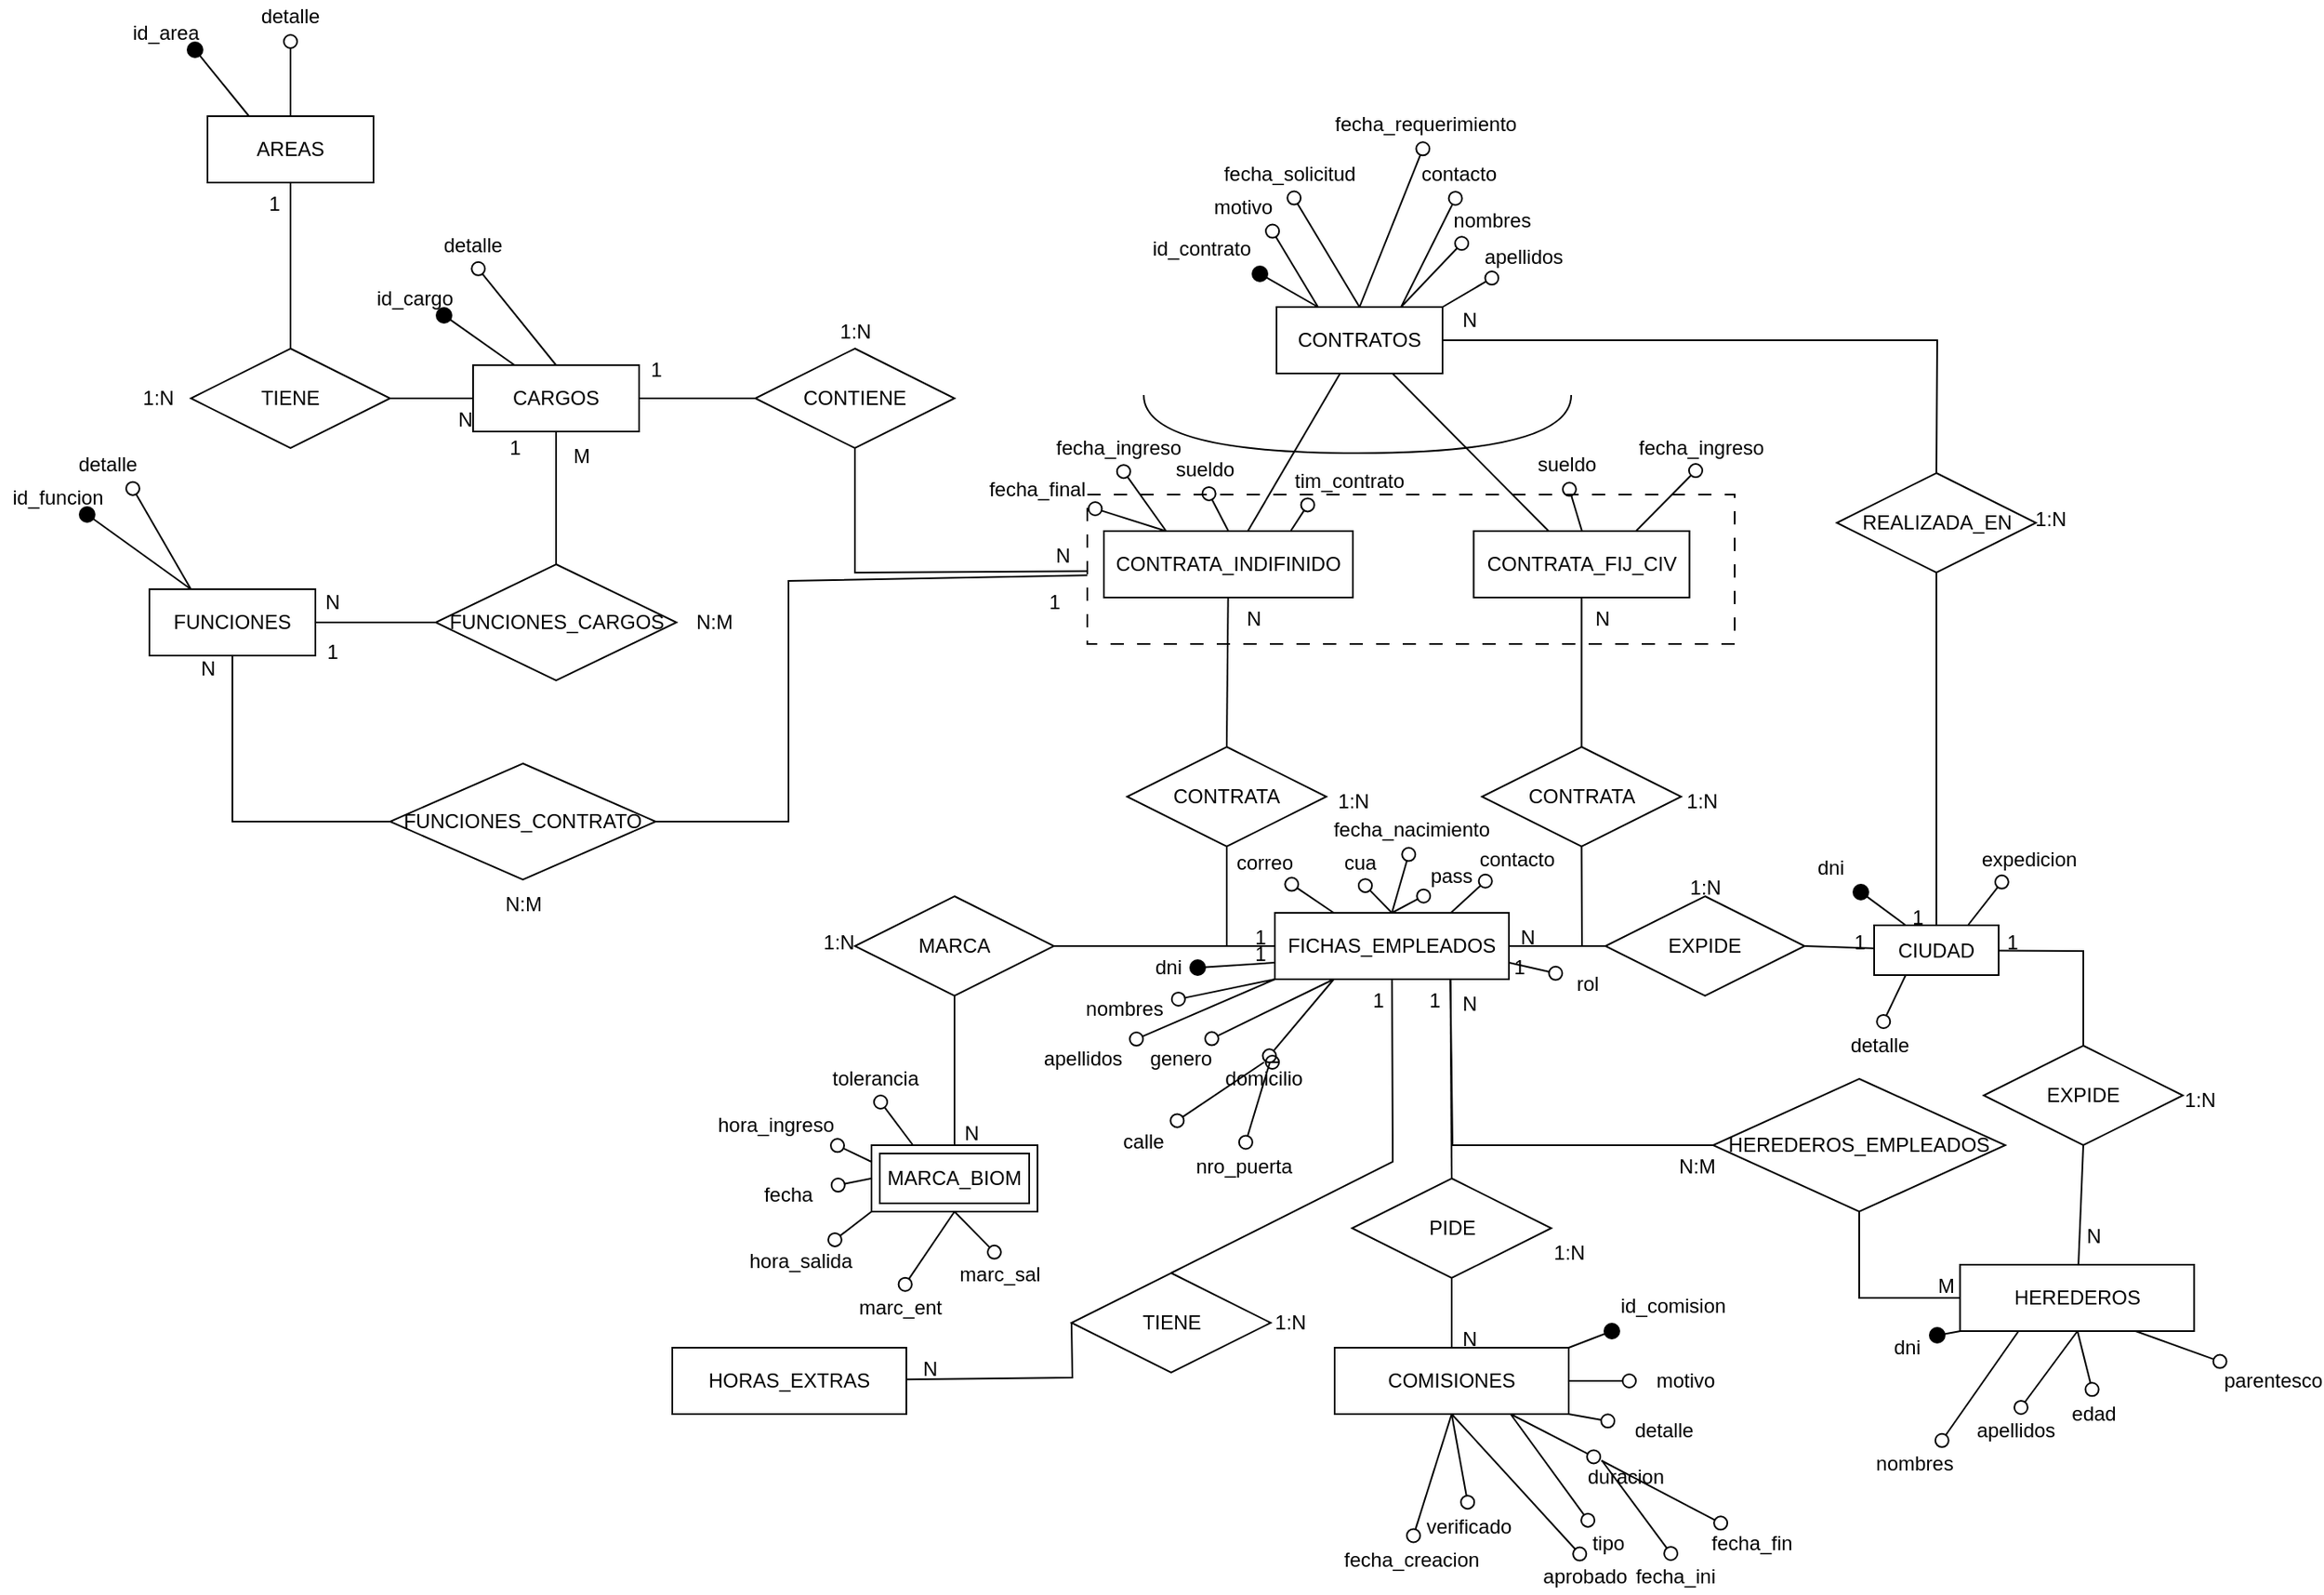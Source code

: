 <mxfile version="24.2.5" type="github" pages="4">
  <diagram name="Página-1" id="a3qc_uufavQ5hrOdgnRi">
    <mxGraphModel dx="2021" dy="1769" grid="1" gridSize="10" guides="1" tooltips="1" connect="1" arrows="1" fold="1" page="1" pageScale="1" pageWidth="827" pageHeight="1169" math="0" shadow="0">
      <root>
        <mxCell id="0" />
        <mxCell id="1" parent="0" />
        <mxCell id="QjOwqH0YNn0z94c2UW5D-2" value="CONTRATOS" style="whiteSpace=wrap;html=1;align=center;" parent="1" vertex="1">
          <mxGeometry x="424" y="15" width="100" height="40" as="geometry" />
        </mxCell>
        <mxCell id="QjOwqH0YNn0z94c2UW5D-3" value="CONTRATA_INDIFINIDO" style="whiteSpace=wrap;html=1;align=center;" parent="1" vertex="1">
          <mxGeometry x="320" y="150" width="150" height="40" as="geometry" />
        </mxCell>
        <mxCell id="QjOwqH0YNn0z94c2UW5D-4" value="CONTRATA_FIJ_CIV" style="whiteSpace=wrap;html=1;align=center;" parent="1" vertex="1">
          <mxGeometry x="542.75" y="150" width="130" height="40" as="geometry" />
        </mxCell>
        <mxCell id="QjOwqH0YNn0z94c2UW5D-5" value="" style="endArrow=none;html=1;rounded=0;" parent="1" source="QjOwqH0YNn0z94c2UW5D-3" target="QjOwqH0YNn0z94c2UW5D-2" edge="1">
          <mxGeometry relative="1" as="geometry">
            <mxPoint x="384" y="275" as="sourcePoint" />
            <mxPoint x="544" y="275" as="targetPoint" />
          </mxGeometry>
        </mxCell>
        <mxCell id="QjOwqH0YNn0z94c2UW5D-8" value="" style="endArrow=none;html=1;rounded=0;" parent="1" source="QjOwqH0YNn0z94c2UW5D-4" target="QjOwqH0YNn0z94c2UW5D-2" edge="1">
          <mxGeometry relative="1" as="geometry">
            <mxPoint x="591" y="165" as="sourcePoint" />
            <mxPoint x="492" y="55" as="targetPoint" />
          </mxGeometry>
        </mxCell>
        <mxCell id="QjOwqH0YNn0z94c2UW5D-7" value="" style="shape=requiredInterface;html=1;verticalLabelPosition=bottom;sketch=0;direction=south;" parent="1" vertex="1">
          <mxGeometry x="344" y="68" width="257.5" height="35" as="geometry" />
        </mxCell>
        <mxCell id="QjOwqH0YNn0z94c2UW5D-11" value="" style="endArrow=circle;html=1;rounded=0;strokeColor=default;shadow=0;startFill=0;fillOpacity=100;endFill=0;snapToPoint=1;fixDash=1;metaEdit=1;backgroundOutline=1;comic=0;jiggle=1;enumerate=0;orthogonal=0;strokeOpacity=100;arcSize=210;startArrow=none;strokeWidth=1;startSize=0;endSize=3;" parent="1" source="QjOwqH0YNn0z94c2UW5D-2" target="QjOwqH0YNn0z94c2UW5D-15" edge="1">
          <mxGeometry relative="1" as="geometry">
            <mxPoint x="134" y="25" as="sourcePoint" />
            <mxPoint x="454" y="-100" as="targetPoint" />
          </mxGeometry>
        </mxCell>
        <mxCell id="QjOwqH0YNn0z94c2UW5D-13" value="" style="endArrow=none;html=1;rounded=0;shadow=0;startFill=1;fillOpacity=100;endFill=1;snapToPoint=1;fixDash=1;metaEdit=1;backgroundOutline=1;comic=0;jiggle=1;enumerate=0;orthogonal=0;strokeOpacity=100;arcSize=210;startArrow=oval;strokeWidth=1;startSize=9;" parent="1" source="QjOwqH0YNn0z94c2UW5D-16" target="QjOwqH0YNn0z94c2UW5D-2" edge="1">
          <mxGeometry relative="1" as="geometry">
            <mxPoint x="404" y="-5" as="sourcePoint" />
            <mxPoint x="604" y="25" as="targetPoint" />
          </mxGeometry>
        </mxCell>
        <mxCell id="QjOwqH0YNn0z94c2UW5D-15" value="motivo" style="whiteSpace=wrap;html=1;align=center;strokeColor=none;fillColor=none;" parent="1" vertex="1">
          <mxGeometry x="374" y="-55" width="60" height="20" as="geometry" />
        </mxCell>
        <mxCell id="QjOwqH0YNn0z94c2UW5D-16" value="id_contrato" style="whiteSpace=wrap;html=1;align=center;strokeColor=none;fillColor=none;" parent="1" vertex="1">
          <mxGeometry x="344" y="-35" width="70" height="30" as="geometry" />
        </mxCell>
        <mxCell id="QjOwqH0YNn0z94c2UW5D-18" value="fecha_solicitud" style="whiteSpace=wrap;html=1;align=center;strokeColor=none;fillColor=none;" parent="1" vertex="1">
          <mxGeometry x="394" y="-75" width="76" height="20" as="geometry" />
        </mxCell>
        <mxCell id="QjOwqH0YNn0z94c2UW5D-19" value="" style="endArrow=circle;html=1;rounded=0;strokeColor=default;shadow=0;startFill=0;fillOpacity=100;endFill=0;snapToPoint=1;fixDash=1;metaEdit=1;backgroundOutline=1;comic=0;jiggle=1;enumerate=0;orthogonal=0;strokeOpacity=100;arcSize=210;startArrow=none;strokeWidth=1;startSize=0;endSize=3;" parent="1" source="QjOwqH0YNn0z94c2UW5D-2" target="QjOwqH0YNn0z94c2UW5D-18" edge="1">
          <mxGeometry relative="1" as="geometry">
            <mxPoint x="614" y="15" as="sourcePoint" />
            <mxPoint x="594" y="-100" as="targetPoint" />
          </mxGeometry>
        </mxCell>
        <mxCell id="QjOwqH0YNn0z94c2UW5D-20" value="fecha_requerimiento" style="whiteSpace=wrap;html=1;align=center;strokeColor=none;fillColor=none;" parent="1" vertex="1">
          <mxGeometry x="454" y="-105" width="120" height="20" as="geometry" />
        </mxCell>
        <mxCell id="QjOwqH0YNn0z94c2UW5D-21" value="" style="endArrow=circle;html=1;rounded=0;strokeColor=default;shadow=0;startFill=0;fillOpacity=100;endFill=0;snapToPoint=1;fixDash=1;metaEdit=1;backgroundOutline=1;comic=0;jiggle=1;enumerate=0;orthogonal=0;strokeOpacity=100;arcSize=210;startArrow=none;strokeWidth=1;startSize=0;endSize=3;" parent="1" source="QjOwqH0YNn0z94c2UW5D-2" target="QjOwqH0YNn0z94c2UW5D-20" edge="1">
          <mxGeometry relative="1" as="geometry">
            <mxPoint x="674" y="15" as="sourcePoint" />
            <mxPoint x="654" y="-100" as="targetPoint" />
          </mxGeometry>
        </mxCell>
        <mxCell id="QjOwqH0YNn0z94c2UW5D-22" value="apellidos" style="whiteSpace=wrap;html=1;align=center;strokeColor=none;fillColor=none;" parent="1" vertex="1">
          <mxGeometry x="542.75" y="-25" width="60" height="20" as="geometry" />
        </mxCell>
        <mxCell id="QjOwqH0YNn0z94c2UW5D-23" value="" style="endArrow=circle;html=1;rounded=0;strokeColor=default;shadow=0;startFill=0;fillOpacity=100;endFill=0;snapToPoint=1;fixDash=1;metaEdit=1;backgroundOutline=1;comic=0;jiggle=1;enumerate=0;orthogonal=0;strokeOpacity=100;arcSize=210;startArrow=none;strokeWidth=1;startSize=0;endSize=3;" parent="1" source="QjOwqH0YNn0z94c2UW5D-2" target="QjOwqH0YNn0z94c2UW5D-22" edge="1">
          <mxGeometry relative="1" as="geometry">
            <mxPoint x="724" y="25" as="sourcePoint" />
            <mxPoint x="704" y="-90" as="targetPoint" />
          </mxGeometry>
        </mxCell>
        <mxCell id="QjOwqH0YNn0z94c2UW5D-24" value="nombres" style="whiteSpace=wrap;html=1;align=center;strokeColor=none;fillColor=none;" parent="1" vertex="1">
          <mxGeometry x="524" y="-47" width="60" height="20" as="geometry" />
        </mxCell>
        <mxCell id="QjOwqH0YNn0z94c2UW5D-25" value="" style="endArrow=circle;html=1;rounded=0;strokeColor=default;shadow=0;startFill=0;fillOpacity=100;endFill=0;snapToPoint=1;fixDash=1;metaEdit=1;backgroundOutline=1;comic=0;jiggle=1;enumerate=0;orthogonal=0;strokeOpacity=100;arcSize=210;startArrow=none;strokeWidth=1;startSize=0;endSize=3;" parent="1" source="QjOwqH0YNn0z94c2UW5D-2" target="QjOwqH0YNn0z94c2UW5D-24" edge="1">
          <mxGeometry relative="1" as="geometry">
            <mxPoint x="764" y="25" as="sourcePoint" />
            <mxPoint x="744" y="-90" as="targetPoint" />
          </mxGeometry>
        </mxCell>
        <mxCell id="QjOwqH0YNn0z94c2UW5D-26" value="contacto" style="whiteSpace=wrap;html=1;align=center;strokeColor=none;fillColor=none;" parent="1" vertex="1">
          <mxGeometry x="504" y="-75" width="60" height="20" as="geometry" />
        </mxCell>
        <mxCell id="QjOwqH0YNn0z94c2UW5D-27" value="" style="endArrow=circle;html=1;rounded=0;strokeColor=default;shadow=0;startFill=0;fillOpacity=100;endFill=0;snapToPoint=1;fixDash=1;metaEdit=1;backgroundOutline=1;comic=0;jiggle=1;enumerate=0;orthogonal=0;strokeOpacity=100;arcSize=210;startArrow=none;strokeWidth=1;startSize=0;endSize=3;" parent="1" source="QjOwqH0YNn0z94c2UW5D-2" target="QjOwqH0YNn0z94c2UW5D-26" edge="1">
          <mxGeometry relative="1" as="geometry">
            <mxPoint x="834" y="25" as="sourcePoint" />
            <mxPoint x="814" y="-90" as="targetPoint" />
          </mxGeometry>
        </mxCell>
        <mxCell id="QjOwqH0YNn0z94c2UW5D-31" value="CARGOS" style="whiteSpace=wrap;html=1;align=center;" parent="1" vertex="1">
          <mxGeometry x="-60" y="50" width="100" height="40" as="geometry" />
        </mxCell>
        <mxCell id="QjOwqH0YNn0z94c2UW5D-32" value="FUNCIONES" style="whiteSpace=wrap;html=1;align=center;" parent="1" vertex="1">
          <mxGeometry x="-255" y="185" width="100" height="40" as="geometry" />
        </mxCell>
        <mxCell id="QjOwqH0YNn0z94c2UW5D-33" value="AREAS" style="whiteSpace=wrap;html=1;align=center;" parent="1" vertex="1">
          <mxGeometry x="-220" y="-100" width="100" height="40" as="geometry" />
        </mxCell>
        <mxCell id="QjOwqH0YNn0z94c2UW5D-34" value="TIENE" style="shape=rhombus;perimeter=rhombusPerimeter;whiteSpace=wrap;html=1;align=center;" parent="1" vertex="1">
          <mxGeometry x="-230" y="40" width="120" height="60" as="geometry" />
        </mxCell>
        <mxCell id="QjOwqH0YNn0z94c2UW5D-35" value="" style="endArrow=none;html=1;rounded=0;exitX=0.5;exitY=0;exitDx=0;exitDy=0;" parent="1" source="QjOwqH0YNn0z94c2UW5D-34" target="QjOwqH0YNn0z94c2UW5D-33" edge="1">
          <mxGeometry relative="1" as="geometry">
            <mxPoint x="-130" as="sourcePoint" />
            <mxPoint x="30" as="targetPoint" />
          </mxGeometry>
        </mxCell>
        <mxCell id="QjOwqH0YNn0z94c2UW5D-36" value="" style="endArrow=none;html=1;rounded=0;entryX=1;entryY=0.5;entryDx=0;entryDy=0;" parent="1" source="QjOwqH0YNn0z94c2UW5D-31" target="QjOwqH0YNn0z94c2UW5D-34" edge="1">
          <mxGeometry relative="1" as="geometry">
            <mxPoint x="-90" y="65" as="sourcePoint" />
            <mxPoint x="-90" y="-35" as="targetPoint" />
          </mxGeometry>
        </mxCell>
        <mxCell id="QjOwqH0YNn0z94c2UW5D-37" value="1" style="text;html=1;align=center;verticalAlign=middle;resizable=0;points=[];autosize=1;strokeColor=none;fillColor=none;" parent="1" vertex="1">
          <mxGeometry x="-195" y="-62" width="30" height="30" as="geometry" />
        </mxCell>
        <mxCell id="QjOwqH0YNn0z94c2UW5D-38" value="N" style="text;html=1;align=center;verticalAlign=middle;resizable=0;points=[];autosize=1;strokeColor=none;fillColor=none;" parent="1" vertex="1">
          <mxGeometry x="-80" y="68" width="30" height="30" as="geometry" />
        </mxCell>
        <mxCell id="QjOwqH0YNn0z94c2UW5D-39" value="1:N" style="text;html=1;align=center;verticalAlign=middle;resizable=0;points=[];autosize=1;strokeColor=none;fillColor=none;" parent="1" vertex="1">
          <mxGeometry x="-270" y="55" width="40" height="30" as="geometry" />
        </mxCell>
        <mxCell id="QjOwqH0YNn0z94c2UW5D-40" value="id_area" style="whiteSpace=wrap;html=1;align=center;strokeColor=none;fillColor=none;" parent="1" vertex="1">
          <mxGeometry x="-280" y="-160" width="70" height="20" as="geometry" />
        </mxCell>
        <mxCell id="QjOwqH0YNn0z94c2UW5D-41" value="" style="endArrow=none;html=1;rounded=0;shadow=0;startFill=1;fillOpacity=100;endFill=1;snapToPoint=1;fixDash=1;metaEdit=1;backgroundOutline=1;comic=0;jiggle=1;enumerate=0;orthogonal=0;strokeOpacity=100;arcSize=210;startArrow=oval;strokeWidth=1;startSize=9;" parent="1" source="QjOwqH0YNn0z94c2UW5D-40" target="QjOwqH0YNn0z94c2UW5D-33" edge="1">
          <mxGeometry relative="1" as="geometry">
            <mxPoint x="-275" y="-120" as="sourcePoint" />
            <mxPoint x="-230" y="-100" as="targetPoint" />
          </mxGeometry>
        </mxCell>
        <mxCell id="QjOwqH0YNn0z94c2UW5D-42" value="detalle" style="whiteSpace=wrap;html=1;align=center;strokeColor=none;fillColor=none;" parent="1" vertex="1">
          <mxGeometry x="-195" y="-170" width="50" height="20" as="geometry" />
        </mxCell>
        <mxCell id="QjOwqH0YNn0z94c2UW5D-43" value="" style="endArrow=circle;html=1;rounded=0;strokeColor=default;shadow=0;startFill=0;fillOpacity=100;endFill=0;snapToPoint=1;fixDash=1;metaEdit=1;backgroundOutline=1;comic=0;jiggle=1;enumerate=0;orthogonal=0;strokeOpacity=100;arcSize=210;startArrow=none;strokeWidth=1;startSize=0;endSize=3;" parent="1" source="QjOwqH0YNn0z94c2UW5D-33" target="QjOwqH0YNn0z94c2UW5D-42" edge="1">
          <mxGeometry relative="1" as="geometry">
            <mxPoint x="-168.75" y="-90" as="sourcePoint" />
            <mxPoint x="11.25" y="-205" as="targetPoint" />
          </mxGeometry>
        </mxCell>
        <mxCell id="QjOwqH0YNn0z94c2UW5D-46" value="" style="endArrow=circle;html=1;rounded=0;strokeColor=default;shadow=0;startFill=0;fillOpacity=100;endFill=0;snapToPoint=1;fixDash=1;metaEdit=1;backgroundOutline=1;comic=0;jiggle=1;enumerate=0;orthogonal=0;strokeOpacity=100;arcSize=210;startArrow=none;strokeWidth=1;startSize=0;endSize=3;" parent="1" source="QjOwqH0YNn0z94c2UW5D-31" target="QjOwqH0YNn0z94c2UW5D-49" edge="1">
          <mxGeometry relative="1" as="geometry">
            <mxPoint x="-10" y="38" as="sourcePoint" />
            <mxPoint x="171.25" y="-67" as="targetPoint" />
          </mxGeometry>
        </mxCell>
        <mxCell id="QjOwqH0YNn0z94c2UW5D-47" value="" style="endArrow=none;html=1;rounded=0;shadow=0;startFill=1;fillOpacity=100;endFill=1;snapToPoint=1;fixDash=1;metaEdit=1;backgroundOutline=1;comic=0;jiggle=1;enumerate=0;orthogonal=0;strokeOpacity=100;arcSize=210;startArrow=oval;strokeWidth=1;startSize=9;" parent="1" source="QjOwqH0YNn0z94c2UW5D-48" target="QjOwqH0YNn0z94c2UW5D-31" edge="1">
          <mxGeometry relative="1" as="geometry">
            <mxPoint x="-115" y="18" as="sourcePoint" />
            <mxPoint x="-35" y="38" as="targetPoint" />
          </mxGeometry>
        </mxCell>
        <mxCell id="QjOwqH0YNn0z94c2UW5D-48" value="id_cargo" style="whiteSpace=wrap;html=1;align=center;strokeColor=none;fillColor=none;" parent="1" vertex="1">
          <mxGeometry x="-130" width="70" height="20" as="geometry" />
        </mxCell>
        <mxCell id="QjOwqH0YNn0z94c2UW5D-49" value="detalle" style="whiteSpace=wrap;html=1;align=center;strokeColor=none;fillColor=none;" parent="1" vertex="1">
          <mxGeometry x="-85" y="-32" width="50" height="20" as="geometry" />
        </mxCell>
        <mxCell id="QjOwqH0YNn0z94c2UW5D-50" value="FUNCIONES_CARGOS" style="shape=rhombus;perimeter=rhombusPerimeter;whiteSpace=wrap;html=1;align=center;" parent="1" vertex="1">
          <mxGeometry x="-82.5" y="170" width="145" height="70" as="geometry" />
        </mxCell>
        <mxCell id="QjOwqH0YNn0z94c2UW5D-53" value="" style="endArrow=circle;html=1;rounded=0;strokeColor=default;shadow=0;startFill=0;fillOpacity=100;endFill=0;snapToPoint=1;fixDash=1;metaEdit=1;backgroundOutline=1;comic=0;jiggle=1;enumerate=0;orthogonal=0;strokeOpacity=100;arcSize=210;startArrow=none;strokeWidth=1;startSize=0;endSize=3;" parent="1" source="QjOwqH0YNn0z94c2UW5D-32" target="QjOwqH0YNn0z94c2UW5D-55" edge="1">
          <mxGeometry relative="1" as="geometry">
            <mxPoint x="-235" y="180" as="sourcePoint" />
            <mxPoint x="-53.75" y="75" as="targetPoint" />
          </mxGeometry>
        </mxCell>
        <mxCell id="QjOwqH0YNn0z94c2UW5D-54" value="" style="endArrow=none;html=1;rounded=0;shadow=0;startFill=1;fillOpacity=100;endFill=1;snapToPoint=1;fixDash=1;metaEdit=1;backgroundOutline=1;comic=0;jiggle=1;enumerate=0;orthogonal=0;strokeOpacity=100;arcSize=210;startArrow=oval;strokeWidth=1;startSize=9;" parent="1" source="QjOwqH0YNn0z94c2UW5D-56" target="QjOwqH0YNn0z94c2UW5D-32" edge="1">
          <mxGeometry relative="1" as="geometry">
            <mxPoint x="-340" y="160" as="sourcePoint" />
            <mxPoint x="-260" y="180" as="targetPoint" />
          </mxGeometry>
        </mxCell>
        <mxCell id="QjOwqH0YNn0z94c2UW5D-55" value="detalle" style="whiteSpace=wrap;html=1;align=center;strokeColor=none;fillColor=none;" parent="1" vertex="1">
          <mxGeometry x="-305" y="100" width="50" height="20" as="geometry" />
        </mxCell>
        <mxCell id="QjOwqH0YNn0z94c2UW5D-56" value="id_funcion" style="whiteSpace=wrap;html=1;align=center;strokeColor=none;fillColor=none;" parent="1" vertex="1">
          <mxGeometry x="-345" y="120" width="70" height="20" as="geometry" />
        </mxCell>
        <mxCell id="QjOwqH0YNn0z94c2UW5D-58" value="" style="endArrow=none;html=1;rounded=0;exitX=0;exitY=0.5;exitDx=0;exitDy=0;" parent="1" source="QjOwqH0YNn0z94c2UW5D-50" target="QjOwqH0YNn0z94c2UW5D-32" edge="1">
          <mxGeometry relative="1" as="geometry">
            <mxPoint x="-190" y="285" as="sourcePoint" />
            <mxPoint x="-190" y="185" as="targetPoint" />
          </mxGeometry>
        </mxCell>
        <mxCell id="QjOwqH0YNn0z94c2UW5D-59" value="" style="endArrow=none;html=1;rounded=0;exitX=0.5;exitY=0;exitDx=0;exitDy=0;" parent="1" source="QjOwqH0YNn0z94c2UW5D-50" target="QjOwqH0YNn0z94c2UW5D-31" edge="1">
          <mxGeometry relative="1" as="geometry">
            <mxPoint x="65" y="240" as="sourcePoint" />
            <mxPoint x="-35" y="240" as="targetPoint" />
          </mxGeometry>
        </mxCell>
        <mxCell id="QjOwqH0YNn0z94c2UW5D-60" value="N" style="text;html=1;align=center;verticalAlign=middle;resizable=0;points=[];autosize=1;strokeColor=none;fillColor=none;" parent="1" vertex="1">
          <mxGeometry x="-160" y="178" width="30" height="30" as="geometry" />
        </mxCell>
        <mxCell id="QjOwqH0YNn0z94c2UW5D-61" value="1" style="text;html=1;align=center;verticalAlign=middle;resizable=0;points=[];autosize=1;strokeColor=none;fillColor=none;" parent="1" vertex="1">
          <mxGeometry x="-50" y="85" width="30" height="30" as="geometry" />
        </mxCell>
        <mxCell id="QjOwqH0YNn0z94c2UW5D-62" value="1" style="text;html=1;align=center;verticalAlign=middle;resizable=0;points=[];autosize=1;strokeColor=none;fillColor=none;" parent="1" vertex="1">
          <mxGeometry x="-160" y="208" width="30" height="30" as="geometry" />
        </mxCell>
        <mxCell id="QjOwqH0YNn0z94c2UW5D-63" value="M" style="text;html=1;align=center;verticalAlign=middle;resizable=0;points=[];autosize=1;strokeColor=none;fillColor=none;" parent="1" vertex="1">
          <mxGeometry x="-10" y="90" width="30" height="30" as="geometry" />
        </mxCell>
        <mxCell id="QjOwqH0YNn0z94c2UW5D-64" value="N:M" style="text;html=1;align=center;verticalAlign=middle;resizable=0;points=[];autosize=1;strokeColor=none;fillColor=none;" parent="1" vertex="1">
          <mxGeometry x="60" y="190" width="50" height="30" as="geometry" />
        </mxCell>
        <mxCell id="QjOwqH0YNn0z94c2UW5D-65" value="" style="whiteSpace=wrap;html=1;fillColor=none;dashed=1;dashPattern=8 8;" parent="1" vertex="1">
          <mxGeometry x="310" y="128" width="390" height="90" as="geometry" />
        </mxCell>
        <mxCell id="QjOwqH0YNn0z94c2UW5D-67" value="CONTIENE" style="shape=rhombus;perimeter=rhombusPerimeter;whiteSpace=wrap;html=1;align=center;" parent="1" vertex="1">
          <mxGeometry x="110" y="40" width="120" height="60" as="geometry" />
        </mxCell>
        <mxCell id="QjOwqH0YNn0z94c2UW5D-68" value="" style="endArrow=none;html=1;rounded=0;entryX=0;entryY=0.5;entryDx=0;entryDy=0;" parent="1" source="QjOwqH0YNn0z94c2UW5D-31" target="QjOwqH0YNn0z94c2UW5D-67" edge="1">
          <mxGeometry relative="1" as="geometry">
            <mxPoint x="210" y="50" as="sourcePoint" />
            <mxPoint x="370" y="50" as="targetPoint" />
          </mxGeometry>
        </mxCell>
        <mxCell id="QjOwqH0YNn0z94c2UW5D-69" value="" style="endArrow=none;html=1;rounded=0;exitX=0.5;exitY=1;exitDx=0;exitDy=0;" parent="1" source="QjOwqH0YNn0z94c2UW5D-67" target="QjOwqH0YNn0z94c2UW5D-65" edge="1">
          <mxGeometry relative="1" as="geometry">
            <mxPoint x="220" y="140" as="sourcePoint" />
            <mxPoint x="380" y="140" as="targetPoint" />
            <Array as="points">
              <mxPoint x="170" y="175" />
            </Array>
          </mxGeometry>
        </mxCell>
        <mxCell id="QjOwqH0YNn0z94c2UW5D-70" value="1" style="text;html=1;align=center;verticalAlign=middle;resizable=0;points=[];autosize=1;strokeColor=none;fillColor=none;" parent="1" vertex="1">
          <mxGeometry x="35" y="38" width="30" height="30" as="geometry" />
        </mxCell>
        <mxCell id="QjOwqH0YNn0z94c2UW5D-71" value="N" style="text;html=1;align=center;verticalAlign=middle;resizable=0;points=[];autosize=1;strokeColor=none;fillColor=none;" parent="1" vertex="1">
          <mxGeometry x="280" y="150" width="30" height="30" as="geometry" />
        </mxCell>
        <mxCell id="QjOwqH0YNn0z94c2UW5D-72" value="1:N" style="text;html=1;align=center;verticalAlign=middle;resizable=0;points=[];autosize=1;strokeColor=none;fillColor=none;" parent="1" vertex="1">
          <mxGeometry x="150" y="15" width="40" height="30" as="geometry" />
        </mxCell>
        <mxCell id="QjOwqH0YNn0z94c2UW5D-73" value="fecha_ingreso" style="whiteSpace=wrap;html=1;align=center;strokeColor=none;fillColor=none;" parent="1" vertex="1">
          <mxGeometry x="620" y="90" width="120" height="20" as="geometry" />
        </mxCell>
        <mxCell id="QjOwqH0YNn0z94c2UW5D-74" value="" style="endArrow=circle;html=1;rounded=0;strokeColor=default;shadow=0;startFill=0;fillOpacity=100;endFill=0;snapToPoint=1;fixDash=1;metaEdit=1;backgroundOutline=1;comic=0;jiggle=1;enumerate=0;orthogonal=0;strokeOpacity=100;arcSize=210;startArrow=none;strokeWidth=1;startSize=0;endSize=3;" parent="1" source="QjOwqH0YNn0z94c2UW5D-4" target="QjOwqH0YNn0z94c2UW5D-73" edge="1">
          <mxGeometry relative="1" as="geometry">
            <mxPoint x="760" y="150" as="sourcePoint" />
            <mxPoint x="860" y="35" as="targetPoint" />
          </mxGeometry>
        </mxCell>
        <mxCell id="QjOwqH0YNn0z94c2UW5D-75" value="" style="endArrow=circle;html=1;rounded=0;strokeColor=default;shadow=0;startFill=0;fillOpacity=100;endFill=0;snapToPoint=1;fixDash=1;metaEdit=1;backgroundOutline=1;comic=0;jiggle=1;enumerate=0;orthogonal=0;strokeOpacity=100;arcSize=210;startArrow=none;strokeWidth=1;startSize=0;endSize=3;" parent="1" source="QjOwqH0YNn0z94c2UW5D-4" target="QjOwqH0YNn0z94c2UW5D-76" edge="1">
          <mxGeometry relative="1" as="geometry">
            <mxPoint x="680" y="218" as="sourcePoint" />
            <mxPoint x="900" y="103" as="targetPoint" />
          </mxGeometry>
        </mxCell>
        <mxCell id="QjOwqH0YNn0z94c2UW5D-76" value="sueldo" style="whiteSpace=wrap;html=1;align=center;strokeColor=none;fillColor=none;" parent="1" vertex="1">
          <mxGeometry x="538.75" y="100" width="120" height="20" as="geometry" />
        </mxCell>
        <mxCell id="QjOwqH0YNn0z94c2UW5D-78" value="fecha_ingreso" style="whiteSpace=wrap;html=1;align=center;strokeColor=none;fillColor=none;" parent="1" vertex="1">
          <mxGeometry x="284" y="90" width="90" height="20" as="geometry" />
        </mxCell>
        <mxCell id="QjOwqH0YNn0z94c2UW5D-79" value="sueldo" style="whiteSpace=wrap;html=1;align=center;strokeColor=none;fillColor=none;" parent="1" vertex="1">
          <mxGeometry x="348" y="103" width="66" height="20" as="geometry" />
        </mxCell>
        <mxCell id="QjOwqH0YNn0z94c2UW5D-80" value="" style="endArrow=circle;html=1;rounded=0;strokeColor=default;shadow=0;startFill=0;fillOpacity=100;endFill=0;snapToPoint=1;fixDash=1;metaEdit=1;backgroundOutline=1;comic=0;jiggle=1;enumerate=0;orthogonal=0;strokeOpacity=100;arcSize=210;startArrow=none;strokeWidth=1;startSize=0;endSize=3;" parent="1" source="QjOwqH0YNn0z94c2UW5D-3" target="QjOwqH0YNn0z94c2UW5D-79" edge="1">
          <mxGeometry relative="1" as="geometry">
            <mxPoint x="267" y="75" as="sourcePoint" />
            <mxPoint x="494" y="28" as="targetPoint" />
          </mxGeometry>
        </mxCell>
        <mxCell id="QjOwqH0YNn0z94c2UW5D-81" value="" style="endArrow=circle;html=1;rounded=0;strokeColor=default;shadow=0;startFill=0;fillOpacity=100;endFill=0;snapToPoint=1;fixDash=1;metaEdit=1;backgroundOutline=1;comic=0;jiggle=1;enumerate=0;orthogonal=0;strokeOpacity=100;arcSize=210;startArrow=none;strokeWidth=1;startSize=0;endSize=3;" parent="1" source="QjOwqH0YNn0z94c2UW5D-3" target="QjOwqH0YNn0z94c2UW5D-78" edge="1">
          <mxGeometry relative="1" as="geometry">
            <mxPoint x="234" y="75" as="sourcePoint" />
            <mxPoint x="454" y="-40" as="targetPoint" />
          </mxGeometry>
        </mxCell>
        <mxCell id="QjOwqH0YNn0z94c2UW5D-82" value="fecha_final" style="whiteSpace=wrap;html=1;align=center;strokeColor=none;fillColor=none;" parent="1" vertex="1">
          <mxGeometry x="220" y="115" width="120" height="20" as="geometry" />
        </mxCell>
        <mxCell id="QjOwqH0YNn0z94c2UW5D-83" value="" style="endArrow=circle;html=1;rounded=0;strokeColor=default;shadow=0;startFill=0;fillOpacity=100;endFill=0;snapToPoint=1;fixDash=1;metaEdit=1;backgroundOutline=1;comic=0;jiggle=1;enumerate=0;orthogonal=0;strokeOpacity=100;arcSize=210;startArrow=none;strokeWidth=1;startSize=0;endSize=3;" parent="1" source="QjOwqH0YNn0z94c2UW5D-3" target="QjOwqH0YNn0z94c2UW5D-82" edge="1">
          <mxGeometry relative="1" as="geometry">
            <mxPoint x="298" y="183" as="sourcePoint" />
            <mxPoint x="394" y="-7" as="targetPoint" />
          </mxGeometry>
        </mxCell>
        <mxCell id="QjOwqH0YNn0z94c2UW5D-84" value="tim_contrato" style="whiteSpace=wrap;html=1;align=center;strokeColor=none;fillColor=none;" parent="1" vertex="1">
          <mxGeometry x="423" y="110" width="90" height="20" as="geometry" />
        </mxCell>
        <mxCell id="QjOwqH0YNn0z94c2UW5D-85" value="" style="endArrow=circle;html=1;rounded=0;strokeColor=default;shadow=0;startFill=0;fillOpacity=100;endFill=0;snapToPoint=1;fixDash=1;metaEdit=1;backgroundOutline=1;comic=0;jiggle=1;enumerate=0;orthogonal=0;strokeOpacity=100;arcSize=210;startArrow=none;strokeWidth=1;startSize=0;endSize=3;" parent="1" source="QjOwqH0YNn0z94c2UW5D-3" target="QjOwqH0YNn0z94c2UW5D-84" edge="1">
          <mxGeometry relative="1" as="geometry">
            <mxPoint x="390" y="22.5" as="sourcePoint" />
            <mxPoint x="394" y="-124.5" as="targetPoint" />
          </mxGeometry>
        </mxCell>
        <mxCell id="QjOwqH0YNn0z94c2UW5D-86" value="FUNCIONES_CONTRATO" style="shape=rhombus;perimeter=rhombusPerimeter;whiteSpace=wrap;html=1;align=center;" parent="1" vertex="1">
          <mxGeometry x="-110" y="290" width="160" height="70" as="geometry" />
        </mxCell>
        <mxCell id="QjOwqH0YNn0z94c2UW5D-87" value="" style="endArrow=none;html=1;rounded=0;entryX=0;entryY=0.5;entryDx=0;entryDy=0;" parent="1" source="QjOwqH0YNn0z94c2UW5D-32" target="QjOwqH0YNn0z94c2UW5D-86" edge="1">
          <mxGeometry relative="1" as="geometry">
            <mxPoint x="-220" y="270" as="sourcePoint" />
            <mxPoint x="-60" y="270" as="targetPoint" />
            <Array as="points">
              <mxPoint x="-205" y="325" />
            </Array>
          </mxGeometry>
        </mxCell>
        <mxCell id="QjOwqH0YNn0z94c2UW5D-88" value="" style="endArrow=none;html=1;rounded=0;exitX=1;exitY=0.5;exitDx=0;exitDy=0;" parent="1" source="QjOwqH0YNn0z94c2UW5D-86" target="QjOwqH0YNn0z94c2UW5D-65" edge="1">
          <mxGeometry relative="1" as="geometry">
            <mxPoint x="240" y="310" as="sourcePoint" />
            <mxPoint x="400" y="310" as="targetPoint" />
            <Array as="points">
              <mxPoint x="130" y="325" />
              <mxPoint x="130" y="180" />
            </Array>
          </mxGeometry>
        </mxCell>
        <mxCell id="QjOwqH0YNn0z94c2UW5D-89" value="1" style="text;html=1;align=center;verticalAlign=middle;resizable=0;points=[];autosize=1;strokeColor=none;fillColor=none;" parent="1" vertex="1">
          <mxGeometry x="275" y="178" width="30" height="30" as="geometry" />
        </mxCell>
        <mxCell id="QjOwqH0YNn0z94c2UW5D-90" value="N" style="text;html=1;align=center;verticalAlign=middle;resizable=0;points=[];autosize=1;strokeColor=none;fillColor=none;" parent="1" vertex="1">
          <mxGeometry x="-235" y="218" width="30" height="30" as="geometry" />
        </mxCell>
        <mxCell id="QjOwqH0YNn0z94c2UW5D-92" value="N:M" style="text;html=1;align=center;verticalAlign=middle;resizable=0;points=[];autosize=1;strokeColor=none;fillColor=none;" parent="1" vertex="1">
          <mxGeometry x="-55" y="360" width="50" height="30" as="geometry" />
        </mxCell>
        <mxCell id="QjOwqH0YNn0z94c2UW5D-93" value="FICHAS_EMPLEADOS" style="whiteSpace=wrap;html=1;align=center;" parent="1" vertex="1">
          <mxGeometry x="423" y="380" width="141" height="40" as="geometry" />
        </mxCell>
        <mxCell id="QjOwqH0YNn0z94c2UW5D-94" value="CONTRATA" style="shape=rhombus;perimeter=rhombusPerimeter;whiteSpace=wrap;html=1;align=center;" parent="1" vertex="1">
          <mxGeometry x="334" y="280" width="120" height="60" as="geometry" />
        </mxCell>
        <mxCell id="QjOwqH0YNn0z94c2UW5D-95" value="CONTRATA" style="shape=rhombus;perimeter=rhombusPerimeter;whiteSpace=wrap;html=1;align=center;" parent="1" vertex="1">
          <mxGeometry x="547.75" y="280" width="120" height="60" as="geometry" />
        </mxCell>
        <mxCell id="QjOwqH0YNn0z94c2UW5D-96" value="" style="endArrow=none;html=1;rounded=0;entryX=0.5;entryY=0;entryDx=0;entryDy=0;" parent="1" source="QjOwqH0YNn0z94c2UW5D-3" target="QjOwqH0YNn0z94c2UW5D-94" edge="1">
          <mxGeometry relative="1" as="geometry">
            <mxPoint x="350" y="230" as="sourcePoint" />
            <mxPoint x="510" y="230" as="targetPoint" />
          </mxGeometry>
        </mxCell>
        <mxCell id="QjOwqH0YNn0z94c2UW5D-98" value="" style="endArrow=none;html=1;rounded=0;entryX=0.5;entryY=0;entryDx=0;entryDy=0;" parent="1" source="QjOwqH0YNn0z94c2UW5D-4" target="QjOwqH0YNn0z94c2UW5D-95" edge="1">
          <mxGeometry relative="1" as="geometry">
            <mxPoint x="613.75" y="190" as="sourcePoint" />
            <mxPoint x="612.75" y="280" as="targetPoint" />
          </mxGeometry>
        </mxCell>
        <mxCell id="QjOwqH0YNn0z94c2UW5D-99" value="" style="endArrow=none;html=1;rounded=0;exitX=0.5;exitY=1;exitDx=0;exitDy=0;" parent="1" source="QjOwqH0YNn0z94c2UW5D-95" target="QjOwqH0YNn0z94c2UW5D-93" edge="1">
          <mxGeometry relative="1" as="geometry">
            <mxPoint x="602" y="370" as="sourcePoint" />
            <mxPoint x="602" y="460" as="targetPoint" />
            <Array as="points">
              <mxPoint x="608" y="400" />
            </Array>
          </mxGeometry>
        </mxCell>
        <mxCell id="QjOwqH0YNn0z94c2UW5D-100" value="" style="endArrow=none;html=1;rounded=0;exitX=0.5;exitY=1;exitDx=0;exitDy=0;" parent="1" source="QjOwqH0YNn0z94c2UW5D-94" target="QjOwqH0YNn0z94c2UW5D-93" edge="1">
          <mxGeometry relative="1" as="geometry">
            <mxPoint x="389" y="370" as="sourcePoint" />
            <mxPoint x="388" y="460" as="targetPoint" />
            <Array as="points">
              <mxPoint x="394" y="400" />
            </Array>
          </mxGeometry>
        </mxCell>
        <mxCell id="QjOwqH0YNn0z94c2UW5D-101" value="1" style="text;html=1;align=center;verticalAlign=middle;resizable=0;points=[];autosize=1;strokeColor=none;fillColor=none;" parent="1" vertex="1">
          <mxGeometry x="399" y="390" width="30" height="30" as="geometry" />
        </mxCell>
        <mxCell id="QjOwqH0YNn0z94c2UW5D-102" value="N" style="text;html=1;align=center;verticalAlign=middle;resizable=0;points=[];autosize=1;strokeColor=none;fillColor=none;" parent="1" vertex="1">
          <mxGeometry x="395" y="188" width="30" height="30" as="geometry" />
        </mxCell>
        <mxCell id="QjOwqH0YNn0z94c2UW5D-103" value="1" style="text;html=1;align=center;verticalAlign=middle;resizable=0;points=[];autosize=1;strokeColor=none;fillColor=none;" parent="1" vertex="1">
          <mxGeometry x="555" y="398" width="30" height="30" as="geometry" />
        </mxCell>
        <mxCell id="QjOwqH0YNn0z94c2UW5D-104" value="N" style="text;html=1;align=center;verticalAlign=middle;resizable=0;points=[];autosize=1;strokeColor=none;fillColor=none;" parent="1" vertex="1">
          <mxGeometry x="605" y="188" width="30" height="30" as="geometry" />
        </mxCell>
        <mxCell id="QjOwqH0YNn0z94c2UW5D-105" value="1:N" style="text;html=1;align=center;verticalAlign=middle;resizable=0;points=[];autosize=1;strokeColor=none;fillColor=none;" parent="1" vertex="1">
          <mxGeometry x="660" y="298" width="40" height="30" as="geometry" />
        </mxCell>
        <mxCell id="QjOwqH0YNn0z94c2UW5D-106" value="1:N" style="text;html=1;align=center;verticalAlign=middle;resizable=0;points=[];autosize=1;strokeColor=none;fillColor=none;" parent="1" vertex="1">
          <mxGeometry x="450" y="298" width="40" height="30" as="geometry" />
        </mxCell>
        <mxCell id="QjOwqH0YNn0z94c2UW5D-107" value="" style="endArrow=circle;html=1;rounded=0;strokeColor=default;shadow=0;startFill=0;fillOpacity=100;endFill=0;snapToPoint=1;fixDash=1;metaEdit=1;backgroundOutline=1;comic=0;jiggle=1;enumerate=0;orthogonal=0;strokeOpacity=100;arcSize=210;startArrow=none;strokeWidth=1;startSize=0;endSize=3;" parent="1" source="QjOwqH0YNn0z94c2UW5D-93" target="QjOwqH0YNn0z94c2UW5D-110" edge="1">
          <mxGeometry relative="1" as="geometry">
            <mxPoint x="438" y="510" as="sourcePoint" />
            <mxPoint x="665" y="463" as="targetPoint" />
          </mxGeometry>
        </mxCell>
        <mxCell id="QjOwqH0YNn0z94c2UW5D-108" value="apellidos" style="whiteSpace=wrap;html=1;align=center;strokeColor=none;fillColor=none;" parent="1" vertex="1">
          <mxGeometry x="280" y="458" width="55" height="20" as="geometry" />
        </mxCell>
        <mxCell id="QjOwqH0YNn0z94c2UW5D-109" value="" style="endArrow=circle;html=1;rounded=0;strokeColor=default;shadow=0;startFill=0;fillOpacity=100;endFill=0;snapToPoint=1;fixDash=1;metaEdit=1;backgroundOutline=1;comic=0;jiggle=1;enumerate=0;orthogonal=0;strokeOpacity=100;arcSize=210;startArrow=none;strokeWidth=1;startSize=0;endSize=3;" parent="1" source="QjOwqH0YNn0z94c2UW5D-93" target="QjOwqH0YNn0z94c2UW5D-108" edge="1">
          <mxGeometry relative="1" as="geometry">
            <mxPoint x="405" y="510" as="sourcePoint" />
            <mxPoint x="625" y="395" as="targetPoint" />
          </mxGeometry>
        </mxCell>
        <mxCell id="QjOwqH0YNn0z94c2UW5D-110" value="nombres" style="whiteSpace=wrap;html=1;align=center;strokeColor=none;fillColor=none;" parent="1" vertex="1">
          <mxGeometry x="305" y="428" width="55" height="20" as="geometry" />
        </mxCell>
        <mxCell id="QjOwqH0YNn0z94c2UW5D-111" value="" style="endArrow=none;html=1;rounded=0;shadow=0;startFill=1;fillOpacity=100;endFill=1;snapToPoint=1;fixDash=1;metaEdit=1;backgroundOutline=1;comic=0;jiggle=1;enumerate=0;orthogonal=0;strokeOpacity=100;arcSize=210;startArrow=oval;strokeWidth=1;startSize=9;" parent="1" source="QjOwqH0YNn0z94c2UW5D-112" target="QjOwqH0YNn0z94c2UW5D-93" edge="1">
          <mxGeometry relative="1" as="geometry">
            <mxPoint x="303" y="418" as="sourcePoint" />
            <mxPoint x="348" y="438" as="targetPoint" />
          </mxGeometry>
        </mxCell>
        <mxCell id="QjOwqH0YNn0z94c2UW5D-112" value="dni" style="whiteSpace=wrap;html=1;align=center;strokeColor=none;fillColor=none;" parent="1" vertex="1">
          <mxGeometry x="340.5" y="398" width="36" height="30" as="geometry" />
        </mxCell>
        <mxCell id="QjOwqH0YNn0z94c2UW5D-113" value="fecha_nacimiento" style="whiteSpace=wrap;html=1;align=center;strokeColor=none;fillColor=none;" parent="1" vertex="1">
          <mxGeometry x="457.5" y="320" width="95" height="20" as="geometry" />
        </mxCell>
        <mxCell id="QjOwqH0YNn0z94c2UW5D-114" value="" style="endArrow=circle;html=1;rounded=0;strokeColor=default;shadow=0;startFill=0;fillOpacity=100;endFill=0;snapToPoint=1;fixDash=1;metaEdit=1;backgroundOutline=1;comic=0;jiggle=1;enumerate=0;orthogonal=0;strokeOpacity=100;arcSize=210;startArrow=none;strokeWidth=1;startSize=0;endSize=3;" parent="1" source="QjOwqH0YNn0z94c2UW5D-93" target="QjOwqH0YNn0z94c2UW5D-113" edge="1">
          <mxGeometry relative="1" as="geometry">
            <mxPoint x="614" y="422.5" as="sourcePoint" />
            <mxPoint x="785" y="465.5" as="targetPoint" />
          </mxGeometry>
        </mxCell>
        <mxCell id="QjOwqH0YNn0z94c2UW5D-115" value="genero" style="whiteSpace=wrap;html=1;align=center;strokeColor=none;fillColor=none;" parent="1" vertex="1">
          <mxGeometry x="339" y="458" width="55" height="20" as="geometry" />
        </mxCell>
        <mxCell id="QjOwqH0YNn0z94c2UW5D-116" value="" style="endArrow=circle;html=1;rounded=0;strokeColor=default;shadow=0;startFill=0;fillOpacity=100;endFill=0;snapToPoint=1;fixDash=1;metaEdit=1;backgroundOutline=1;comic=0;jiggle=1;enumerate=0;orthogonal=0;strokeOpacity=100;arcSize=210;startArrow=none;strokeWidth=1;startSize=0;endSize=3;" parent="1" source="QjOwqH0YNn0z94c2UW5D-93" target="QjOwqH0YNn0z94c2UW5D-115" edge="1">
          <mxGeometry relative="1" as="geometry">
            <mxPoint x="513" y="447.5" as="sourcePoint" />
            <mxPoint x="684" y="490.5" as="targetPoint" />
          </mxGeometry>
        </mxCell>
        <mxCell id="QjOwqH0YNn0z94c2UW5D-118" value="" style="endArrow=circle;html=1;rounded=0;strokeColor=default;shadow=0;startFill=0;fillOpacity=100;endFill=0;snapToPoint=1;fixDash=1;metaEdit=1;backgroundOutline=1;comic=0;jiggle=1;enumerate=0;orthogonal=0;strokeOpacity=100;arcSize=210;startArrow=none;strokeWidth=1;startSize=0;endSize=3;" parent="1" source="QjOwqH0YNn0z94c2UW5D-93" target="QjOwqH0YNn0z94c2UW5D-117" edge="1">
          <mxGeometry relative="1" as="geometry">
            <mxPoint x="504" y="442.5" as="sourcePoint" />
            <mxPoint x="480" y="470" as="targetPoint" />
          </mxGeometry>
        </mxCell>
        <mxCell id="QjOwqH0YNn0z94c2UW5D-119" value="" style="endArrow=circle;html=1;rounded=0;strokeColor=default;shadow=0;startFill=0;fillOpacity=100;endFill=0;snapToPoint=1;fixDash=1;metaEdit=1;backgroundOutline=1;comic=0;jiggle=1;enumerate=0;orthogonal=0;strokeOpacity=100;arcSize=210;startArrow=none;strokeWidth=1;startSize=0;endSize=3;exitX=0.5;exitY=0;exitDx=0;exitDy=0;" parent="1" source="QjOwqH0YNn0z94c2UW5D-117" target="QjOwqH0YNn0z94c2UW5D-121" edge="1">
          <mxGeometry relative="1" as="geometry">
            <mxPoint x="420" y="470" as="sourcePoint" />
            <mxPoint x="500.75" y="595" as="targetPoint" />
          </mxGeometry>
        </mxCell>
        <mxCell id="QjOwqH0YNn0z94c2UW5D-120" value="" style="endArrow=circle;html=1;rounded=0;strokeColor=default;shadow=0;startFill=0;fillOpacity=100;endFill=0;snapToPoint=1;fixDash=1;metaEdit=1;backgroundOutline=1;comic=0;jiggle=1;enumerate=0;orthogonal=0;strokeOpacity=100;arcSize=210;startArrow=none;strokeWidth=1;startSize=0;endSize=3;" parent="1" target="QjOwqH0YNn0z94c2UW5D-122" edge="1">
          <mxGeometry relative="1" as="geometry">
            <mxPoint x="420" y="470" as="sourcePoint" />
            <mxPoint x="602.75" y="575" as="targetPoint" />
          </mxGeometry>
        </mxCell>
        <mxCell id="QjOwqH0YNn0z94c2UW5D-121" value="calle" style="whiteSpace=wrap;html=1;align=center;strokeColor=none;fillColor=none;" parent="1" vertex="1">
          <mxGeometry x="328" y="508" width="32" height="20" as="geometry" />
        </mxCell>
        <mxCell id="QjOwqH0YNn0z94c2UW5D-122" value="nro_puerta" style="whiteSpace=wrap;html=1;align=center;strokeColor=none;fillColor=none;" parent="1" vertex="1">
          <mxGeometry x="368.5" y="523" width="71" height="20" as="geometry" />
        </mxCell>
        <mxCell id="QjOwqH0YNn0z94c2UW5D-123" value="contacto" style="whiteSpace=wrap;html=1;align=center;strokeColor=none;fillColor=none;" parent="1" vertex="1">
          <mxGeometry x="537.75" y="337.5" width="62.25" height="20" as="geometry" />
        </mxCell>
        <mxCell id="QjOwqH0YNn0z94c2UW5D-124" value="" style="endArrow=circle;html=1;rounded=0;strokeColor=default;shadow=0;startFill=0;fillOpacity=100;endFill=0;snapToPoint=1;fixDash=1;metaEdit=1;backgroundOutline=1;comic=0;jiggle=1;enumerate=0;orthogonal=0;strokeOpacity=100;arcSize=210;startArrow=none;strokeWidth=1;startSize=0;endSize=3;" parent="1" source="QjOwqH0YNn0z94c2UW5D-93" target="QjOwqH0YNn0z94c2UW5D-123" edge="1">
          <mxGeometry relative="1" as="geometry">
            <mxPoint x="574" y="452" as="sourcePoint" />
            <mxPoint x="926" y="480.5" as="targetPoint" />
          </mxGeometry>
        </mxCell>
        <mxCell id="QjOwqH0YNn0z94c2UW5D-125" value="correo" style="whiteSpace=wrap;html=1;align=center;strokeColor=none;fillColor=none;" parent="1" vertex="1">
          <mxGeometry x="391.5" y="340" width="50" height="20" as="geometry" />
        </mxCell>
        <mxCell id="QjOwqH0YNn0z94c2UW5D-126" value="" style="endArrow=circle;html=1;rounded=0;strokeColor=default;shadow=0;startFill=0;fillOpacity=100;endFill=0;snapToPoint=1;fixDash=1;metaEdit=1;backgroundOutline=1;comic=0;jiggle=1;enumerate=0;orthogonal=0;strokeOpacity=100;arcSize=210;startArrow=none;strokeWidth=1;startSize=0;endSize=3;" parent="1" source="QjOwqH0YNn0z94c2UW5D-93" target="QjOwqH0YNn0z94c2UW5D-125" edge="1">
          <mxGeometry relative="1" as="geometry">
            <mxPoint x="713.75" y="398" as="sourcePoint" />
            <mxPoint x="969.75" y="443.5" as="targetPoint" />
          </mxGeometry>
        </mxCell>
        <mxCell id="QjOwqH0YNn0z94c2UW5D-127" value="motivo" style="whiteSpace=wrap;html=1;align=center;strokeColor=none;fillColor=none;" parent="1" vertex="1">
          <mxGeometry x="641.25" y="652" width="58.75" height="20" as="geometry" />
        </mxCell>
        <mxCell id="QjOwqH0YNn0z94c2UW5D-128" value="" style="endArrow=circle;html=1;rounded=0;strokeColor=default;shadow=0;startFill=0;fillOpacity=100;endFill=0;snapToPoint=1;fixDash=1;metaEdit=1;backgroundOutline=1;comic=0;jiggle=1;enumerate=0;orthogonal=0;strokeOpacity=100;arcSize=210;startArrow=none;strokeWidth=1;startSize=0;endSize=3;" parent="1" source="DxaFm6CvFtpQXXeBJ66p-23" target="QjOwqH0YNn0z94c2UW5D-127" edge="1">
          <mxGeometry relative="1" as="geometry">
            <mxPoint x="596.75" y="760" as="sourcePoint" />
            <mxPoint x="1058.75" y="768.5" as="targetPoint" />
          </mxGeometry>
        </mxCell>
        <mxCell id="QjOwqH0YNn0z94c2UW5D-129" value="cua" style="whiteSpace=wrap;html=1;align=center;strokeColor=none;fillColor=none;" parent="1" vertex="1">
          <mxGeometry x="454.63" y="340" width="38.75" height="20" as="geometry" />
        </mxCell>
        <mxCell id="QjOwqH0YNn0z94c2UW5D-130" value="" style="endArrow=circle;html=1;rounded=0;strokeColor=default;shadow=0;startFill=0;fillOpacity=100;endFill=0;snapToPoint=1;fixDash=1;metaEdit=1;backgroundOutline=1;comic=0;jiggle=1;enumerate=0;orthogonal=0;strokeOpacity=100;arcSize=210;startArrow=none;strokeWidth=1;startSize=0;endSize=3;" parent="1" source="QjOwqH0YNn0z94c2UW5D-93" target="QjOwqH0YNn0z94c2UW5D-129" edge="1">
          <mxGeometry relative="1" as="geometry">
            <mxPoint x="840" y="360" as="sourcePoint" />
            <mxPoint x="1096" y="405.5" as="targetPoint" />
          </mxGeometry>
        </mxCell>
        <mxCell id="QjOwqH0YNn0z94c2UW5D-131" value="pass" style="whiteSpace=wrap;html=1;align=center;strokeColor=none;fillColor=none;" parent="1" vertex="1">
          <mxGeometry x="504" y="347.5" width="51" height="20" as="geometry" />
        </mxCell>
        <mxCell id="QjOwqH0YNn0z94c2UW5D-132" value="" style="endArrow=circle;html=1;rounded=0;strokeColor=default;shadow=0;startFill=0;fillOpacity=100;endFill=0;snapToPoint=1;fixDash=1;metaEdit=1;backgroundOutline=1;comic=0;jiggle=1;enumerate=0;orthogonal=0;strokeOpacity=100;arcSize=210;startArrow=none;strokeWidth=1;startSize=0;endSize=3;" parent="1" source="QjOwqH0YNn0z94c2UW5D-93" target="QjOwqH0YNn0z94c2UW5D-131" edge="1">
          <mxGeometry relative="1" as="geometry">
            <mxPoint x="896.25" y="340" as="sourcePoint" />
            <mxPoint x="1152.25" y="385.5" as="targetPoint" />
          </mxGeometry>
        </mxCell>
        <mxCell id="QjOwqH0YNn0z94c2UW5D-134" value="rol" style="whiteSpace=wrap;html=1;align=center;strokeColor=none;fillColor=none;" parent="1" vertex="1">
          <mxGeometry x="596.75" y="412.5" width="28.75" height="20" as="geometry" />
        </mxCell>
        <mxCell id="QjOwqH0YNn0z94c2UW5D-135" value="" style="endArrow=circle;html=1;rounded=0;strokeColor=default;shadow=0;startFill=0;fillOpacity=100;endFill=0;snapToPoint=1;fixDash=1;metaEdit=1;backgroundOutline=1;comic=0;jiggle=1;enumerate=0;orthogonal=0;strokeOpacity=100;arcSize=210;startArrow=none;strokeWidth=1;startSize=0;endSize=3;" parent="1" source="QjOwqH0YNn0z94c2UW5D-93" target="QjOwqH0YNn0z94c2UW5D-134" edge="1">
          <mxGeometry relative="1" as="geometry">
            <mxPoint x="740" y="428" as="sourcePoint" />
            <mxPoint x="996" y="473.5" as="targetPoint" />
          </mxGeometry>
        </mxCell>
        <mxCell id="QjOwqH0YNn0z94c2UW5D-136" value="CIUDAD" style="whiteSpace=wrap;html=1;align=center;" parent="1" vertex="1">
          <mxGeometry x="784" y="387.5" width="75" height="30" as="geometry" />
        </mxCell>
        <mxCell id="QjOwqH0YNn0z94c2UW5D-137" value="" style="endArrow=none;html=1;rounded=0;shadow=0;startFill=1;fillOpacity=100;endFill=1;snapToPoint=1;fixDash=1;metaEdit=1;backgroundOutline=1;comic=0;jiggle=1;enumerate=0;orthogonal=0;strokeOpacity=100;arcSize=210;startArrow=oval;strokeWidth=1;startSize=9;" parent="1" source="QjOwqH0YNn0z94c2UW5D-141" target="QjOwqH0YNn0z94c2UW5D-136" edge="1">
          <mxGeometry relative="1" as="geometry">
            <mxPoint x="700" y="317.5" as="sourcePoint" />
            <mxPoint x="696" y="354.5" as="targetPoint" />
          </mxGeometry>
        </mxCell>
        <mxCell id="QjOwqH0YNn0z94c2UW5D-138" value="" style="endArrow=circle;html=1;rounded=0;strokeColor=default;shadow=0;startFill=0;fillOpacity=100;endFill=0;snapToPoint=1;fixDash=1;metaEdit=1;backgroundOutline=1;comic=0;jiggle=1;enumerate=0;orthogonal=0;strokeOpacity=100;arcSize=210;startArrow=none;strokeWidth=1;startSize=0;endSize=3;" parent="1" source="QjOwqH0YNn0z94c2UW5D-136" target="QjOwqH0YNn0z94c2UW5D-142" edge="1">
          <mxGeometry relative="1" as="geometry">
            <mxPoint x="731" y="354.5" as="sourcePoint" />
            <mxPoint x="774" y="417.5" as="targetPoint" />
          </mxGeometry>
        </mxCell>
        <mxCell id="QjOwqH0YNn0z94c2UW5D-139" value="" style="endArrow=circle;html=1;rounded=0;strokeColor=default;shadow=0;startFill=0;fillOpacity=100;endFill=0;snapToPoint=1;fixDash=1;metaEdit=1;backgroundOutline=1;comic=0;jiggle=1;enumerate=0;orthogonal=0;strokeOpacity=100;arcSize=210;startArrow=none;strokeWidth=1;startSize=0;endSize=3;" parent="1" source="QjOwqH0YNn0z94c2UW5D-136" target="QjOwqH0YNn0z94c2UW5D-140" edge="1">
          <mxGeometry relative="1" as="geometry">
            <mxPoint x="825.5" y="390" as="sourcePoint" />
            <mxPoint x="104" y="429.5" as="targetPoint" />
          </mxGeometry>
        </mxCell>
        <mxCell id="QjOwqH0YNn0z94c2UW5D-140" value="detalle" style="whiteSpace=wrap;html=1;align=center;strokeColor=none;fillColor=none;" parent="1" vertex="1">
          <mxGeometry x="760" y="450" width="55" height="20" as="geometry" />
        </mxCell>
        <mxCell id="QjOwqH0YNn0z94c2UW5D-141" value="dni" style="whiteSpace=wrap;html=1;align=center;strokeColor=none;fillColor=none;" parent="1" vertex="1">
          <mxGeometry x="740" y="337.5" width="36" height="30" as="geometry" />
        </mxCell>
        <mxCell id="QjOwqH0YNn0z94c2UW5D-142" value="expedicion" style="whiteSpace=wrap;html=1;align=center;strokeColor=none;fillColor=none;" parent="1" vertex="1">
          <mxGeometry x="850" y="337.5" width="55" height="20" as="geometry" />
        </mxCell>
        <mxCell id="QjOwqH0YNn0z94c2UW5D-143" value="EXPIDE" style="shape=rhombus;perimeter=rhombusPerimeter;whiteSpace=wrap;html=1;align=center;" parent="1" vertex="1">
          <mxGeometry x="622.13" y="370" width="120" height="60" as="geometry" />
        </mxCell>
        <mxCell id="QjOwqH0YNn0z94c2UW5D-146" value="1" style="text;html=1;align=center;verticalAlign=middle;resizable=0;points=[];autosize=1;strokeColor=none;fillColor=none;" parent="1" vertex="1">
          <mxGeometry x="760" y="382.5" width="30" height="30" as="geometry" />
        </mxCell>
        <mxCell id="QjOwqH0YNn0z94c2UW5D-147" value="1:N" style="text;html=1;align=center;verticalAlign=middle;resizable=0;points=[];autosize=1;strokeColor=none;fillColor=none;" parent="1" vertex="1">
          <mxGeometry x="662.13" y="350" width="40" height="30" as="geometry" />
        </mxCell>
        <mxCell id="QjOwqH0YNn0z94c2UW5D-150" value="N" style="text;html=1;align=center;verticalAlign=middle;resizable=0;points=[];autosize=1;strokeColor=none;fillColor=none;" parent="1" vertex="1">
          <mxGeometry x="560" y="380" width="30" height="30" as="geometry" />
        </mxCell>
        <mxCell id="QjOwqH0YNn0z94c2UW5D-151" value="REALIZADA_EN" style="shape=rhombus;perimeter=rhombusPerimeter;whiteSpace=wrap;html=1;align=center;" parent="1" vertex="1">
          <mxGeometry x="761.5" y="115" width="120" height="60" as="geometry" />
        </mxCell>
        <mxCell id="QjOwqH0YNn0z94c2UW5D-152" value="" style="endArrow=none;html=1;rounded=0;entryX=0;entryY=0.5;entryDx=0;entryDy=0;" parent="1" source="QjOwqH0YNn0z94c2UW5D-93" target="QjOwqH0YNn0z94c2UW5D-143" edge="1">
          <mxGeometry relative="1" as="geometry">
            <mxPoint x="720" y="460" as="sourcePoint" />
            <mxPoint x="880" y="460" as="targetPoint" />
          </mxGeometry>
        </mxCell>
        <mxCell id="QjOwqH0YNn0z94c2UW5D-153" value="" style="endArrow=none;html=1;rounded=0;exitX=1;exitY=0.5;exitDx=0;exitDy=0;" parent="1" source="QjOwqH0YNn0z94c2UW5D-143" target="QjOwqH0YNn0z94c2UW5D-136" edge="1">
          <mxGeometry relative="1" as="geometry">
            <mxPoint x="770" y="457" as="sourcePoint" />
            <mxPoint x="923" y="457" as="targetPoint" />
          </mxGeometry>
        </mxCell>
        <mxCell id="QjOwqH0YNn0z94c2UW5D-154" value="" style="endArrow=none;html=1;rounded=0;entryX=0.5;entryY=0;entryDx=0;entryDy=0;" parent="1" source="QjOwqH0YNn0z94c2UW5D-2" target="QjOwqH0YNn0z94c2UW5D-151" edge="1">
          <mxGeometry relative="1" as="geometry">
            <mxPoint x="770" y="140" as="sourcePoint" />
            <mxPoint x="930" y="140" as="targetPoint" />
            <Array as="points">
              <mxPoint x="822" y="35" />
            </Array>
          </mxGeometry>
        </mxCell>
        <mxCell id="QjOwqH0YNn0z94c2UW5D-155" value="" style="endArrow=none;html=1;rounded=0;entryX=0.5;entryY=1;entryDx=0;entryDy=0;" parent="1" source="QjOwqH0YNn0z94c2UW5D-136" target="QjOwqH0YNn0z94c2UW5D-151" edge="1">
          <mxGeometry relative="1" as="geometry">
            <mxPoint x="850" y="230" as="sourcePoint" />
            <mxPoint x="1010" y="230" as="targetPoint" />
          </mxGeometry>
        </mxCell>
        <mxCell id="QjOwqH0YNn0z94c2UW5D-156" value="N" style="text;html=1;align=center;verticalAlign=middle;resizable=0;points=[];autosize=1;strokeColor=none;fillColor=none;" parent="1" vertex="1">
          <mxGeometry x="525" y="8" width="30" height="30" as="geometry" />
        </mxCell>
        <mxCell id="QjOwqH0YNn0z94c2UW5D-157" value="1" style="text;html=1;align=center;verticalAlign=middle;resizable=0;points=[];autosize=1;strokeColor=none;fillColor=none;" parent="1" vertex="1">
          <mxGeometry x="795" y="368" width="30" height="30" as="geometry" />
        </mxCell>
        <mxCell id="QjOwqH0YNn0z94c2UW5D-158" value="1:N" style="text;html=1;align=center;verticalAlign=middle;resizable=0;points=[];autosize=1;strokeColor=none;fillColor=none;" parent="1" vertex="1">
          <mxGeometry x="870" y="128" width="40" height="30" as="geometry" />
        </mxCell>
        <mxCell id="QjOwqH0YNn0z94c2UW5D-159" value="HEREDEROS" style="whiteSpace=wrap;html=1;align=center;" parent="1" vertex="1">
          <mxGeometry x="835.75" y="592" width="141" height="40" as="geometry" />
        </mxCell>
        <mxCell id="QjOwqH0YNn0z94c2UW5D-160" value="HEREDEROS_EMPLEADOS" style="shape=rhombus;perimeter=rhombusPerimeter;whiteSpace=wrap;html=1;align=center;" parent="1" vertex="1">
          <mxGeometry x="687" y="480" width="176" height="80" as="geometry" />
        </mxCell>
        <mxCell id="QjOwqH0YNn0z94c2UW5D-162" value="" style="endArrow=none;html=1;rounded=0;entryX=0;entryY=0.5;entryDx=0;entryDy=0;exitX=0.75;exitY=1;exitDx=0;exitDy=0;" parent="1" source="QjOwqH0YNn0z94c2UW5D-93" target="QjOwqH0YNn0z94c2UW5D-160" edge="1">
          <mxGeometry relative="1" as="geometry">
            <mxPoint x="650" y="540" as="sourcePoint" />
            <mxPoint x="810" y="540" as="targetPoint" />
            <Array as="points">
              <mxPoint x="530" y="520" />
            </Array>
          </mxGeometry>
        </mxCell>
        <mxCell id="QjOwqH0YNn0z94c2UW5D-163" value="" style="endArrow=none;html=1;rounded=0;exitX=0.5;exitY=1;exitDx=0;exitDy=0;" parent="1" source="QjOwqH0YNn0z94c2UW5D-160" target="QjOwqH0YNn0z94c2UW5D-159" edge="1">
          <mxGeometry relative="1" as="geometry">
            <mxPoint x="768.25" y="612" as="sourcePoint" />
            <mxPoint x="849.38" y="712" as="targetPoint" />
            <Array as="points">
              <mxPoint x="775" y="612" />
            </Array>
          </mxGeometry>
        </mxCell>
        <mxCell id="QjOwqH0YNn0z94c2UW5D-164" value="N" style="text;html=1;align=center;verticalAlign=middle;resizable=0;points=[];autosize=1;strokeColor=none;fillColor=none;" parent="1" vertex="1">
          <mxGeometry x="525" y="420" width="30" height="30" as="geometry" />
        </mxCell>
        <mxCell id="QjOwqH0YNn0z94c2UW5D-165" value="M" style="text;html=1;align=center;verticalAlign=middle;resizable=0;points=[];autosize=1;strokeColor=none;fillColor=none;" parent="1" vertex="1">
          <mxGeometry x="811.75" y="590" width="30" height="30" as="geometry" />
        </mxCell>
        <mxCell id="QjOwqH0YNn0z94c2UW5D-169" value="N:M" style="text;html=1;align=center;verticalAlign=middle;resizable=0;points=[];autosize=1;strokeColor=none;fillColor=none;" parent="1" vertex="1">
          <mxGeometry x="652.13" y="518" width="50" height="30" as="geometry" />
        </mxCell>
        <mxCell id="QjOwqH0YNn0z94c2UW5D-170" value="EXPIDE" style="shape=rhombus;perimeter=rhombusPerimeter;whiteSpace=wrap;html=1;align=center;" parent="1" vertex="1">
          <mxGeometry x="850" y="460" width="120" height="60" as="geometry" />
        </mxCell>
        <mxCell id="QjOwqH0YNn0z94c2UW5D-171" value="" style="endArrow=none;html=1;rounded=0;entryX=0.5;entryY=0;entryDx=0;entryDy=0;" parent="1" source="QjOwqH0YNn0z94c2UW5D-136" target="QjOwqH0YNn0z94c2UW5D-170" edge="1">
          <mxGeometry relative="1" as="geometry">
            <mxPoint x="931" y="445" as="sourcePoint" />
            <mxPoint x="930.5" y="585" as="targetPoint" />
            <Array as="points">
              <mxPoint x="910" y="403" />
            </Array>
          </mxGeometry>
        </mxCell>
        <mxCell id="QjOwqH0YNn0z94c2UW5D-172" value="" style="endArrow=none;html=1;rounded=0;entryX=0.5;entryY=1;entryDx=0;entryDy=0;" parent="1" source="QjOwqH0YNn0z94c2UW5D-159" target="QjOwqH0YNn0z94c2UW5D-170" edge="1">
          <mxGeometry relative="1" as="geometry">
            <mxPoint x="840" y="585.29" as="sourcePoint" />
            <mxPoint x="891" y="672.29" as="targetPoint" />
            <Array as="points" />
          </mxGeometry>
        </mxCell>
        <mxCell id="QjOwqH0YNn0z94c2UW5D-173" value="1" style="text;html=1;align=center;verticalAlign=middle;resizable=0;points=[];autosize=1;strokeColor=none;fillColor=none;" parent="1" vertex="1">
          <mxGeometry x="851.5" y="382.5" width="30" height="30" as="geometry" />
        </mxCell>
        <mxCell id="QjOwqH0YNn0z94c2UW5D-174" value="N" style="text;html=1;align=center;verticalAlign=middle;resizable=0;points=[];autosize=1;strokeColor=none;fillColor=none;" parent="1" vertex="1">
          <mxGeometry x="901.38" y="560" width="30" height="30" as="geometry" />
        </mxCell>
        <mxCell id="QjOwqH0YNn0z94c2UW5D-175" value="1:N" style="text;html=1;align=center;verticalAlign=middle;resizable=0;points=[];autosize=1;strokeColor=none;fillColor=none;" parent="1" vertex="1">
          <mxGeometry x="960" y="478" width="40" height="30" as="geometry" />
        </mxCell>
        <mxCell id="QjOwqH0YNn0z94c2UW5D-176" value="" style="endArrow=none;html=1;rounded=0;shadow=0;startFill=1;fillOpacity=100;endFill=1;snapToPoint=1;fixDash=1;metaEdit=1;backgroundOutline=1;comic=0;jiggle=1;enumerate=0;orthogonal=0;strokeOpacity=100;arcSize=210;startArrow=oval;strokeWidth=1;startSize=9;" parent="1" source="QjOwqH0YNn0z94c2UW5D-177" target="QjOwqH0YNn0z94c2UW5D-159" edge="1">
          <mxGeometry relative="1" as="geometry">
            <mxPoint x="706.75" y="702" as="sourcePoint" />
            <mxPoint x="826.75" y="694" as="targetPoint" />
          </mxGeometry>
        </mxCell>
        <mxCell id="QjOwqH0YNn0z94c2UW5D-177" value="dni" style="whiteSpace=wrap;html=1;align=center;strokeColor=none;fillColor=none;" parent="1" vertex="1">
          <mxGeometry x="785.75" y="627" width="36" height="30" as="geometry" />
        </mxCell>
        <mxCell id="QjOwqH0YNn0z94c2UW5D-178" value="nombres" style="whiteSpace=wrap;html=1;align=center;strokeColor=none;fillColor=none;" parent="1" vertex="1">
          <mxGeometry x="780.75" y="702" width="55" height="20" as="geometry" />
        </mxCell>
        <mxCell id="QjOwqH0YNn0z94c2UW5D-179" value="apellidos" style="whiteSpace=wrap;html=1;align=center;strokeColor=none;fillColor=none;" parent="1" vertex="1">
          <mxGeometry x="841.75" y="682" width="55" height="20" as="geometry" />
        </mxCell>
        <mxCell id="QjOwqH0YNn0z94c2UW5D-180" value="" style="endArrow=circle;html=1;rounded=0;strokeColor=default;shadow=0;startFill=0;fillOpacity=100;endFill=0;snapToPoint=1;fixDash=1;metaEdit=1;backgroundOutline=1;comic=0;jiggle=1;enumerate=0;orthogonal=0;strokeOpacity=100;arcSize=210;startArrow=none;strokeWidth=1;startSize=0;endSize=3;" parent="1" source="QjOwqH0YNn0z94c2UW5D-159" target="QjOwqH0YNn0z94c2UW5D-178" edge="1">
          <mxGeometry relative="1" as="geometry">
            <mxPoint x="875.75" y="657" as="sourcePoint" />
            <mxPoint x="1208.5" y="722" as="targetPoint" />
          </mxGeometry>
        </mxCell>
        <mxCell id="QjOwqH0YNn0z94c2UW5D-181" value="" style="endArrow=circle;html=1;rounded=0;strokeColor=default;shadow=0;startFill=0;fillOpacity=100;endFill=0;snapToPoint=1;fixDash=1;metaEdit=1;backgroundOutline=1;comic=0;jiggle=1;enumerate=0;orthogonal=0;strokeOpacity=100;arcSize=210;startArrow=none;strokeWidth=1;startSize=0;endSize=3;" parent="1" source="QjOwqH0YNn0z94c2UW5D-159" target="QjOwqH0YNn0z94c2UW5D-179" edge="1">
          <mxGeometry relative="1" as="geometry">
            <mxPoint x="997.5" y="654" as="sourcePoint" />
            <mxPoint x="801.75" y="677" as="targetPoint" />
          </mxGeometry>
        </mxCell>
        <mxCell id="QjOwqH0YNn0z94c2UW5D-183" value="" style="endArrow=circle;html=1;rounded=0;strokeColor=default;shadow=0;startFill=0;fillOpacity=100;endFill=0;snapToPoint=1;fixDash=1;metaEdit=1;backgroundOutline=1;comic=0;jiggle=1;enumerate=0;orthogonal=0;strokeOpacity=100;arcSize=210;startArrow=none;strokeWidth=1;startSize=0;endSize=3;" parent="1" source="QjOwqH0YNn0z94c2UW5D-159" target="QjOwqH0YNn0z94c2UW5D-184" edge="1">
          <mxGeometry relative="1" as="geometry">
            <mxPoint x="974" y="647" as="sourcePoint" />
            <mxPoint x="1306.75" y="712" as="targetPoint" />
          </mxGeometry>
        </mxCell>
        <mxCell id="QjOwqH0YNn0z94c2UW5D-184" value="edad" style="whiteSpace=wrap;html=1;align=center;strokeColor=none;fillColor=none;" parent="1" vertex="1">
          <mxGeometry x="888.88" y="672" width="55" height="20" as="geometry" />
        </mxCell>
        <mxCell id="QjOwqH0YNn0z94c2UW5D-185" value="parentesco" style="whiteSpace=wrap;html=1;align=center;strokeColor=none;fillColor=none;" parent="1" vertex="1">
          <mxGeometry x="996.75" y="652" width="55" height="20" as="geometry" />
        </mxCell>
        <mxCell id="QjOwqH0YNn0z94c2UW5D-186" value="" style="endArrow=circle;html=1;rounded=0;strokeColor=default;shadow=0;startFill=0;fillOpacity=100;endFill=0;snapToPoint=1;fixDash=1;metaEdit=1;backgroundOutline=1;comic=0;jiggle=1;enumerate=0;orthogonal=0;strokeOpacity=100;arcSize=210;startArrow=none;strokeWidth=1;startSize=0;endSize=3;" parent="1" source="QjOwqH0YNn0z94c2UW5D-159" target="QjOwqH0YNn0z94c2UW5D-185" edge="1">
          <mxGeometry relative="1" as="geometry">
            <mxPoint x="1036.75" y="620" as="sourcePoint" />
            <mxPoint x="1436.75" y="700" as="targetPoint" />
          </mxGeometry>
        </mxCell>
        <mxCell id="QjOwqH0YNn0z94c2UW5D-187" value="MARCA" style="shape=rhombus;perimeter=rhombusPerimeter;whiteSpace=wrap;html=1;align=center;" parent="1" vertex="1">
          <mxGeometry x="170" y="370" width="120" height="60" as="geometry" />
        </mxCell>
        <mxCell id="QjOwqH0YNn0z94c2UW5D-188" value="" style="endArrow=none;html=1;rounded=0;exitX=1;exitY=0.5;exitDx=0;exitDy=0;" parent="1" source="QjOwqH0YNn0z94c2UW5D-187" target="QjOwqH0YNn0z94c2UW5D-93" edge="1">
          <mxGeometry relative="1" as="geometry">
            <mxPoint x="200" y="520" as="sourcePoint" />
            <mxPoint x="360" y="520" as="targetPoint" />
          </mxGeometry>
        </mxCell>
        <mxCell id="QjOwqH0YNn0z94c2UW5D-192" value="" style="endArrow=none;html=1;rounded=0;entryX=0.5;entryY=1;entryDx=0;entryDy=0;" parent="1" source="QjOwqH0YNn0z94c2UW5D-196" target="QjOwqH0YNn0z94c2UW5D-187" edge="1">
          <mxGeometry relative="1" as="geometry">
            <mxPoint x="229.786" y="520" as="sourcePoint" />
            <mxPoint x="250" y="450" as="targetPoint" />
          </mxGeometry>
        </mxCell>
        <mxCell id="QjOwqH0YNn0z94c2UW5D-193" value="1" style="text;html=1;align=center;verticalAlign=middle;resizable=0;points=[];autosize=1;strokeColor=none;fillColor=none;" parent="1" vertex="1">
          <mxGeometry x="399" y="380" width="30" height="30" as="geometry" />
        </mxCell>
        <mxCell id="QjOwqH0YNn0z94c2UW5D-194" value="1:N" style="text;html=1;align=center;verticalAlign=middle;resizable=0;points=[];autosize=1;strokeColor=none;fillColor=none;" parent="1" vertex="1">
          <mxGeometry x="139.5" y="382.5" width="40" height="30" as="geometry" />
        </mxCell>
        <mxCell id="QjOwqH0YNn0z94c2UW5D-195" value="N" style="text;html=1;align=center;verticalAlign=middle;resizable=0;points=[];autosize=1;strokeColor=none;fillColor=none;" parent="1" vertex="1">
          <mxGeometry x="225" y="498" width="30" height="30" as="geometry" />
        </mxCell>
        <mxCell id="QjOwqH0YNn0z94c2UW5D-196" value="MARCA_BIOM" style="shape=ext;margin=3;double=1;whiteSpace=wrap;html=1;align=center;" parent="1" vertex="1">
          <mxGeometry x="180" y="520" width="100" height="40" as="geometry" />
        </mxCell>
        <mxCell id="QjOwqH0YNn0z94c2UW5D-197" value="hora_salida" style="whiteSpace=wrap;html=1;align=center;strokeColor=none;fillColor=none;" parent="1" vertex="1">
          <mxGeometry x="105" y="580" width="65" height="20" as="geometry" />
        </mxCell>
        <mxCell id="QjOwqH0YNn0z94c2UW5D-198" value="hora_ingreso" style="whiteSpace=wrap;html=1;align=center;strokeColor=none;fillColor=none;" parent="1" vertex="1">
          <mxGeometry x="90" y="498" width="65" height="20" as="geometry" />
        </mxCell>
        <mxCell id="QjOwqH0YNn0z94c2UW5D-199" value="" style="endArrow=circle;html=1;rounded=0;strokeColor=default;shadow=0;startFill=0;fillOpacity=100;endFill=0;snapToPoint=1;fixDash=1;metaEdit=1;backgroundOutline=1;comic=0;jiggle=1;enumerate=0;orthogonal=0;strokeOpacity=100;arcSize=210;startArrow=none;strokeWidth=1;startSize=0;endSize=3;" parent="1" source="QjOwqH0YNn0z94c2UW5D-196" target="QjOwqH0YNn0z94c2UW5D-198" edge="1">
          <mxGeometry relative="1" as="geometry">
            <mxPoint x="175" y="570" as="sourcePoint" />
            <mxPoint x="503.75" y="567" as="targetPoint" />
          </mxGeometry>
        </mxCell>
        <mxCell id="QjOwqH0YNn0z94c2UW5D-200" value="" style="endArrow=circle;html=1;rounded=0;strokeColor=default;shadow=0;startFill=0;fillOpacity=100;endFill=0;snapToPoint=1;fixDash=1;metaEdit=1;backgroundOutline=1;comic=0;jiggle=1;enumerate=0;orthogonal=0;strokeOpacity=100;arcSize=210;startArrow=none;strokeWidth=1;startSize=0;endSize=3;" parent="1" source="QjOwqH0YNn0z94c2UW5D-196" target="QjOwqH0YNn0z94c2UW5D-197" edge="1">
          <mxGeometry relative="1" as="geometry">
            <mxPoint x="175" y="570" as="sourcePoint" />
            <mxPoint x="512.75" y="660" as="targetPoint" />
          </mxGeometry>
        </mxCell>
        <mxCell id="QjOwqH0YNn0z94c2UW5D-203" value="fecha" style="whiteSpace=wrap;html=1;align=center;strokeColor=none;fillColor=none;" parent="1" vertex="1">
          <mxGeometry x="105" y="540" width="50" height="20" as="geometry" />
        </mxCell>
        <mxCell id="QjOwqH0YNn0z94c2UW5D-204" value="" style="endArrow=circle;html=1;rounded=0;strokeColor=default;shadow=0;startFill=0;fillOpacity=100;endFill=0;snapToPoint=1;fixDash=1;metaEdit=1;backgroundOutline=1;comic=0;jiggle=1;enumerate=0;orthogonal=0;strokeOpacity=100;arcSize=210;startArrow=none;strokeWidth=1;startSize=0;endSize=3;" parent="1" source="QjOwqH0YNn0z94c2UW5D-196" target="QjOwqH0YNn0z94c2UW5D-203" edge="1">
          <mxGeometry relative="1" as="geometry">
            <mxPoint x="155" y="585" as="sourcePoint" />
            <mxPoint x="478.75" y="632" as="targetPoint" />
          </mxGeometry>
        </mxCell>
        <mxCell id="QjOwqH0YNn0z94c2UW5D-205" value="marc_ent" style="whiteSpace=wrap;html=1;align=center;strokeColor=none;fillColor=none;" parent="1" vertex="1">
          <mxGeometry x="165" y="608" width="65" height="20" as="geometry" />
        </mxCell>
        <mxCell id="QjOwqH0YNn0z94c2UW5D-206" value="" style="endArrow=circle;html=1;rounded=0;strokeColor=default;shadow=0;startFill=0;fillOpacity=100;endFill=0;snapToPoint=1;fixDash=1;metaEdit=1;backgroundOutline=1;comic=0;jiggle=1;enumerate=0;orthogonal=0;strokeOpacity=100;arcSize=210;startArrow=none;strokeWidth=1;startSize=0;endSize=3;" parent="1" source="QjOwqH0YNn0z94c2UW5D-196" target="QjOwqH0YNn0z94c2UW5D-205" edge="1">
          <mxGeometry relative="1" as="geometry">
            <mxPoint x="270" y="590" as="sourcePoint" />
            <mxPoint x="577.75" y="690" as="targetPoint" />
          </mxGeometry>
        </mxCell>
        <mxCell id="QjOwqH0YNn0z94c2UW5D-207" value="marc_sal" style="whiteSpace=wrap;html=1;align=center;strokeColor=none;fillColor=none;" parent="1" vertex="1">
          <mxGeometry x="225" y="588" width="65" height="20" as="geometry" />
        </mxCell>
        <mxCell id="QjOwqH0YNn0z94c2UW5D-208" value="" style="endArrow=circle;html=1;rounded=0;strokeColor=default;shadow=0;startFill=0;fillOpacity=100;endFill=0;snapToPoint=1;fixDash=1;metaEdit=1;backgroundOutline=1;comic=0;jiggle=1;enumerate=0;orthogonal=0;strokeOpacity=100;arcSize=210;startArrow=none;strokeWidth=1;startSize=0;endSize=3;" parent="1" source="QjOwqH0YNn0z94c2UW5D-196" target="QjOwqH0YNn0z94c2UW5D-207" edge="1">
          <mxGeometry relative="1" as="geometry">
            <mxPoint x="334" y="630" as="sourcePoint" />
            <mxPoint x="641.75" y="730" as="targetPoint" />
          </mxGeometry>
        </mxCell>
        <mxCell id="QjOwqH0YNn0z94c2UW5D-209" value="tolerancia" style="whiteSpace=wrap;html=1;align=center;strokeColor=none;fillColor=none;" parent="1" vertex="1">
          <mxGeometry x="150" y="470" width="65" height="20" as="geometry" />
        </mxCell>
        <mxCell id="QjOwqH0YNn0z94c2UW5D-210" value="" style="endArrow=circle;html=1;rounded=0;strokeColor=default;shadow=0;startFill=0;fillOpacity=100;endFill=0;snapToPoint=1;fixDash=1;metaEdit=1;backgroundOutline=1;comic=0;jiggle=1;enumerate=0;orthogonal=0;strokeOpacity=100;arcSize=210;startArrow=none;strokeWidth=1;startSize=0;endSize=3;" parent="1" source="QjOwqH0YNn0z94c2UW5D-196" target="QjOwqH0YNn0z94c2UW5D-209" edge="1">
          <mxGeometry relative="1" as="geometry">
            <mxPoint x="312.5" y="620" as="sourcePoint" />
            <mxPoint x="660.25" y="750" as="targetPoint" />
          </mxGeometry>
        </mxCell>
        <mxCell id="DxaFm6CvFtpQXXeBJ66p-2" value="PIDE" style="shape=rhombus;perimeter=rhombusPerimeter;whiteSpace=wrap;html=1;align=center;" parent="1" vertex="1">
          <mxGeometry x="469.5" y="540" width="120" height="60" as="geometry" />
        </mxCell>
        <mxCell id="DxaFm6CvFtpQXXeBJ66p-3" value="" style="endArrow=none;html=1;rounded=0;exitX=0.5;exitY=0;exitDx=0;exitDy=0;entryX=0.75;entryY=1;entryDx=0;entryDy=0;" parent="1" source="DxaFm6CvFtpQXXeBJ66p-2" target="QjOwqH0YNn0z94c2UW5D-93" edge="1">
          <mxGeometry width="50" height="50" relative="1" as="geometry">
            <mxPoint x="540" y="690" as="sourcePoint" />
            <mxPoint x="590" y="640" as="targetPoint" />
          </mxGeometry>
        </mxCell>
        <mxCell id="DxaFm6CvFtpQXXeBJ66p-4" value="1:N" style="text;html=1;align=center;verticalAlign=middle;resizable=0;points=[];autosize=1;strokeColor=none;fillColor=none;" parent="1" vertex="1">
          <mxGeometry x="580" y="570" width="40" height="30" as="geometry" />
        </mxCell>
        <mxCell id="DxaFm6CvFtpQXXeBJ66p-5" value="1" style="text;html=1;align=center;verticalAlign=middle;resizable=0;points=[];autosize=1;strokeColor=none;fillColor=none;" parent="1" vertex="1">
          <mxGeometry x="504" y="418" width="30" height="30" as="geometry" />
        </mxCell>
        <mxCell id="DxaFm6CvFtpQXXeBJ66p-6" value="" style="endArrow=none;html=1;rounded=0;entryX=0.5;entryY=1;entryDx=0;entryDy=0;" parent="1" source="DxaFm6CvFtpQXXeBJ66p-23" target="DxaFm6CvFtpQXXeBJ66p-2" edge="1">
          <mxGeometry width="50" height="50" relative="1" as="geometry">
            <mxPoint x="530.889" y="692" as="sourcePoint" />
            <mxPoint x="559.13" y="620" as="targetPoint" />
          </mxGeometry>
        </mxCell>
        <mxCell id="DxaFm6CvFtpQXXeBJ66p-7" value="N" style="text;html=1;align=center;verticalAlign=middle;resizable=0;points=[];autosize=1;strokeColor=none;fillColor=none;" parent="1" vertex="1">
          <mxGeometry x="525" y="622" width="30" height="30" as="geometry" />
        </mxCell>
        <mxCell id="DxaFm6CvFtpQXXeBJ66p-20" value="" style="endArrow=circle;html=1;rounded=0;strokeColor=default;shadow=0;startFill=0;fillOpacity=100;endFill=0;snapToPoint=1;fixDash=1;metaEdit=1;backgroundOutline=1;comic=0;jiggle=1;enumerate=0;orthogonal=0;strokeOpacity=100;arcSize=210;startArrow=none;strokeWidth=1;startSize=0;endSize=3;" parent="1" target="QjOwqH0YNn0z94c2UW5D-117" edge="1">
          <mxGeometry relative="1" as="geometry">
            <mxPoint x="420" y="470" as="sourcePoint" />
            <mxPoint x="404" y="530" as="targetPoint" />
          </mxGeometry>
        </mxCell>
        <mxCell id="QjOwqH0YNn0z94c2UW5D-117" value="domicilio" style="whiteSpace=wrap;html=1;align=center;strokeColor=none;fillColor=none;" parent="1" vertex="1">
          <mxGeometry x="369" y="470" width="95" height="20" as="geometry" />
        </mxCell>
        <mxCell id="DxaFm6CvFtpQXXeBJ66p-23" value="COMISIONES" style="whiteSpace=wrap;html=1;align=center;" parent="1" vertex="1">
          <mxGeometry x="459" y="642" width="141" height="40" as="geometry" />
        </mxCell>
        <mxCell id="DxaFm6CvFtpQXXeBJ66p-25" value="TIENE" style="shape=rhombus;perimeter=rhombusPerimeter;whiteSpace=wrap;html=1;align=center;" parent="1" vertex="1">
          <mxGeometry x="300.5" y="597" width="120" height="60" as="geometry" />
        </mxCell>
        <mxCell id="DxaFm6CvFtpQXXeBJ66p-26" value="" style="endArrow=none;html=1;rounded=0;exitX=0.5;exitY=0;exitDx=0;exitDy=0;" parent="1" source="DxaFm6CvFtpQXXeBJ66p-25" target="QjOwqH0YNn0z94c2UW5D-93" edge="1">
          <mxGeometry width="50" height="50" relative="1" as="geometry">
            <mxPoint x="430" y="560" as="sourcePoint" />
            <mxPoint x="480" y="510" as="targetPoint" />
            <Array as="points">
              <mxPoint x="494" y="530" />
            </Array>
          </mxGeometry>
        </mxCell>
        <mxCell id="DxaFm6CvFtpQXXeBJ66p-27" value="" style="endArrow=none;html=1;rounded=0;entryX=0;entryY=0.5;entryDx=0;entryDy=0;" parent="1" source="DxaFm6CvFtpQXXeBJ66p-28" target="DxaFm6CvFtpQXXeBJ66p-25" edge="1">
          <mxGeometry width="50" height="50" relative="1" as="geometry">
            <mxPoint x="359" y="720" as="sourcePoint" />
            <mxPoint x="296" y="702" as="targetPoint" />
            <Array as="points">
              <mxPoint x="301" y="660" />
            </Array>
          </mxGeometry>
        </mxCell>
        <mxCell id="DxaFm6CvFtpQXXeBJ66p-28" value="HORAS_EXTRAS" style="whiteSpace=wrap;html=1;align=center;" parent="1" vertex="1">
          <mxGeometry x="60" y="642" width="141" height="40" as="geometry" />
        </mxCell>
        <mxCell id="DxaFm6CvFtpQXXeBJ66p-29" value="1" style="text;html=1;align=center;verticalAlign=middle;resizable=0;points=[];autosize=1;strokeColor=none;fillColor=none;" parent="1" vertex="1">
          <mxGeometry x="469.5" y="417.5" width="30" height="30" as="geometry" />
        </mxCell>
        <mxCell id="DxaFm6CvFtpQXXeBJ66p-30" value="N" style="text;html=1;align=center;verticalAlign=middle;resizable=0;points=[];autosize=1;strokeColor=none;fillColor=none;" parent="1" vertex="1">
          <mxGeometry x="200" y="640" width="30" height="30" as="geometry" />
        </mxCell>
        <mxCell id="DxaFm6CvFtpQXXeBJ66p-31" value="1:N" style="text;html=1;align=center;verticalAlign=middle;resizable=0;points=[];autosize=1;strokeColor=none;fillColor=none;" parent="1" vertex="1">
          <mxGeometry x="412" y="612" width="40" height="30" as="geometry" />
        </mxCell>
        <mxCell id="DxaFm6CvFtpQXXeBJ66p-32" value="detalle" style="whiteSpace=wrap;html=1;align=center;strokeColor=none;fillColor=none;" parent="1" vertex="1">
          <mxGeometry x="628.25" y="682" width="58.75" height="20" as="geometry" />
        </mxCell>
        <mxCell id="DxaFm6CvFtpQXXeBJ66p-33" value="" style="endArrow=circle;html=1;rounded=0;strokeColor=default;shadow=0;startFill=0;fillOpacity=100;endFill=0;snapToPoint=1;fixDash=1;metaEdit=1;backgroundOutline=1;comic=0;jiggle=1;enumerate=0;orthogonal=0;strokeOpacity=100;arcSize=210;startArrow=none;strokeWidth=1;startSize=0;endSize=3;" parent="1" source="DxaFm6CvFtpQXXeBJ66p-23" target="DxaFm6CvFtpQXXeBJ66p-32" edge="1">
          <mxGeometry relative="1" as="geometry">
            <mxPoint x="584" y="739" as="sourcePoint" />
            <mxPoint x="625" y="739" as="targetPoint" />
          </mxGeometry>
        </mxCell>
        <mxCell id="DxaFm6CvFtpQXXeBJ66p-34" value="id_comision" style="whiteSpace=wrap;html=1;align=center;strokeColor=none;fillColor=none;" parent="1" vertex="1">
          <mxGeometry x="626.13" y="602" width="73.87" height="30" as="geometry" />
        </mxCell>
        <mxCell id="DxaFm6CvFtpQXXeBJ66p-35" value="" style="endArrow=none;html=1;rounded=0;shadow=0;startFill=1;fillOpacity=100;endFill=1;snapToPoint=1;fixDash=1;metaEdit=1;backgroundOutline=1;comic=0;jiggle=1;enumerate=0;orthogonal=0;strokeOpacity=100;arcSize=210;startArrow=oval;strokeWidth=1;startSize=9;" parent="1" source="DxaFm6CvFtpQXXeBJ66p-34" target="DxaFm6CvFtpQXXeBJ66p-23" edge="1">
          <mxGeometry relative="1" as="geometry">
            <mxPoint x="495.88" y="672" as="sourcePoint" />
            <mxPoint x="625.13" y="602" as="targetPoint" />
          </mxGeometry>
        </mxCell>
        <mxCell id="DxaFm6CvFtpQXXeBJ66p-37" value="duracion" style="whiteSpace=wrap;html=1;align=center;strokeColor=none;fillColor=none;" parent="1" vertex="1">
          <mxGeometry x="605" y="710" width="58.75" height="20" as="geometry" />
        </mxCell>
        <mxCell id="DxaFm6CvFtpQXXeBJ66p-38" value="" style="endArrow=circle;html=1;rounded=0;strokeColor=default;shadow=0;startFill=0;fillOpacity=100;endFill=0;snapToPoint=1;fixDash=1;metaEdit=1;backgroundOutline=1;comic=0;jiggle=1;enumerate=0;orthogonal=0;strokeOpacity=100;arcSize=210;startArrow=none;strokeWidth=1;startSize=0;endSize=3;" parent="1" source="DxaFm6CvFtpQXXeBJ66p-23" target="DxaFm6CvFtpQXXeBJ66p-37" edge="1">
          <mxGeometry relative="1" as="geometry">
            <mxPoint x="509" y="720" as="sourcePoint" />
            <mxPoint x="584" y="758" as="targetPoint" />
          </mxGeometry>
        </mxCell>
        <mxCell id="DxaFm6CvFtpQXXeBJ66p-42" value="" style="endArrow=circle;html=1;rounded=0;strokeColor=default;shadow=0;startFill=0;fillOpacity=100;endFill=0;snapToPoint=1;fixDash=1;metaEdit=1;backgroundOutline=1;comic=0;jiggle=1;enumerate=0;orthogonal=0;strokeOpacity=100;arcSize=210;startArrow=none;strokeWidth=1;startSize=0;endSize=3;" parent="1" target="DxaFm6CvFtpQXXeBJ66p-47" edge="1">
          <mxGeometry relative="1" as="geometry">
            <mxPoint x="620" y="710" as="sourcePoint" />
            <mxPoint x="610" y="758" as="targetPoint" />
          </mxGeometry>
        </mxCell>
        <mxCell id="DxaFm6CvFtpQXXeBJ66p-43" value="" style="endArrow=circle;html=1;rounded=0;strokeColor=default;shadow=0;startFill=0;fillOpacity=100;endFill=0;snapToPoint=1;fixDash=1;metaEdit=1;backgroundOutline=1;comic=0;jiggle=1;enumerate=0;orthogonal=0;strokeOpacity=100;arcSize=210;startArrow=none;strokeWidth=1;startSize=0;endSize=3;exitX=0.25;exitY=0;exitDx=0;exitDy=0;" parent="1" source="DxaFm6CvFtpQXXeBJ66p-37" target="DxaFm6CvFtpQXXeBJ66p-45" edge="1">
          <mxGeometry relative="1" as="geometry">
            <mxPoint x="555" y="752" as="sourcePoint" />
            <mxPoint x="690" y="750" as="targetPoint" />
          </mxGeometry>
        </mxCell>
        <mxCell id="DxaFm6CvFtpQXXeBJ66p-45" value="fecha_fin" style="whiteSpace=wrap;html=1;align=center;strokeColor=none;fillColor=none;" parent="1" vertex="1">
          <mxGeometry x="681.25" y="750" width="58.75" height="20" as="geometry" />
        </mxCell>
        <mxCell id="DxaFm6CvFtpQXXeBJ66p-47" value="fecha_ini" style="whiteSpace=wrap;html=1;align=center;strokeColor=none;fillColor=none;" parent="1" vertex="1">
          <mxGeometry x="635" y="770" width="58.75" height="20" as="geometry" />
        </mxCell>
        <mxCell id="DxaFm6CvFtpQXXeBJ66p-48" value="tipo" style="whiteSpace=wrap;html=1;align=center;strokeColor=none;fillColor=none;" parent="1" vertex="1">
          <mxGeometry x="605" y="750" width="37.5" height="20" as="geometry" />
        </mxCell>
        <mxCell id="DxaFm6CvFtpQXXeBJ66p-49" value="" style="endArrow=circle;html=1;rounded=0;strokeColor=default;shadow=0;startFill=0;fillOpacity=100;endFill=0;snapToPoint=1;fixDash=1;metaEdit=1;backgroundOutline=1;comic=0;jiggle=1;enumerate=0;orthogonal=0;strokeOpacity=100;arcSize=210;startArrow=none;strokeWidth=1;startSize=0;endSize=3;" parent="1" source="DxaFm6CvFtpQXXeBJ66p-23" target="DxaFm6CvFtpQXXeBJ66p-48" edge="1">
          <mxGeometry relative="1" as="geometry">
            <mxPoint x="537.75" y="720" as="sourcePoint" />
            <mxPoint x="580" y="750" as="targetPoint" />
          </mxGeometry>
        </mxCell>
        <mxCell id="DxaFm6CvFtpQXXeBJ66p-50" value="aprobado" style="whiteSpace=wrap;html=1;align=center;strokeColor=none;fillColor=none;" parent="1" vertex="1">
          <mxGeometry x="580" y="770" width="59.75" height="20" as="geometry" />
        </mxCell>
        <mxCell id="DxaFm6CvFtpQXXeBJ66p-51" value="" style="endArrow=circle;html=1;rounded=0;strokeColor=default;shadow=0;startFill=0;fillOpacity=100;endFill=0;snapToPoint=1;fixDash=1;metaEdit=1;backgroundOutline=1;comic=0;jiggle=1;enumerate=0;orthogonal=0;strokeOpacity=100;arcSize=210;startArrow=none;strokeWidth=1;startSize=0;endSize=3;" parent="1" source="DxaFm6CvFtpQXXeBJ66p-23" target="DxaFm6CvFtpQXXeBJ66p-50" edge="1">
          <mxGeometry relative="1" as="geometry">
            <mxPoint x="480.25" y="702" as="sourcePoint" />
            <mxPoint x="495.25" y="770" as="targetPoint" />
          </mxGeometry>
        </mxCell>
        <mxCell id="DxaFm6CvFtpQXXeBJ66p-52" value="verificado" style="whiteSpace=wrap;html=1;align=center;strokeColor=none;fillColor=none;" parent="1" vertex="1">
          <mxGeometry x="510.13" y="740" width="59.75" height="20" as="geometry" />
        </mxCell>
        <mxCell id="DxaFm6CvFtpQXXeBJ66p-53" value="" style="endArrow=circle;html=1;rounded=0;strokeColor=default;shadow=0;startFill=0;fillOpacity=100;endFill=0;snapToPoint=1;fixDash=1;metaEdit=1;backgroundOutline=1;comic=0;jiggle=1;enumerate=0;orthogonal=0;strokeOpacity=100;arcSize=210;startArrow=none;strokeWidth=1;startSize=0;endSize=3;" parent="1" source="DxaFm6CvFtpQXXeBJ66p-23" target="DxaFm6CvFtpQXXeBJ66p-52" edge="1">
          <mxGeometry relative="1" as="geometry">
            <mxPoint x="468.75" y="710" as="sourcePoint" />
            <mxPoint x="434" y="798" as="targetPoint" />
          </mxGeometry>
        </mxCell>
        <mxCell id="DxaFm6CvFtpQXXeBJ66p-54" value="fecha_creacion" style="whiteSpace=wrap;html=1;align=center;strokeColor=none;fillColor=none;" parent="1" vertex="1">
          <mxGeometry x="457.5" y="760" width="94.75" height="20" as="geometry" />
        </mxCell>
        <mxCell id="DxaFm6CvFtpQXXeBJ66p-55" value="" style="endArrow=circle;html=1;rounded=0;strokeColor=default;shadow=0;startFill=0;fillOpacity=100;endFill=0;snapToPoint=1;fixDash=1;metaEdit=1;backgroundOutline=1;comic=0;jiggle=1;enumerate=0;orthogonal=0;strokeOpacity=100;arcSize=210;startArrow=none;strokeWidth=1;startSize=0;endSize=3;" parent="1" source="DxaFm6CvFtpQXXeBJ66p-23" target="DxaFm6CvFtpQXXeBJ66p-54" edge="1">
          <mxGeometry relative="1" as="geometry">
            <mxPoint x="485.12" y="702" as="sourcePoint" />
            <mxPoint x="389.12" y="818" as="targetPoint" />
          </mxGeometry>
        </mxCell>
      </root>
    </mxGraphModel>
  </diagram>
  <diagram id="CI9US77lfuhcbP3kZAMc" name="Página-2">
    <mxGraphModel dx="2233" dy="1803" grid="1" gridSize="10" guides="1" tooltips="1" connect="1" arrows="1" fold="1" page="1" pageScale="1" pageWidth="827" pageHeight="1169" math="0" shadow="0">
      <root>
        <mxCell id="0" />
        <mxCell id="1" parent="0" />
        <mxCell id="PuLiD5Swa3ihIXcYKUAt-1" value="REQUERIMIENTOS" style="whiteSpace=wrap;html=1;align=center;rounded=0;" parent="1" vertex="1">
          <mxGeometry x="415.51" y="23" width="117.01" height="25" as="geometry" />
        </mxCell>
        <mxCell id="PuLiD5Swa3ihIXcYKUAt-7" value="" style="endArrow=circle;html=1;rounded=0;strokeColor=default;shadow=0;startFill=0;fillOpacity=100;endFill=0;snapToPoint=1;fixDash=1;metaEdit=1;backgroundOutline=1;comic=0;enumerate=0;orthogonal=0;strokeOpacity=100;arcSize=210;startArrow=none;strokeWidth=1;startSize=0;endSize=3;" parent="1" source="PuLiD5Swa3ihIXcYKUAt-1" target="PuLiD5Swa3ihIXcYKUAt-9" edge="1">
          <mxGeometry relative="1" as="geometry">
            <mxPoint x="134" y="25" as="sourcePoint" />
            <mxPoint x="454" y="-100" as="targetPoint" />
          </mxGeometry>
        </mxCell>
        <mxCell id="PuLiD5Swa3ihIXcYKUAt-8" value="" style="endArrow=none;html=1;rounded=0;shadow=0;startFill=1;fillOpacity=100;endFill=1;snapToPoint=1;fixDash=1;metaEdit=1;backgroundOutline=1;comic=0;enumerate=0;orthogonal=0;strokeOpacity=100;arcSize=210;startArrow=oval;strokeWidth=1;startSize=9;" parent="1" source="PuLiD5Swa3ihIXcYKUAt-10" target="PuLiD5Swa3ihIXcYKUAt-1" edge="1">
          <mxGeometry relative="1" as="geometry">
            <mxPoint x="404" y="-5" as="sourcePoint" />
            <mxPoint x="604" y="25" as="targetPoint" />
          </mxGeometry>
        </mxCell>
        <mxCell id="PuLiD5Swa3ihIXcYKUAt-9" value="motivo" style="whiteSpace=wrap;html=1;align=center;strokeColor=none;fillColor=none;rounded=0;" parent="1" vertex="1">
          <mxGeometry x="374" y="-55" width="60" height="20" as="geometry" />
        </mxCell>
        <mxCell id="PuLiD5Swa3ihIXcYKUAt-10" value="id_requerimiento" style="whiteSpace=wrap;html=1;align=center;strokeColor=none;fillColor=none;rounded=0;" parent="1" vertex="1">
          <mxGeometry x="260.5" y="-34" width="99.5" height="30" as="geometry" />
        </mxCell>
        <mxCell id="PuLiD5Swa3ihIXcYKUAt-11" value="fecha_solicitud" style="whiteSpace=wrap;html=1;align=center;strokeColor=none;fillColor=none;rounded=0;" parent="1" vertex="1">
          <mxGeometry x="394" y="-75" width="76" height="20" as="geometry" />
        </mxCell>
        <mxCell id="PuLiD5Swa3ihIXcYKUAt-12" value="" style="endArrow=circle;html=1;rounded=0;strokeColor=default;shadow=0;startFill=0;fillOpacity=100;endFill=0;snapToPoint=1;fixDash=1;metaEdit=1;backgroundOutline=1;comic=0;enumerate=0;orthogonal=0;strokeOpacity=100;arcSize=210;startArrow=none;strokeWidth=1;startSize=0;endSize=3;" parent="1" source="PuLiD5Swa3ihIXcYKUAt-1" target="PuLiD5Swa3ihIXcYKUAt-11" edge="1">
          <mxGeometry relative="1" as="geometry">
            <mxPoint x="614" y="15" as="sourcePoint" />
            <mxPoint x="594" y="-100" as="targetPoint" />
          </mxGeometry>
        </mxCell>
        <mxCell id="PuLiD5Swa3ihIXcYKUAt-13" value="fecha_requerimiento" style="whiteSpace=wrap;html=1;align=center;strokeColor=none;fillColor=none;rounded=0;" parent="1" vertex="1">
          <mxGeometry x="454" y="-105" width="120" height="20" as="geometry" />
        </mxCell>
        <mxCell id="PuLiD5Swa3ihIXcYKUAt-14" value="" style="endArrow=circle;html=1;rounded=0;strokeColor=default;shadow=0;startFill=0;fillOpacity=100;endFill=0;snapToPoint=1;fixDash=1;metaEdit=1;backgroundOutline=1;comic=0;enumerate=0;orthogonal=0;strokeOpacity=100;arcSize=210;startArrow=none;strokeWidth=1;startSize=0;endSize=3;" parent="1" source="PuLiD5Swa3ihIXcYKUAt-1" target="PuLiD5Swa3ihIXcYKUAt-13" edge="1">
          <mxGeometry relative="1" as="geometry">
            <mxPoint x="674" y="15" as="sourcePoint" />
            <mxPoint x="654" y="-100" as="targetPoint" />
          </mxGeometry>
        </mxCell>
        <mxCell id="PuLiD5Swa3ihIXcYKUAt-15" value="apellidos" style="whiteSpace=wrap;html=1;align=center;strokeColor=none;fillColor=none;rounded=0;" parent="1" vertex="1">
          <mxGeometry x="542.75" y="-25" width="60" height="20" as="geometry" />
        </mxCell>
        <mxCell id="PuLiD5Swa3ihIXcYKUAt-16" value="" style="endArrow=circle;html=1;rounded=0;strokeColor=default;shadow=0;startFill=0;fillOpacity=100;endFill=0;snapToPoint=1;fixDash=1;metaEdit=1;backgroundOutline=1;comic=0;enumerate=0;orthogonal=0;strokeOpacity=100;arcSize=210;startArrow=none;strokeWidth=1;startSize=0;endSize=3;" parent="1" source="PuLiD5Swa3ihIXcYKUAt-1" target="PuLiD5Swa3ihIXcYKUAt-15" edge="1">
          <mxGeometry relative="1" as="geometry">
            <mxPoint x="724" y="25" as="sourcePoint" />
            <mxPoint x="704" y="-90" as="targetPoint" />
          </mxGeometry>
        </mxCell>
        <mxCell id="PuLiD5Swa3ihIXcYKUAt-17" value="nombres" style="whiteSpace=wrap;html=1;align=center;strokeColor=none;fillColor=none;rounded=0;" parent="1" vertex="1">
          <mxGeometry x="524" y="-47" width="60" height="20" as="geometry" />
        </mxCell>
        <mxCell id="PuLiD5Swa3ihIXcYKUAt-18" value="" style="endArrow=circle;html=1;rounded=0;strokeColor=default;shadow=0;startFill=0;fillOpacity=100;endFill=0;snapToPoint=1;fixDash=1;metaEdit=1;backgroundOutline=1;comic=0;enumerate=0;orthogonal=0;strokeOpacity=100;arcSize=210;startArrow=none;strokeWidth=1;startSize=0;endSize=3;" parent="1" source="PuLiD5Swa3ihIXcYKUAt-1" target="PuLiD5Swa3ihIXcYKUAt-17" edge="1">
          <mxGeometry relative="1" as="geometry">
            <mxPoint x="764" y="25" as="sourcePoint" />
            <mxPoint x="744" y="-90" as="targetPoint" />
          </mxGeometry>
        </mxCell>
        <mxCell id="PuLiD5Swa3ihIXcYKUAt-19" value="contacto" style="whiteSpace=wrap;html=1;align=center;strokeColor=none;fillColor=none;rounded=0;" parent="1" vertex="1">
          <mxGeometry x="504" y="-75" width="60" height="20" as="geometry" />
        </mxCell>
        <mxCell id="PuLiD5Swa3ihIXcYKUAt-20" value="" style="endArrow=circle;html=1;rounded=0;strokeColor=default;shadow=0;startFill=0;fillOpacity=100;endFill=0;snapToPoint=1;fixDash=1;metaEdit=1;backgroundOutline=1;comic=0;enumerate=0;orthogonal=0;strokeOpacity=100;arcSize=210;startArrow=none;strokeWidth=1;startSize=0;endSize=3;" parent="1" source="PuLiD5Swa3ihIXcYKUAt-1" target="PuLiD5Swa3ihIXcYKUAt-19" edge="1">
          <mxGeometry relative="1" as="geometry">
            <mxPoint x="834" y="25" as="sourcePoint" />
            <mxPoint x="814" y="-90" as="targetPoint" />
          </mxGeometry>
        </mxCell>
        <mxCell id="PuLiD5Swa3ihIXcYKUAt-21" value="CARGOS" style="whiteSpace=wrap;html=1;align=center;rounded=0;" parent="1" vertex="1">
          <mxGeometry x="-70.25" y="-214" width="62.5" height="27" as="geometry" />
        </mxCell>
        <mxCell id="PuLiD5Swa3ihIXcYKUAt-22" value="FUNCIONES" style="whiteSpace=wrap;html=1;align=center;rounded=0;" parent="1" vertex="1">
          <mxGeometry x="-255" y="-75" width="90" height="23" as="geometry" />
        </mxCell>
        <mxCell id="PuLiD5Swa3ihIXcYKUAt-23" value="AREAS" style="whiteSpace=wrap;html=1;align=center;rounded=0;" parent="1" vertex="1">
          <mxGeometry x="75" y="-386" width="47.5" height="22" as="geometry" />
        </mxCell>
        <mxCell id="PuLiD5Swa3ihIXcYKUAt-24" value="TIENE" style="shape=rhombus;perimeter=rhombusPerimeter;whiteSpace=wrap;html=1;align=center;rounded=0;" parent="1" vertex="1">
          <mxGeometry x="40" y="-320" width="120" height="60" as="geometry" />
        </mxCell>
        <mxCell id="PuLiD5Swa3ihIXcYKUAt-25" value="" style="endArrow=none;html=1;rounded=0;exitX=0.5;exitY=0;exitDx=0;exitDy=0;" parent="1" source="PuLiD5Swa3ihIXcYKUAt-24" target="PuLiD5Swa3ihIXcYKUAt-23" edge="1">
          <mxGeometry relative="1" as="geometry">
            <mxPoint x="-235" y="-272" as="sourcePoint" />
            <mxPoint x="-75" y="-272" as="targetPoint" />
          </mxGeometry>
        </mxCell>
        <mxCell id="PuLiD5Swa3ihIXcYKUAt-26" value="" style="endArrow=none;html=1;rounded=0;entryX=0.5;entryY=1;entryDx=0;entryDy=0;" parent="1" source="PuLiD5Swa3ihIXcYKUAt-21" target="PuLiD5Swa3ihIXcYKUAt-24" edge="1">
          <mxGeometry relative="1" as="geometry">
            <mxPoint x="-195" y="-207" as="sourcePoint" />
            <mxPoint x="-195" y="-307" as="targetPoint" />
          </mxGeometry>
        </mxCell>
        <mxCell id="PuLiD5Swa3ihIXcYKUAt-27" value="1" style="text;html=1;align=center;verticalAlign=middle;resizable=0;points=[];autosize=1;strokeColor=none;fillColor=none;rounded=0;" parent="1" vertex="1">
          <mxGeometry x="93.5" y="-364" width="30" height="30" as="geometry" />
        </mxCell>
        <mxCell id="PuLiD5Swa3ihIXcYKUAt-28" value="N" style="text;html=1;align=center;verticalAlign=middle;resizable=0;points=[];autosize=1;strokeColor=none;fillColor=none;rounded=0;" parent="1" vertex="1">
          <mxGeometry x="-95" y="-202" width="30" height="30" as="geometry" />
        </mxCell>
        <mxCell id="PuLiD5Swa3ihIXcYKUAt-29" value="1:N" style="text;html=1;align=center;verticalAlign=middle;resizable=0;points=[];autosize=1;strokeColor=none;fillColor=none;rounded=0;" parent="1" vertex="1">
          <mxGeometry x="148.5" y="-305" width="40" height="30" as="geometry" />
        </mxCell>
        <mxCell id="PuLiD5Swa3ihIXcYKUAt-30" value="id_area" style="whiteSpace=wrap;html=1;align=center;strokeColor=none;fillColor=none;rounded=0;" parent="1" vertex="1">
          <mxGeometry x="42.5" y="-430" width="70" height="20" as="geometry" />
        </mxCell>
        <mxCell id="PuLiD5Swa3ihIXcYKUAt-31" value="" style="endArrow=none;html=1;rounded=0;shadow=0;startFill=1;fillOpacity=100;endFill=1;snapToPoint=1;fixDash=1;metaEdit=1;backgroundOutline=1;comic=0;enumerate=0;orthogonal=0;strokeOpacity=100;arcSize=210;startArrow=oval;strokeWidth=1;startSize=9;" parent="1" source="PuLiD5Swa3ihIXcYKUAt-30" target="PuLiD5Swa3ihIXcYKUAt-23" edge="1">
          <mxGeometry relative="1" as="geometry">
            <mxPoint x="-257.5" y="-356" as="sourcePoint" />
            <mxPoint x="-212.5" y="-336" as="targetPoint" />
          </mxGeometry>
        </mxCell>
        <mxCell id="PuLiD5Swa3ihIXcYKUAt-32" value="detalle" style="whiteSpace=wrap;html=1;align=center;strokeColor=none;fillColor=none;rounded=0;" parent="1" vertex="1">
          <mxGeometry x="127.5" y="-440" width="50" height="20" as="geometry" />
        </mxCell>
        <mxCell id="PuLiD5Swa3ihIXcYKUAt-33" value="" style="endArrow=circle;html=1;rounded=0;strokeColor=default;shadow=0;startFill=0;fillOpacity=100;endFill=0;snapToPoint=1;fixDash=1;metaEdit=1;backgroundOutline=1;comic=0;enumerate=0;orthogonal=0;strokeOpacity=100;arcSize=210;startArrow=none;strokeWidth=1;startSize=0;endSize=3;" parent="1" source="PuLiD5Swa3ihIXcYKUAt-23" target="PuLiD5Swa3ihIXcYKUAt-32" edge="1">
          <mxGeometry relative="1" as="geometry">
            <mxPoint x="-151.25" y="-326" as="sourcePoint" />
            <mxPoint x="28.75" y="-441" as="targetPoint" />
          </mxGeometry>
        </mxCell>
        <mxCell id="PuLiD5Swa3ihIXcYKUAt-34" value="" style="endArrow=circle;html=1;rounded=0;strokeColor=default;shadow=0;startFill=0;fillOpacity=100;endFill=0;snapToPoint=1;fixDash=1;metaEdit=1;backgroundOutline=1;comic=0;enumerate=0;orthogonal=0;strokeOpacity=100;arcSize=210;startArrow=none;strokeWidth=1;startSize=0;endSize=3;" parent="1" source="PuLiD5Swa3ihIXcYKUAt-21" target="PuLiD5Swa3ihIXcYKUAt-37" edge="1">
          <mxGeometry relative="1" as="geometry">
            <mxPoint x="-115" y="-234" as="sourcePoint" />
            <mxPoint x="66.25" y="-339" as="targetPoint" />
          </mxGeometry>
        </mxCell>
        <mxCell id="PuLiD5Swa3ihIXcYKUAt-35" value="" style="endArrow=none;html=1;rounded=0;shadow=0;startFill=1;fillOpacity=100;endFill=1;snapToPoint=1;fixDash=1;metaEdit=1;backgroundOutline=1;comic=0;enumerate=0;orthogonal=0;strokeOpacity=100;arcSize=210;startArrow=oval;strokeWidth=1;startSize=9;" parent="1" source="PuLiD5Swa3ihIXcYKUAt-36" target="PuLiD5Swa3ihIXcYKUAt-21" edge="1">
          <mxGeometry relative="1" as="geometry">
            <mxPoint x="-220" y="-254" as="sourcePoint" />
            <mxPoint x="-140" y="-234" as="targetPoint" />
          </mxGeometry>
        </mxCell>
        <mxCell id="PuLiD5Swa3ihIXcYKUAt-36" value="id_cargo" style="whiteSpace=wrap;html=1;align=center;strokeColor=none;fillColor=none;rounded=0;" parent="1" vertex="1">
          <mxGeometry x="-86.5" y="-288" width="70" height="20" as="geometry" />
        </mxCell>
        <mxCell id="PuLiD5Swa3ihIXcYKUAt-37" value="detalle" style="whiteSpace=wrap;html=1;align=center;strokeColor=none;fillColor=none;rounded=0;" parent="1" vertex="1">
          <mxGeometry x="-41.5" y="-320" width="50" height="20" as="geometry" />
        </mxCell>
        <mxCell id="PuLiD5Swa3ihIXcYKUAt-38" value="FUNCIONES_CARGOS" style="shape=rhombus;perimeter=rhombusPerimeter;whiteSpace=wrap;html=1;align=center;rounded=0;" parent="1" vertex="1">
          <mxGeometry x="-111.5" y="-100" width="145" height="70" as="geometry" />
        </mxCell>
        <mxCell id="PuLiD5Swa3ihIXcYKUAt-39" value="" style="endArrow=circle;html=1;rounded=0;strokeColor=default;shadow=0;startFill=0;fillOpacity=100;endFill=0;snapToPoint=1;fixDash=1;metaEdit=1;backgroundOutline=1;comic=0;enumerate=0;orthogonal=0;strokeOpacity=100;arcSize=210;startArrow=none;strokeWidth=1;startSize=0;endSize=3;" parent="1" source="PuLiD5Swa3ihIXcYKUAt-22" target="PuLiD5Swa3ihIXcYKUAt-41" edge="1">
          <mxGeometry relative="1" as="geometry">
            <mxPoint x="-240" y="-90.5" as="sourcePoint" />
            <mxPoint x="-58.75" y="-195.5" as="targetPoint" />
          </mxGeometry>
        </mxCell>
        <mxCell id="PuLiD5Swa3ihIXcYKUAt-40" value="" style="endArrow=none;html=1;rounded=0;shadow=0;startFill=1;fillOpacity=100;endFill=1;snapToPoint=1;fixDash=1;metaEdit=1;backgroundOutline=1;comic=0;enumerate=0;orthogonal=0;strokeOpacity=100;arcSize=210;startArrow=oval;strokeWidth=1;startSize=9;" parent="1" source="PuLiD5Swa3ihIXcYKUAt-42" target="PuLiD5Swa3ihIXcYKUAt-22" edge="1">
          <mxGeometry relative="1" as="geometry">
            <mxPoint x="-345" y="-110.5" as="sourcePoint" />
            <mxPoint x="-265" y="-90.5" as="targetPoint" />
          </mxGeometry>
        </mxCell>
        <mxCell id="PuLiD5Swa3ihIXcYKUAt-41" value="detalle" style="whiteSpace=wrap;html=1;align=center;strokeColor=none;fillColor=none;rounded=0;" parent="1" vertex="1">
          <mxGeometry x="-245.25" y="-132.5" width="50" height="20" as="geometry" />
        </mxCell>
        <mxCell id="PuLiD5Swa3ihIXcYKUAt-42" value="id_funcion" style="whiteSpace=wrap;html=1;align=center;strokeColor=none;fillColor=none;rounded=0;" parent="1" vertex="1">
          <mxGeometry x="-349.53" y="-75" width="70" height="20" as="geometry" />
        </mxCell>
        <mxCell id="PuLiD5Swa3ihIXcYKUAt-43" value="" style="endArrow=none;html=1;rounded=0;exitX=0;exitY=0.5;exitDx=0;exitDy=0;" parent="1" source="PuLiD5Swa3ihIXcYKUAt-38" target="PuLiD5Swa3ihIXcYKUAt-22" edge="1">
          <mxGeometry relative="1" as="geometry">
            <mxPoint x="-295" y="13" as="sourcePoint" />
            <mxPoint x="-295" y="-87" as="targetPoint" />
          </mxGeometry>
        </mxCell>
        <mxCell id="PuLiD5Swa3ihIXcYKUAt-44" value="" style="endArrow=none;html=1;rounded=0;exitX=0.5;exitY=0;exitDx=0;exitDy=0;" parent="1" source="PuLiD5Swa3ihIXcYKUAt-38" target="PuLiD5Swa3ihIXcYKUAt-21" edge="1">
          <mxGeometry relative="1" as="geometry">
            <mxPoint x="-40" y="-32" as="sourcePoint" />
            <mxPoint x="-140" y="-32" as="targetPoint" />
          </mxGeometry>
        </mxCell>
        <mxCell id="PuLiD5Swa3ihIXcYKUAt-45" value="N" style="text;html=1;align=center;verticalAlign=middle;resizable=0;points=[];autosize=1;strokeColor=none;fillColor=none;rounded=0;" parent="1" vertex="1">
          <mxGeometry x="-165" y="-92.5" width="30" height="30" as="geometry" />
        </mxCell>
        <mxCell id="PuLiD5Swa3ihIXcYKUAt-47" value="1" style="text;html=1;align=center;verticalAlign=middle;resizable=0;points=[];autosize=1;strokeColor=none;fillColor=none;rounded=0;" parent="1" vertex="1">
          <mxGeometry x="-165" y="-62.5" width="30" height="30" as="geometry" />
        </mxCell>
        <mxCell id="PuLiD5Swa3ihIXcYKUAt-48" value="M" style="text;html=1;align=center;verticalAlign=middle;resizable=0;points=[];autosize=1;strokeColor=none;fillColor=none;rounded=0;" parent="1" vertex="1">
          <mxGeometry x="-65" y="-190" width="30" height="30" as="geometry" />
        </mxCell>
        <mxCell id="PuLiD5Swa3ihIXcYKUAt-49" value="N:M" style="text;html=1;align=center;verticalAlign=middle;resizable=0;points=[];autosize=1;strokeColor=none;fillColor=none;rounded=0;" parent="1" vertex="1">
          <mxGeometry x="-145" y="-65" width="50" height="30" as="geometry" />
        </mxCell>
        <mxCell id="PuLiD5Swa3ihIXcYKUAt-51" value="CONTIENE" style="shape=rhombus;perimeter=rhombusPerimeter;whiteSpace=wrap;html=1;align=center;rounded=0;" parent="1" vertex="1">
          <mxGeometry x="110" y="-105" width="120" height="60" as="geometry" />
        </mxCell>
        <mxCell id="PuLiD5Swa3ihIXcYKUAt-52" value="" style="endArrow=none;html=1;rounded=0;entryX=0.5;entryY=0;entryDx=0;entryDy=0;" parent="1" source="PuLiD5Swa3ihIXcYKUAt-21" target="PuLiD5Swa3ihIXcYKUAt-51" edge="1">
          <mxGeometry relative="1" as="geometry">
            <mxPoint x="105" y="-222" as="sourcePoint" />
            <mxPoint x="265" y="-222" as="targetPoint" />
            <Array as="points">
              <mxPoint x="170" y="-200" />
            </Array>
          </mxGeometry>
        </mxCell>
        <mxCell id="PuLiD5Swa3ihIXcYKUAt-53" value="" style="endArrow=none;html=1;rounded=0;exitX=0.5;exitY=1;exitDx=0;exitDy=0;" parent="1" source="PuLiD5Swa3ihIXcYKUAt-51" target="oOMjerv9uBRiFwg3KEz4-1" edge="1">
          <mxGeometry relative="1" as="geometry">
            <mxPoint x="65" y="-110" as="sourcePoint" />
            <mxPoint x="449.629" y="155" as="targetPoint" />
            <Array as="points" />
          </mxGeometry>
        </mxCell>
        <mxCell id="PuLiD5Swa3ihIXcYKUAt-54" value="1" style="text;html=1;align=center;verticalAlign=middle;resizable=0;points=[];autosize=1;strokeColor=none;fillColor=none;rounded=0;" parent="1" vertex="1">
          <mxGeometry x="-15" y="-220" width="30" height="30" as="geometry" />
        </mxCell>
        <mxCell id="PuLiD5Swa3ihIXcYKUAt-56" value="1:N" style="text;html=1;align=center;verticalAlign=middle;resizable=0;points=[];autosize=1;strokeColor=none;fillColor=none;rounded=0;" parent="1" vertex="1">
          <mxGeometry x="80" y="-90" width="40" height="30" as="geometry" />
        </mxCell>
        <mxCell id="PuLiD5Swa3ihIXcYKUAt-69" value="FUNCIONES_CONTRATO" style="shape=rhombus;perimeter=rhombusPerimeter;whiteSpace=wrap;html=1;align=center;rounded=0;" parent="1" vertex="1">
          <mxGeometry x="25" y="18" width="160" height="70" as="geometry" />
        </mxCell>
        <mxCell id="PuLiD5Swa3ihIXcYKUAt-70" value="" style="endArrow=none;html=1;rounded=0;entryX=0;entryY=0.5;entryDx=0;entryDy=0;" parent="1" source="PuLiD5Swa3ihIXcYKUAt-22" target="PuLiD5Swa3ihIXcYKUAt-69" edge="1">
          <mxGeometry relative="1" as="geometry">
            <mxPoint x="-325" y="-2" as="sourcePoint" />
            <mxPoint x="-165" y="-2" as="targetPoint" />
            <Array as="points">
              <mxPoint x="-210" y="53" />
            </Array>
          </mxGeometry>
        </mxCell>
        <mxCell id="PuLiD5Swa3ihIXcYKUAt-71" value="" style="endArrow=none;html=1;rounded=0;exitX=1;exitY=0.5;exitDx=0;exitDy=0;" parent="1" source="PuLiD5Swa3ihIXcYKUAt-69" target="oOMjerv9uBRiFwg3KEz4-1" edge="1">
          <mxGeometry relative="1" as="geometry">
            <mxPoint x="240" y="310" as="sourcePoint" />
            <mxPoint x="310" y="176.64" as="targetPoint" />
            <Array as="points">
              <mxPoint x="300" y="53" />
            </Array>
          </mxGeometry>
        </mxCell>
        <mxCell id="PuLiD5Swa3ihIXcYKUAt-73" value="N" style="text;html=1;align=center;verticalAlign=middle;resizable=0;points=[];autosize=1;strokeColor=none;fillColor=none;rounded=0;" parent="1" vertex="1">
          <mxGeometry x="-245" y="-53.5" width="30" height="30" as="geometry" />
        </mxCell>
        <mxCell id="PuLiD5Swa3ihIXcYKUAt-74" value="N:M" style="text;html=1;align=center;verticalAlign=middle;resizable=0;points=[];autosize=1;strokeColor=none;fillColor=none;rounded=0;" parent="1" vertex="1">
          <mxGeometry x="75" y="-5" width="50" height="30" as="geometry" />
        </mxCell>
        <mxCell id="PuLiD5Swa3ihIXcYKUAt-84" value="1" style="text;html=1;align=center;verticalAlign=middle;resizable=0;points=[];autosize=1;strokeColor=none;fillColor=none;rounded=0;" parent="1" vertex="1">
          <mxGeometry x="555" y="398" width="30" height="30" as="geometry" />
        </mxCell>
        <mxCell id="PuLiD5Swa3ihIXcYKUAt-87" value="0:N" style="text;html=1;align=center;verticalAlign=middle;resizable=0;points=[];autosize=1;strokeColor=none;fillColor=none;rounded=0;" parent="1" vertex="1">
          <mxGeometry x="525" y="236.5" width="40" height="30" as="geometry" />
        </mxCell>
        <mxCell id="PuLiD5Swa3ihIXcYKUAt-88" value="" style="endArrow=circle;html=1;rounded=0;strokeColor=default;shadow=0;startFill=0;fillOpacity=100;endFill=0;snapToPoint=1;fixDash=1;metaEdit=1;backgroundOutline=1;comic=0;enumerate=0;orthogonal=0;strokeOpacity=100;arcSize=210;startArrow=none;strokeWidth=1;startSize=0;endSize=3;" parent="1" source="SHmhCK8NKx56njzNuLwX-5" target="PuLiD5Swa3ihIXcYKUAt-91" edge="1">
          <mxGeometry relative="1" as="geometry">
            <mxPoint x="426" y="408" as="sourcePoint" />
            <mxPoint x="665" y="463" as="targetPoint" />
          </mxGeometry>
        </mxCell>
        <mxCell id="PuLiD5Swa3ihIXcYKUAt-89" value="apellidos" style="whiteSpace=wrap;html=1;align=center;strokeColor=none;fillColor=none;rounded=0;" parent="1" vertex="1">
          <mxGeometry x="325" y="392.5" width="55" height="20" as="geometry" />
        </mxCell>
        <mxCell id="PuLiD5Swa3ihIXcYKUAt-90" value="" style="endArrow=circle;html=1;rounded=0;strokeColor=default;shadow=0;startFill=0;fillOpacity=100;endFill=0;snapToPoint=1;fixDash=1;metaEdit=1;backgroundOutline=1;comic=0;enumerate=0;orthogonal=0;strokeOpacity=100;arcSize=210;startArrow=none;strokeWidth=1;startSize=0;endSize=3;" parent="1" source="SHmhCK8NKx56njzNuLwX-5" target="PuLiD5Swa3ihIXcYKUAt-89" edge="1">
          <mxGeometry relative="1" as="geometry">
            <mxPoint x="426" y="408" as="sourcePoint" />
            <mxPoint x="625" y="395" as="targetPoint" />
          </mxGeometry>
        </mxCell>
        <mxCell id="PuLiD5Swa3ihIXcYKUAt-91" value="nombres" style="whiteSpace=wrap;html=1;align=center;strokeColor=none;fillColor=none;rounded=0;" parent="1" vertex="1">
          <mxGeometry x="568" y="458" width="55" height="20" as="geometry" />
        </mxCell>
        <mxCell id="PuLiD5Swa3ihIXcYKUAt-92" value="" style="endArrow=none;html=1;rounded=0;shadow=0;startFill=1;fillOpacity=100;endFill=1;snapToPoint=1;fixDash=1;metaEdit=1;backgroundOutline=1;comic=0;enumerate=0;orthogonal=0;strokeOpacity=100;arcSize=210;startArrow=oval;strokeWidth=1;startSize=9;" parent="1" source="PuLiD5Swa3ihIXcYKUAt-93" target="SHmhCK8NKx56njzNuLwX-5" edge="1">
          <mxGeometry relative="1" as="geometry">
            <mxPoint x="303" y="418" as="sourcePoint" />
            <mxPoint x="394" y="408" as="targetPoint" />
          </mxGeometry>
        </mxCell>
        <mxCell id="PuLiD5Swa3ihIXcYKUAt-93" value="dni" style="whiteSpace=wrap;html=1;align=center;strokeColor=none;fillColor=none;rounded=0;" parent="1" vertex="1">
          <mxGeometry x="344" y="360" width="36" height="30" as="geometry" />
        </mxCell>
        <mxCell id="PuLiD5Swa3ihIXcYKUAt-94" value="fecha_nacimiento" style="whiteSpace=wrap;html=1;align=center;strokeColor=none;fillColor=none;rounded=0;" parent="1" vertex="1">
          <mxGeometry x="244" y="300" width="95" height="20" as="geometry" />
        </mxCell>
        <mxCell id="PuLiD5Swa3ihIXcYKUAt-95" value="" style="endArrow=circle;html=1;rounded=0;strokeColor=default;shadow=0;startFill=0;fillOpacity=100;endFill=0;snapToPoint=1;fixDash=1;metaEdit=1;backgroundOutline=1;comic=0;enumerate=0;orthogonal=0;strokeOpacity=100;arcSize=210;startArrow=none;strokeWidth=1;startSize=0;endSize=3;" parent="1" source="SHmhCK8NKx56njzNuLwX-5" target="PuLiD5Swa3ihIXcYKUAt-94" edge="1">
          <mxGeometry relative="1" as="geometry">
            <mxPoint x="426" y="375" as="sourcePoint" />
            <mxPoint x="785" y="465.5" as="targetPoint" />
          </mxGeometry>
        </mxCell>
        <mxCell id="PuLiD5Swa3ihIXcYKUAt-96" value="genero" style="whiteSpace=wrap;html=1;align=center;strokeColor=none;fillColor=none;rounded=0;" parent="1" vertex="1">
          <mxGeometry x="363.5" y="408" width="55" height="20" as="geometry" />
        </mxCell>
        <mxCell id="PuLiD5Swa3ihIXcYKUAt-97" value="" style="endArrow=circle;html=1;rounded=0;strokeColor=default;shadow=0;startFill=0;fillOpacity=100;endFill=0;snapToPoint=1;fixDash=1;metaEdit=1;backgroundOutline=1;comic=0;enumerate=0;orthogonal=0;strokeOpacity=100;arcSize=210;startArrow=none;strokeWidth=1;startSize=0;endSize=3;" parent="1" source="SHmhCK8NKx56njzNuLwX-5" target="PuLiD5Swa3ihIXcYKUAt-96" edge="1">
          <mxGeometry relative="1" as="geometry">
            <mxPoint x="426" y="408" as="sourcePoint" />
            <mxPoint x="684" y="490.5" as="targetPoint" />
          </mxGeometry>
        </mxCell>
        <mxCell id="PuLiD5Swa3ihIXcYKUAt-98" value="" style="endArrow=circle;html=1;rounded=0;strokeColor=default;shadow=0;startFill=0;fillOpacity=100;endFill=0;snapToPoint=1;fixDash=1;metaEdit=1;backgroundOutline=1;comic=0;enumerate=0;orthogonal=0;strokeOpacity=100;arcSize=210;startArrow=none;strokeWidth=1;startSize=0;endSize=3;" parent="1" source="SHmhCK8NKx56njzNuLwX-5" target="PuLiD5Swa3ihIXcYKUAt-183" edge="1">
          <mxGeometry relative="1" as="geometry">
            <mxPoint x="457" y="408" as="sourcePoint" />
            <mxPoint x="480" y="470" as="targetPoint" />
          </mxGeometry>
        </mxCell>
        <mxCell id="PuLiD5Swa3ihIXcYKUAt-99" value="" style="endArrow=circle;html=1;rounded=0;strokeColor=default;shadow=0;startFill=0;fillOpacity=100;endFill=0;snapToPoint=1;fixDash=1;metaEdit=1;backgroundOutline=1;comic=0;enumerate=0;orthogonal=0;strokeOpacity=100;arcSize=210;startArrow=none;strokeWidth=1;startSize=0;endSize=3;exitX=0.5;exitY=0;exitDx=0;exitDy=0;" parent="1" source="PuLiD5Swa3ihIXcYKUAt-183" target="PuLiD5Swa3ihIXcYKUAt-101" edge="1">
          <mxGeometry relative="1" as="geometry">
            <mxPoint x="340" y="500" as="sourcePoint" />
            <mxPoint x="500.75" y="595" as="targetPoint" />
          </mxGeometry>
        </mxCell>
        <mxCell id="PuLiD5Swa3ihIXcYKUAt-100" value="" style="endArrow=circle;html=1;rounded=0;strokeColor=default;shadow=0;startFill=0;fillOpacity=100;endFill=0;snapToPoint=1;fixDash=1;metaEdit=1;backgroundOutline=1;comic=0;enumerate=0;orthogonal=0;strokeOpacity=100;arcSize=210;startArrow=none;strokeWidth=1;startSize=0;endSize=3;exitX=0.5;exitY=0;exitDx=0;exitDy=0;" parent="1" target="PuLiD5Swa3ihIXcYKUAt-102" edge="1" source="PuLiD5Swa3ihIXcYKUAt-183">
          <mxGeometry relative="1" as="geometry">
            <mxPoint x="440" y="500" as="sourcePoint" />
            <mxPoint x="602.75" y="575" as="targetPoint" />
          </mxGeometry>
        </mxCell>
        <mxCell id="PuLiD5Swa3ihIXcYKUAt-101" value="calle" style="whiteSpace=wrap;html=1;align=center;strokeColor=none;fillColor=none;rounded=0;" parent="1" vertex="1">
          <mxGeometry x="348" y="438" width="32" height="20" as="geometry" />
        </mxCell>
        <mxCell id="PuLiD5Swa3ihIXcYKUAt-102" value="nro_pue" style="whiteSpace=wrap;html=1;align=center;strokeColor=none;fillColor=none;rounded=0;" parent="1" vertex="1">
          <mxGeometry x="383" y="447.5" width="71" height="20" as="geometry" />
        </mxCell>
        <mxCell id="PuLiD5Swa3ihIXcYKUAt-103" value="contacto" style="whiteSpace=wrap;html=1;align=center;strokeColor=none;fillColor=none;rounded=0;" parent="1" vertex="1">
          <mxGeometry x="619" y="290" width="62.25" height="20" as="geometry" />
        </mxCell>
        <mxCell id="PuLiD5Swa3ihIXcYKUAt-104" value="" style="endArrow=circle;html=1;rounded=0;strokeColor=default;shadow=0;startFill=0;fillOpacity=100;endFill=0;snapToPoint=1;fixDash=1;metaEdit=1;backgroundOutline=1;comic=0;enumerate=0;orthogonal=0;strokeOpacity=100;arcSize=210;startArrow=none;strokeWidth=1;startSize=0;endSize=3;" parent="1" source="SHmhCK8NKx56njzNuLwX-5" target="PuLiD5Swa3ihIXcYKUAt-103" edge="1">
          <mxGeometry relative="1" as="geometry">
            <mxPoint x="489" y="375" as="sourcePoint" />
            <mxPoint x="926" y="480.5" as="targetPoint" />
          </mxGeometry>
        </mxCell>
        <mxCell id="PuLiD5Swa3ihIXcYKUAt-105" value="correo" style="whiteSpace=wrap;html=1;align=center;strokeColor=none;fillColor=none;rounded=0;" parent="1" vertex="1">
          <mxGeometry x="376.5" y="300" width="50" height="20" as="geometry" />
        </mxCell>
        <mxCell id="PuLiD5Swa3ihIXcYKUAt-106" value="" style="endArrow=circle;html=1;rounded=0;strokeColor=default;shadow=0;startFill=0;fillOpacity=100;endFill=0;snapToPoint=1;fixDash=1;metaEdit=1;backgroundOutline=1;comic=0;enumerate=0;orthogonal=0;strokeOpacity=100;arcSize=210;startArrow=none;strokeWidth=1;startSize=0;endSize=3;" parent="1" source="SHmhCK8NKx56njzNuLwX-5" target="PuLiD5Swa3ihIXcYKUAt-105" edge="1">
          <mxGeometry relative="1" as="geometry">
            <mxPoint x="457" y="375" as="sourcePoint" />
            <mxPoint x="969.75" y="443.5" as="targetPoint" />
          </mxGeometry>
        </mxCell>
        <mxCell id="PuLiD5Swa3ihIXcYKUAt-107" value="motivo" style="whiteSpace=wrap;html=1;align=center;strokeColor=none;fillColor=none;rounded=0;" parent="1" vertex="1">
          <mxGeometry x="546.5" y="570" width="58.75" height="20" as="geometry" />
        </mxCell>
        <mxCell id="PuLiD5Swa3ihIXcYKUAt-108" value="" style="endArrow=circle;html=1;rounded=0;strokeColor=default;shadow=0;startFill=0;fillOpacity=100;endFill=0;snapToPoint=1;fixDash=1;metaEdit=1;backgroundOutline=1;comic=0;enumerate=0;orthogonal=0;strokeOpacity=100;arcSize=210;startArrow=none;strokeWidth=1;startSize=0;endSize=3;" parent="1" source="SHmhCK8NKx56njzNuLwX-8" target="PuLiD5Swa3ihIXcYKUAt-107" edge="1">
          <mxGeometry relative="1" as="geometry">
            <mxPoint x="549.25" y="625" as="sourcePoint" />
            <mxPoint x="1059" y="731.5" as="targetPoint" />
          </mxGeometry>
        </mxCell>
        <mxCell id="PuLiD5Swa3ihIXcYKUAt-109" value="cua" style="whiteSpace=wrap;html=1;align=center;strokeColor=none;fillColor=none;rounded=0;" parent="1" vertex="1">
          <mxGeometry x="412.63" y="281.5" width="38.75" height="20" as="geometry" />
        </mxCell>
        <mxCell id="PuLiD5Swa3ihIXcYKUAt-110" value="" style="endArrow=circle;html=1;rounded=0;strokeColor=default;shadow=0;startFill=0;fillOpacity=100;endFill=0;snapToPoint=1;fixDash=1;metaEdit=1;backgroundOutline=1;comic=0;enumerate=0;orthogonal=0;strokeOpacity=100;arcSize=210;startArrow=none;strokeWidth=1;startSize=0;endSize=3;" parent="1" source="SHmhCK8NKx56njzNuLwX-5" target="PuLiD5Swa3ihIXcYKUAt-109" edge="1">
          <mxGeometry relative="1" as="geometry">
            <mxPoint x="394" y="375" as="sourcePoint" />
            <mxPoint x="1096" y="405.5" as="targetPoint" />
          </mxGeometry>
        </mxCell>
        <mxCell id="PuLiD5Swa3ihIXcYKUAt-111" value="pass" style="whiteSpace=wrap;html=1;align=center;strokeColor=none;fillColor=none;rounded=0;" parent="1" vertex="1">
          <mxGeometry x="570" y="270" width="51" height="20" as="geometry" />
        </mxCell>
        <mxCell id="PuLiD5Swa3ihIXcYKUAt-112" value="" style="endArrow=circle;html=1;rounded=0;strokeColor=default;shadow=0;startFill=0;fillOpacity=100;endFill=0;snapToPoint=1;fixDash=1;metaEdit=1;backgroundOutline=1;comic=0;enumerate=0;orthogonal=0;strokeOpacity=100;arcSize=210;startArrow=none;strokeWidth=1;startSize=0;endSize=3;" parent="1" source="SHmhCK8NKx56njzNuLwX-5" target="PuLiD5Swa3ihIXcYKUAt-111" edge="1">
          <mxGeometry relative="1" as="geometry">
            <mxPoint x="489" y="375" as="sourcePoint" />
            <mxPoint x="1152.25" y="385.5" as="targetPoint" />
          </mxGeometry>
        </mxCell>
        <mxCell id="PuLiD5Swa3ihIXcYKUAt-113" value="rol" style="whiteSpace=wrap;html=1;align=center;strokeColor=none;fillColor=none;rounded=0;" parent="1" vertex="1">
          <mxGeometry x="596.75" y="412.5" width="28.75" height="20" as="geometry" />
        </mxCell>
        <mxCell id="PuLiD5Swa3ihIXcYKUAt-114" value="" style="endArrow=circle;html=1;rounded=0;strokeColor=default;shadow=0;startFill=0;fillOpacity=100;endFill=0;snapToPoint=1;fixDash=1;metaEdit=1;backgroundOutline=1;comic=0;enumerate=0;orthogonal=0;strokeOpacity=100;arcSize=210;startArrow=none;strokeWidth=1;startSize=0;endSize=3;" parent="1" source="SHmhCK8NKx56njzNuLwX-5" target="PuLiD5Swa3ihIXcYKUAt-113" edge="1">
          <mxGeometry relative="1" as="geometry">
            <mxPoint x="520" y="399" as="sourcePoint" />
            <mxPoint x="996" y="473.5" as="targetPoint" />
          </mxGeometry>
        </mxCell>
        <mxCell id="PuLiD5Swa3ihIXcYKUAt-115" value="CIUDAD" style="whiteSpace=wrap;html=1;align=center;rounded=0;" parent="1" vertex="1">
          <mxGeometry x="791.25" y="110" width="57.5" height="25" as="geometry" />
        </mxCell>
        <mxCell id="PuLiD5Swa3ihIXcYKUAt-116" value="" style="endArrow=none;html=1;rounded=0;shadow=0;startFill=1;fillOpacity=100;endFill=1;snapToPoint=1;fixDash=1;metaEdit=1;backgroundOutline=1;comic=0;enumerate=0;orthogonal=0;strokeOpacity=100;arcSize=210;startArrow=oval;strokeWidth=1;startSize=9;" parent="1" source="PuLiD5Swa3ihIXcYKUAt-120" target="PuLiD5Swa3ihIXcYKUAt-115" edge="1">
          <mxGeometry relative="1" as="geometry">
            <mxPoint x="700" y="317.5" as="sourcePoint" />
            <mxPoint x="696" y="354.5" as="targetPoint" />
          </mxGeometry>
        </mxCell>
        <mxCell id="PuLiD5Swa3ihIXcYKUAt-117" value="" style="endArrow=circle;html=1;rounded=0;strokeColor=default;shadow=0;startFill=0;fillOpacity=100;endFill=0;snapToPoint=1;fixDash=1;metaEdit=1;backgroundOutline=1;comic=0;enumerate=0;orthogonal=0;strokeOpacity=100;arcSize=210;startArrow=none;strokeWidth=1;startSize=0;endSize=3;" parent="1" source="PuLiD5Swa3ihIXcYKUAt-115" target="PuLiD5Swa3ihIXcYKUAt-121" edge="1">
          <mxGeometry relative="1" as="geometry">
            <mxPoint x="731" y="354.5" as="sourcePoint" />
            <mxPoint x="774" y="417.5" as="targetPoint" />
          </mxGeometry>
        </mxCell>
        <mxCell id="PuLiD5Swa3ihIXcYKUAt-118" value="" style="endArrow=circle;html=1;rounded=0;strokeColor=default;shadow=0;startFill=0;fillOpacity=100;endFill=0;snapToPoint=1;fixDash=1;metaEdit=1;backgroundOutline=1;comic=0;enumerate=0;orthogonal=0;strokeOpacity=100;arcSize=210;startArrow=none;strokeWidth=1;startSize=0;endSize=3;" parent="1" source="PuLiD5Swa3ihIXcYKUAt-115" target="PuLiD5Swa3ihIXcYKUAt-119" edge="1">
          <mxGeometry relative="1" as="geometry">
            <mxPoint x="825.5" y="390" as="sourcePoint" />
            <mxPoint x="104" y="429.5" as="targetPoint" />
          </mxGeometry>
        </mxCell>
        <mxCell id="PuLiD5Swa3ihIXcYKUAt-119" value="detalle" style="whiteSpace=wrap;html=1;align=center;strokeColor=none;fillColor=none;rounded=0;" parent="1" vertex="1">
          <mxGeometry x="960" y="105" width="55" height="20" as="geometry" />
        </mxCell>
        <mxCell id="PuLiD5Swa3ihIXcYKUAt-120" value="dni" style="whiteSpace=wrap;html=1;align=center;strokeColor=none;fillColor=none;rounded=0;" parent="1" vertex="1">
          <mxGeometry x="700" y="75" width="36" height="30" as="geometry" />
        </mxCell>
        <mxCell id="PuLiD5Swa3ihIXcYKUAt-121" value="expedicion" style="whiteSpace=wrap;html=1;align=center;strokeColor=none;fillColor=none;rounded=0;" parent="1" vertex="1">
          <mxGeometry x="960" y="68" width="55" height="20" as="geometry" />
        </mxCell>
        <mxCell id="PuLiD5Swa3ihIXcYKUAt-122" value="EXPIDE" style="shape=rhombus;perimeter=rhombusPerimeter;whiteSpace=wrap;html=1;align=center;rounded=0;" parent="1" vertex="1">
          <mxGeometry x="760" y="200" width="120" height="60" as="geometry" />
        </mxCell>
        <mxCell id="PuLiD5Swa3ihIXcYKUAt-123" value="1" style="text;html=1;align=center;verticalAlign=middle;resizable=0;points=[];autosize=1;strokeColor=none;fillColor=none;rounded=0;" parent="1" vertex="1">
          <mxGeometry x="780.75" y="128" width="30" height="30" as="geometry" />
        </mxCell>
        <mxCell id="PuLiD5Swa3ihIXcYKUAt-124" value="1:N" style="text;html=1;align=center;verticalAlign=middle;resizable=0;points=[];autosize=1;strokeColor=none;fillColor=none;rounded=0;" parent="1" vertex="1">
          <mxGeometry x="720" y="216.5" width="40" height="30" as="geometry" />
        </mxCell>
        <mxCell id="PuLiD5Swa3ihIXcYKUAt-125" value="N" style="text;html=1;align=center;verticalAlign=middle;resizable=0;points=[];autosize=1;strokeColor=none;fillColor=none;rounded=0;" parent="1" vertex="1">
          <mxGeometry x="560" y="380" width="30" height="30" as="geometry" />
        </mxCell>
        <mxCell id="PuLiD5Swa3ihIXcYKUAt-126" value="REALIZADA_EN" style="shape=rhombus;perimeter=rhombusPerimeter;whiteSpace=wrap;html=1;align=center;rounded=0;" parent="1" vertex="1">
          <mxGeometry x="760" y="8" width="120" height="60" as="geometry" />
        </mxCell>
        <mxCell id="PuLiD5Swa3ihIXcYKUAt-127" value="" style="endArrow=none;html=1;rounded=0;entryX=0.5;entryY=1;entryDx=0;entryDy=0;" parent="1" source="SHmhCK8NKx56njzNuLwX-5" target="PuLiD5Swa3ihIXcYKUAt-122" edge="1">
          <mxGeometry relative="1" as="geometry">
            <mxPoint x="520.49" y="384.058" as="sourcePoint" />
            <mxPoint x="880" y="460" as="targetPoint" />
            <Array as="points">
              <mxPoint x="820" y="358" />
            </Array>
          </mxGeometry>
        </mxCell>
        <mxCell id="PuLiD5Swa3ihIXcYKUAt-128" value="" style="endArrow=none;html=1;rounded=0;exitX=0.5;exitY=0;exitDx=0;exitDy=0;" parent="1" source="PuLiD5Swa3ihIXcYKUAt-122" target="PuLiD5Swa3ihIXcYKUAt-115" edge="1">
          <mxGeometry relative="1" as="geometry">
            <mxPoint x="770" y="457" as="sourcePoint" />
            <mxPoint x="923" y="457" as="targetPoint" />
          </mxGeometry>
        </mxCell>
        <mxCell id="PuLiD5Swa3ihIXcYKUAt-130" value="" style="endArrow=none;html=1;rounded=0;entryX=0.5;entryY=1;entryDx=0;entryDy=0;" parent="1" source="PuLiD5Swa3ihIXcYKUAt-115" target="PuLiD5Swa3ihIXcYKUAt-126" edge="1">
          <mxGeometry relative="1" as="geometry">
            <mxPoint x="850" y="230" as="sourcePoint" />
            <mxPoint x="1010" y="230" as="targetPoint" />
          </mxGeometry>
        </mxCell>
        <mxCell id="PuLiD5Swa3ihIXcYKUAt-131" value="N" style="text;html=1;align=center;verticalAlign=middle;resizable=0;points=[];autosize=1;strokeColor=none;fillColor=none;rounded=0;" parent="1" vertex="1">
          <mxGeometry x="525" y="8" width="30" height="30" as="geometry" />
        </mxCell>
        <mxCell id="PuLiD5Swa3ihIXcYKUAt-132" value="1" style="text;html=1;align=center;verticalAlign=middle;resizable=0;points=[];autosize=1;strokeColor=none;fillColor=none;rounded=0;" parent="1" vertex="1">
          <mxGeometry x="790" y="82.25" width="30" height="30" as="geometry" />
        </mxCell>
        <mxCell id="PuLiD5Swa3ihIXcYKUAt-133" value="1:N" style="text;html=1;align=center;verticalAlign=middle;resizable=0;points=[];autosize=1;strokeColor=none;fillColor=none;rounded=0;" parent="1" vertex="1">
          <mxGeometry x="870" y="23" width="40" height="30" as="geometry" />
        </mxCell>
        <mxCell id="PuLiD5Swa3ihIXcYKUAt-134" value="HEREDEROS" style="whiteSpace=wrap;html=1;align=center;rounded=0;" parent="1" vertex="1">
          <mxGeometry x="864.12" y="509" width="84.25" height="22" as="geometry" />
        </mxCell>
        <mxCell id="PuLiD5Swa3ihIXcYKUAt-135" value="HEREDEROS_EMPLEADOS" style="shape=rhombus;perimeter=rhombusPerimeter;whiteSpace=wrap;html=1;align=center;rounded=0;" parent="1" vertex="1">
          <mxGeometry x="630" y="480" width="176" height="80" as="geometry" />
        </mxCell>
        <mxCell id="PuLiD5Swa3ihIXcYKUAt-136" value="" style="endArrow=none;html=1;rounded=0;entryX=0.5;entryY=0;entryDx=0;entryDy=0;" parent="1" source="SHmhCK8NKx56njzNuLwX-5" target="PuLiD5Swa3ihIXcYKUAt-135" edge="1">
          <mxGeometry relative="1" as="geometry">
            <mxPoint x="488.867" y="407.5" as="sourcePoint" />
            <mxPoint x="810" y="540" as="targetPoint" />
            <Array as="points">
              <mxPoint x="720" y="360" />
            </Array>
          </mxGeometry>
        </mxCell>
        <mxCell id="PuLiD5Swa3ihIXcYKUAt-137" value="" style="endArrow=none;html=1;rounded=0;exitX=1;exitY=0.5;exitDx=0;exitDy=0;" parent="1" source="PuLiD5Swa3ihIXcYKUAt-135" target="PuLiD5Swa3ihIXcYKUAt-134" edge="1">
          <mxGeometry relative="1" as="geometry">
            <mxPoint x="768.25" y="612" as="sourcePoint" />
            <mxPoint x="849.38" y="712" as="targetPoint" />
            <Array as="points" />
          </mxGeometry>
        </mxCell>
        <mxCell id="PuLiD5Swa3ihIXcYKUAt-138" value="N" style="text;html=1;align=center;verticalAlign=middle;resizable=0;points=[];autosize=1;strokeColor=none;fillColor=none;rounded=0;" parent="1" vertex="1">
          <mxGeometry x="525.14" y="350" width="30" height="30" as="geometry" />
        </mxCell>
        <mxCell id="PuLiD5Swa3ihIXcYKUAt-139" value="M" style="text;html=1;align=center;verticalAlign=middle;resizable=0;points=[];autosize=1;strokeColor=none;fillColor=none;rounded=0;" parent="1" vertex="1">
          <mxGeometry x="834.12" y="513" width="30" height="30" as="geometry" />
        </mxCell>
        <mxCell id="PuLiD5Swa3ihIXcYKUAt-140" value="N:M" style="text;html=1;align=center;verticalAlign=middle;resizable=0;points=[];autosize=1;strokeColor=none;fillColor=none;rounded=0;" parent="1" vertex="1">
          <mxGeometry x="693" y="555" width="50" height="30" as="geometry" />
        </mxCell>
        <mxCell id="PuLiD5Swa3ihIXcYKUAt-141" value="EXPIDE" style="shape=rhombus;perimeter=rhombusPerimeter;whiteSpace=wrap;html=1;align=center;rounded=0;" parent="1" vertex="1">
          <mxGeometry x="846.25" y="170" width="120" height="60" as="geometry" />
        </mxCell>
        <mxCell id="PuLiD5Swa3ihIXcYKUAt-142" value="" style="endArrow=none;html=1;rounded=0;entryX=0.5;entryY=0;entryDx=0;entryDy=0;" parent="1" source="PuLiD5Swa3ihIXcYKUAt-115" target="PuLiD5Swa3ihIXcYKUAt-141" edge="1">
          <mxGeometry relative="1" as="geometry">
            <mxPoint x="931" y="445" as="sourcePoint" />
            <mxPoint x="930.5" y="585" as="targetPoint" />
            <Array as="points" />
          </mxGeometry>
        </mxCell>
        <mxCell id="PuLiD5Swa3ihIXcYKUAt-143" value="" style="endArrow=none;html=1;rounded=0;entryX=0.5;entryY=1;entryDx=0;entryDy=0;" parent="1" source="PuLiD5Swa3ihIXcYKUAt-134" target="PuLiD5Swa3ihIXcYKUAt-141" edge="1">
          <mxGeometry relative="1" as="geometry">
            <mxPoint x="840" y="585.29" as="sourcePoint" />
            <mxPoint x="891" y="672.29" as="targetPoint" />
            <Array as="points" />
          </mxGeometry>
        </mxCell>
        <mxCell id="PuLiD5Swa3ihIXcYKUAt-144" value="1" style="text;html=1;align=center;verticalAlign=middle;resizable=0;points=[];autosize=1;strokeColor=none;fillColor=none;rounded=0;" parent="1" vertex="1">
          <mxGeometry x="827.5" y="130" width="30" height="30" as="geometry" />
        </mxCell>
        <mxCell id="PuLiD5Swa3ihIXcYKUAt-145" value="N" style="text;html=1;align=center;verticalAlign=middle;resizable=0;points=[];autosize=1;strokeColor=none;fillColor=none;rounded=0;" parent="1" vertex="1">
          <mxGeometry x="960" y="320" width="30" height="30" as="geometry" />
        </mxCell>
        <mxCell id="PuLiD5Swa3ihIXcYKUAt-146" value="1:N" style="text;html=1;align=center;verticalAlign=middle;resizable=0;points=[];autosize=1;strokeColor=none;fillColor=none;rounded=0;" parent="1" vertex="1">
          <mxGeometry x="956.75" y="186.5" width="40" height="30" as="geometry" />
        </mxCell>
        <mxCell id="PuLiD5Swa3ihIXcYKUAt-147" value="" style="endArrow=none;html=1;rounded=0;shadow=0;startFill=1;fillOpacity=100;endFill=1;snapToPoint=1;fixDash=1;metaEdit=1;backgroundOutline=1;comic=0;enumerate=0;orthogonal=0;strokeOpacity=100;arcSize=210;startArrow=oval;strokeWidth=1;startSize=9;" parent="1" source="PuLiD5Swa3ihIXcYKUAt-148" target="PuLiD5Swa3ihIXcYKUAt-134" edge="1">
          <mxGeometry relative="1" as="geometry">
            <mxPoint x="706.75" y="702" as="sourcePoint" />
            <mxPoint x="826.75" y="694" as="targetPoint" />
          </mxGeometry>
        </mxCell>
        <mxCell id="PuLiD5Swa3ihIXcYKUAt-148" value="dni" style="whiteSpace=wrap;html=1;align=center;strokeColor=none;fillColor=none;rounded=0;" parent="1" vertex="1">
          <mxGeometry x="888.24" y="573" width="36" height="30" as="geometry" />
        </mxCell>
        <mxCell id="PuLiD5Swa3ihIXcYKUAt-149" value="nombres" style="whiteSpace=wrap;html=1;align=center;strokeColor=none;fillColor=none;rounded=0;" parent="1" vertex="1">
          <mxGeometry x="990" y="573" width="55" height="20" as="geometry" />
        </mxCell>
        <mxCell id="PuLiD5Swa3ihIXcYKUAt-150" value="apellidos" style="whiteSpace=wrap;html=1;align=center;strokeColor=none;fillColor=none;rounded=0;" parent="1" vertex="1">
          <mxGeometry x="1000" y="511" width="55" height="20" as="geometry" />
        </mxCell>
        <mxCell id="PuLiD5Swa3ihIXcYKUAt-151" value="" style="endArrow=circle;html=1;rounded=0;strokeColor=default;shadow=0;startFill=0;fillOpacity=100;endFill=0;snapToPoint=1;fixDash=1;metaEdit=1;backgroundOutline=1;comic=0;enumerate=0;orthogonal=0;strokeOpacity=100;arcSize=210;startArrow=none;strokeWidth=1;startSize=0;endSize=3;" parent="1" source="PuLiD5Swa3ihIXcYKUAt-134" target="PuLiD5Swa3ihIXcYKUAt-149" edge="1">
          <mxGeometry relative="1" as="geometry">
            <mxPoint x="875.75" y="657" as="sourcePoint" />
            <mxPoint x="1208.5" y="722" as="targetPoint" />
          </mxGeometry>
        </mxCell>
        <mxCell id="PuLiD5Swa3ihIXcYKUAt-152" value="" style="endArrow=circle;html=1;rounded=0;strokeColor=default;shadow=0;startFill=0;fillOpacity=100;endFill=0;snapToPoint=1;fixDash=1;metaEdit=1;backgroundOutline=1;comic=0;enumerate=0;orthogonal=0;strokeOpacity=100;arcSize=210;startArrow=none;strokeWidth=1;startSize=0;endSize=3;" parent="1" source="PuLiD5Swa3ihIXcYKUAt-134" target="PuLiD5Swa3ihIXcYKUAt-150" edge="1">
          <mxGeometry relative="1" as="geometry">
            <mxPoint x="997.5" y="654" as="sourcePoint" />
            <mxPoint x="801.75" y="677" as="targetPoint" />
          </mxGeometry>
        </mxCell>
        <mxCell id="PuLiD5Swa3ihIXcYKUAt-153" value="" style="endArrow=circle;html=1;rounded=0;strokeColor=default;shadow=0;startFill=0;fillOpacity=100;endFill=0;snapToPoint=1;fixDash=1;metaEdit=1;backgroundOutline=1;comic=0;enumerate=0;orthogonal=0;strokeOpacity=100;arcSize=210;startArrow=none;strokeWidth=1;startSize=0;endSize=3;" parent="1" source="PuLiD5Swa3ihIXcYKUAt-134" target="PuLiD5Swa3ihIXcYKUAt-154" edge="1">
          <mxGeometry relative="1" as="geometry">
            <mxPoint x="974" y="647" as="sourcePoint" />
            <mxPoint x="1306.75" y="712" as="targetPoint" />
          </mxGeometry>
        </mxCell>
        <mxCell id="PuLiD5Swa3ihIXcYKUAt-154" value="edad" style="whiteSpace=wrap;html=1;align=center;strokeColor=none;fillColor=none;rounded=0;" parent="1" vertex="1">
          <mxGeometry x="960" y="478" width="55" height="20" as="geometry" />
        </mxCell>
        <mxCell id="PuLiD5Swa3ihIXcYKUAt-155" value="parentesco" style="whiteSpace=wrap;html=1;align=center;strokeColor=none;fillColor=none;rounded=0;" parent="1" vertex="1">
          <mxGeometry x="920" y="458" width="55" height="20" as="geometry" />
        </mxCell>
        <mxCell id="PuLiD5Swa3ihIXcYKUAt-156" value="" style="endArrow=circle;html=1;rounded=0;strokeColor=default;shadow=0;startFill=0;fillOpacity=100;endFill=0;snapToPoint=1;fixDash=1;metaEdit=1;backgroundOutline=1;comic=0;enumerate=0;orthogonal=0;strokeOpacity=100;arcSize=210;startArrow=none;strokeWidth=1;startSize=0;endSize=3;" parent="1" source="PuLiD5Swa3ihIXcYKUAt-134" target="PuLiD5Swa3ihIXcYKUAt-155" edge="1">
          <mxGeometry relative="1" as="geometry">
            <mxPoint x="1036.75" y="620" as="sourcePoint" />
            <mxPoint x="1436.75" y="700" as="targetPoint" />
          </mxGeometry>
        </mxCell>
        <mxCell id="PuLiD5Swa3ihIXcYKUAt-157" value="MARCA" style="shape=rhombus;perimeter=rhombusPerimeter;whiteSpace=wrap;html=1;align=center;rounded=0;" parent="1" vertex="1">
          <mxGeometry x="188.5" y="419.5" width="120" height="60" as="geometry" />
        </mxCell>
        <mxCell id="PuLiD5Swa3ihIXcYKUAt-159" value="" style="endArrow=none;html=1;rounded=0;entryX=0.5;entryY=1;entryDx=0;entryDy=0;" parent="1" source="PuLiD5Swa3ihIXcYKUAt-163" target="PuLiD5Swa3ihIXcYKUAt-157" edge="1">
          <mxGeometry relative="1" as="geometry">
            <mxPoint x="228.286" y="612" as="sourcePoint" />
            <mxPoint x="248.5" y="542" as="targetPoint" />
          </mxGeometry>
        </mxCell>
        <mxCell id="PuLiD5Swa3ihIXcYKUAt-161" value="1:N" style="text;html=1;align=center;verticalAlign=middle;resizable=0;points=[];autosize=1;strokeColor=none;fillColor=none;rounded=0;" parent="1" vertex="1">
          <mxGeometry x="148.5" y="434.5" width="40" height="30" as="geometry" />
        </mxCell>
        <mxCell id="PuLiD5Swa3ihIXcYKUAt-162" value="N" style="text;html=1;align=center;verticalAlign=middle;resizable=0;points=[];autosize=1;strokeColor=none;fillColor=none;rounded=0;" parent="1" vertex="1">
          <mxGeometry x="243.5" y="535" width="30" height="30" as="geometry" />
        </mxCell>
        <mxCell id="PuLiD5Swa3ihIXcYKUAt-163" value="MARCA_BIOM" style="shape=ext;margin=3;double=1;whiteSpace=wrap;html=1;align=center;rounded=0;" parent="1" vertex="1">
          <mxGeometry x="198.5" y="557" width="100" height="40" as="geometry" />
        </mxCell>
        <mxCell id="PuLiD5Swa3ihIXcYKUAt-164" value="hora_salida" style="whiteSpace=wrap;html=1;align=center;strokeColor=none;fillColor=none;rounded=0;" parent="1" vertex="1">
          <mxGeometry x="123.5" y="617" width="65" height="20" as="geometry" />
        </mxCell>
        <mxCell id="PuLiD5Swa3ihIXcYKUAt-165" value="hora_ingreso" style="whiteSpace=wrap;html=1;align=center;strokeColor=none;fillColor=none;rounded=0;" parent="1" vertex="1">
          <mxGeometry x="108.5" y="535" width="65" height="20" as="geometry" />
        </mxCell>
        <mxCell id="PuLiD5Swa3ihIXcYKUAt-166" value="" style="endArrow=circle;html=1;rounded=0;strokeColor=default;shadow=0;startFill=0;fillOpacity=100;endFill=0;snapToPoint=1;fixDash=1;metaEdit=1;backgroundOutline=1;comic=0;enumerate=0;orthogonal=0;strokeOpacity=100;arcSize=210;startArrow=none;strokeWidth=1;startSize=0;endSize=3;" parent="1" source="PuLiD5Swa3ihIXcYKUAt-163" target="PuLiD5Swa3ihIXcYKUAt-165" edge="1">
          <mxGeometry relative="1" as="geometry">
            <mxPoint x="193.5" y="607" as="sourcePoint" />
            <mxPoint x="522.25" y="604" as="targetPoint" />
          </mxGeometry>
        </mxCell>
        <mxCell id="PuLiD5Swa3ihIXcYKUAt-167" value="" style="endArrow=circle;html=1;rounded=0;strokeColor=default;shadow=0;startFill=0;fillOpacity=100;endFill=0;snapToPoint=1;fixDash=1;metaEdit=1;backgroundOutline=1;comic=0;enumerate=0;orthogonal=0;strokeOpacity=100;arcSize=210;startArrow=none;strokeWidth=1;startSize=0;endSize=3;" parent="1" source="PuLiD5Swa3ihIXcYKUAt-163" target="PuLiD5Swa3ihIXcYKUAt-164" edge="1">
          <mxGeometry relative="1" as="geometry">
            <mxPoint x="193.5" y="607" as="sourcePoint" />
            <mxPoint x="531.25" y="697" as="targetPoint" />
          </mxGeometry>
        </mxCell>
        <mxCell id="PuLiD5Swa3ihIXcYKUAt-168" value="fecha" style="whiteSpace=wrap;html=1;align=center;strokeColor=none;fillColor=none;rounded=0;" parent="1" vertex="1">
          <mxGeometry x="123.5" y="577" width="50" height="20" as="geometry" />
        </mxCell>
        <mxCell id="PuLiD5Swa3ihIXcYKUAt-169" value="" style="endArrow=circle;html=1;rounded=0;strokeColor=default;shadow=0;startFill=0;fillOpacity=100;endFill=0;snapToPoint=1;fixDash=1;metaEdit=1;backgroundOutline=1;comic=0;enumerate=0;orthogonal=0;strokeOpacity=100;arcSize=210;startArrow=none;strokeWidth=1;startSize=0;endSize=3;" parent="1" source="PuLiD5Swa3ihIXcYKUAt-163" target="PuLiD5Swa3ihIXcYKUAt-168" edge="1">
          <mxGeometry relative="1" as="geometry">
            <mxPoint x="173.5" y="622" as="sourcePoint" />
            <mxPoint x="497.25" y="669" as="targetPoint" />
          </mxGeometry>
        </mxCell>
        <mxCell id="PuLiD5Swa3ihIXcYKUAt-170" value="marc_ent" style="whiteSpace=wrap;html=1;align=center;strokeColor=none;fillColor=none;rounded=0;" parent="1" vertex="1">
          <mxGeometry x="183.5" y="645" width="65" height="20" as="geometry" />
        </mxCell>
        <mxCell id="PuLiD5Swa3ihIXcYKUAt-171" value="" style="endArrow=circle;html=1;rounded=0;strokeColor=default;shadow=0;startFill=0;fillOpacity=100;endFill=0;snapToPoint=1;fixDash=1;metaEdit=1;backgroundOutline=1;comic=0;enumerate=0;orthogonal=0;strokeOpacity=100;arcSize=210;startArrow=none;strokeWidth=1;startSize=0;endSize=3;" parent="1" source="PuLiD5Swa3ihIXcYKUAt-163" target="PuLiD5Swa3ihIXcYKUAt-170" edge="1">
          <mxGeometry relative="1" as="geometry">
            <mxPoint x="288.5" y="627" as="sourcePoint" />
            <mxPoint x="596.25" y="727" as="targetPoint" />
          </mxGeometry>
        </mxCell>
        <mxCell id="PuLiD5Swa3ihIXcYKUAt-172" value="marc_sal" style="whiteSpace=wrap;html=1;align=center;strokeColor=none;fillColor=none;rounded=0;" parent="1" vertex="1">
          <mxGeometry x="243.5" y="625" width="65" height="20" as="geometry" />
        </mxCell>
        <mxCell id="PuLiD5Swa3ihIXcYKUAt-173" value="" style="endArrow=circle;html=1;rounded=0;strokeColor=default;shadow=0;startFill=0;fillOpacity=100;endFill=0;snapToPoint=1;fixDash=1;metaEdit=1;backgroundOutline=1;comic=0;enumerate=0;orthogonal=0;strokeOpacity=100;arcSize=210;startArrow=none;strokeWidth=1;startSize=0;endSize=3;" parent="1" source="PuLiD5Swa3ihIXcYKUAt-163" target="PuLiD5Swa3ihIXcYKUAt-172" edge="1">
          <mxGeometry relative="1" as="geometry">
            <mxPoint x="352.5" y="667" as="sourcePoint" />
            <mxPoint x="660.25" y="767" as="targetPoint" />
          </mxGeometry>
        </mxCell>
        <mxCell id="PuLiD5Swa3ihIXcYKUAt-174" value="tolerancia" style="whiteSpace=wrap;html=1;align=center;strokeColor=none;fillColor=none;rounded=0;" parent="1" vertex="1">
          <mxGeometry x="168.5" y="507" width="65" height="20" as="geometry" />
        </mxCell>
        <mxCell id="PuLiD5Swa3ihIXcYKUAt-175" value="" style="endArrow=circle;html=1;rounded=0;strokeColor=default;shadow=0;startFill=0;fillOpacity=100;endFill=0;snapToPoint=1;fixDash=1;metaEdit=1;backgroundOutline=1;comic=0;enumerate=0;orthogonal=0;strokeOpacity=100;arcSize=210;startArrow=none;strokeWidth=1;startSize=0;endSize=3;" parent="1" source="PuLiD5Swa3ihIXcYKUAt-163" target="PuLiD5Swa3ihIXcYKUAt-174" edge="1">
          <mxGeometry relative="1" as="geometry">
            <mxPoint x="331" y="657" as="sourcePoint" />
            <mxPoint x="678.75" y="787" as="targetPoint" />
          </mxGeometry>
        </mxCell>
        <mxCell id="PuLiD5Swa3ihIXcYKUAt-176" value="PIDE" style="shape=rhombus;perimeter=rhombusPerimeter;whiteSpace=wrap;html=1;align=center;rounded=0;" parent="1" vertex="1">
          <mxGeometry x="439" y="478" width="70" height="28" as="geometry" />
        </mxCell>
        <mxCell id="PuLiD5Swa3ihIXcYKUAt-177" value="" style="endArrow=none;html=1;rounded=0;exitX=0.5;exitY=0;exitDx=0;exitDy=0;" parent="1" source="PuLiD5Swa3ihIXcYKUAt-176" target="SHmhCK8NKx56njzNuLwX-5" edge="1">
          <mxGeometry width="50" height="50" relative="1" as="geometry">
            <mxPoint x="540" y="690" as="sourcePoint" />
            <mxPoint x="488.867" y="407.5" as="targetPoint" />
          </mxGeometry>
        </mxCell>
        <mxCell id="PuLiD5Swa3ihIXcYKUAt-178" value="1:N" style="text;html=1;align=center;verticalAlign=middle;resizable=0;points=[];autosize=1;strokeColor=none;fillColor=none;rounded=0;" parent="1" vertex="1">
          <mxGeometry x="411.38" y="476" width="40" height="30" as="geometry" />
        </mxCell>
        <mxCell id="PuLiD5Swa3ihIXcYKUAt-179" value="1" style="text;html=1;align=center;verticalAlign=middle;resizable=0;points=[];autosize=1;strokeColor=none;fillColor=none;rounded=0;" parent="1" vertex="1">
          <mxGeometry x="521" y="330" width="30" height="30" as="geometry" />
        </mxCell>
        <mxCell id="PuLiD5Swa3ihIXcYKUAt-180" value="" style="endArrow=none;html=1;rounded=0;entryX=0.5;entryY=1;entryDx=0;entryDy=0;" parent="1" source="SHmhCK8NKx56njzNuLwX-8" target="PuLiD5Swa3ihIXcYKUAt-176" edge="1">
          <mxGeometry width="50" height="50" relative="1" as="geometry">
            <mxPoint x="478.5" y="642" as="sourcePoint" />
            <mxPoint x="559.13" y="620" as="targetPoint" />
          </mxGeometry>
        </mxCell>
        <mxCell id="PuLiD5Swa3ihIXcYKUAt-181" value="N" style="text;html=1;align=center;verticalAlign=middle;resizable=0;points=[];autosize=1;strokeColor=none;fillColor=none;rounded=0;" parent="1" vertex="1">
          <mxGeometry x="474.25" y="591" width="30" height="30" as="geometry" />
        </mxCell>
        <mxCell id="PuLiD5Swa3ihIXcYKUAt-183" value="domicilio" style="whiteSpace=wrap;html=1;align=center;strokeColor=none;fillColor=none;rounded=0;" parent="1" vertex="1">
          <mxGeometry x="404.76" y="410" width="95" height="20" as="geometry" />
        </mxCell>
        <mxCell id="PuLiD5Swa3ihIXcYKUAt-189" value="1" style="text;html=1;align=center;verticalAlign=middle;resizable=0;points=[];autosize=1;strokeColor=none;fillColor=none;rounded=0;" parent="1" vertex="1">
          <mxGeometry x="469.5" y="417.5" width="30" height="30" as="geometry" />
        </mxCell>
        <mxCell id="PuLiD5Swa3ihIXcYKUAt-192" value="detalle" style="whiteSpace=wrap;html=1;align=center;strokeColor=none;fillColor=none;rounded=0;" parent="1" vertex="1">
          <mxGeometry x="574.25" y="601" width="58.75" height="20" as="geometry" />
        </mxCell>
        <mxCell id="PuLiD5Swa3ihIXcYKUAt-193" value="" style="endArrow=circle;html=1;rounded=0;strokeColor=default;shadow=0;startFill=0;fillOpacity=100;endFill=0;snapToPoint=1;fixDash=1;metaEdit=1;backgroundOutline=1;comic=0;enumerate=0;orthogonal=0;strokeOpacity=100;arcSize=210;startArrow=none;strokeWidth=1;startSize=0;endSize=3;" parent="1" source="SHmhCK8NKx56njzNuLwX-8" target="PuLiD5Swa3ihIXcYKUAt-192" edge="1">
          <mxGeometry relative="1" as="geometry">
            <mxPoint x="549.25" y="635" as="sourcePoint" />
            <mxPoint x="625.25" y="702" as="targetPoint" />
          </mxGeometry>
        </mxCell>
        <mxCell id="PuLiD5Swa3ihIXcYKUAt-194" value="id_comision" style="whiteSpace=wrap;html=1;align=center;strokeColor=none;fillColor=none;rounded=0;" parent="1" vertex="1">
          <mxGeometry x="370.25" y="560" width="73.87" height="30" as="geometry" />
        </mxCell>
        <mxCell id="PuLiD5Swa3ihIXcYKUAt-195" value="" style="endArrow=none;html=1;rounded=0;shadow=0;startFill=1;fillOpacity=100;endFill=1;snapToPoint=1;fixDash=1;metaEdit=1;backgroundOutline=1;comic=0;enumerate=0;orthogonal=0;strokeOpacity=100;arcSize=210;startArrow=oval;strokeWidth=1;startSize=9;" parent="1" source="PuLiD5Swa3ihIXcYKUAt-194" target="SHmhCK8NKx56njzNuLwX-8" edge="1">
          <mxGeometry relative="1" as="geometry">
            <mxPoint x="496.13" y="635" as="sourcePoint" />
            <mxPoint x="443.25" y="605" as="targetPoint" />
          </mxGeometry>
        </mxCell>
        <mxCell id="PuLiD5Swa3ihIXcYKUAt-196" value="duracion" style="whiteSpace=wrap;html=1;align=center;strokeColor=none;fillColor=none;rounded=0;" parent="1" vertex="1">
          <mxGeometry x="570.13" y="637.5" width="58.75" height="20" as="geometry" />
        </mxCell>
        <mxCell id="PuLiD5Swa3ihIXcYKUAt-197" value="" style="endArrow=circle;html=1;rounded=0;strokeColor=default;shadow=0;startFill=0;fillOpacity=100;endFill=0;snapToPoint=1;fixDash=1;metaEdit=1;backgroundOutline=1;comic=0;enumerate=0;orthogonal=0;strokeOpacity=100;arcSize=210;startArrow=none;strokeWidth=1;startSize=0;endSize=3;" parent="1" source="SHmhCK8NKx56njzNuLwX-8" target="PuLiD5Swa3ihIXcYKUAt-196" edge="1">
          <mxGeometry relative="1" as="geometry">
            <mxPoint x="514.25" y="645" as="sourcePoint" />
            <mxPoint x="584.25" y="721" as="targetPoint" />
          </mxGeometry>
        </mxCell>
        <mxCell id="PuLiD5Swa3ihIXcYKUAt-198" value="" style="endArrow=circle;html=1;rounded=0;strokeColor=default;shadow=0;startFill=0;fillOpacity=100;endFill=0;snapToPoint=1;fixDash=1;metaEdit=1;backgroundOutline=1;comic=0;enumerate=0;orthogonal=0;strokeOpacity=100;arcSize=210;startArrow=none;strokeWidth=1;startSize=0;endSize=3;exitX=0.25;exitY=0;exitDx=0;exitDy=0;" parent="1" target="PuLiD5Swa3ihIXcYKUAt-201" edge="1" source="PuLiD5Swa3ihIXcYKUAt-202">
          <mxGeometry relative="1" as="geometry">
            <mxPoint x="600.25" y="673" as="sourcePoint" />
            <mxPoint x="610.25" y="721" as="targetPoint" />
          </mxGeometry>
        </mxCell>
        <mxCell id="PuLiD5Swa3ihIXcYKUAt-199" value="" style="endArrow=circle;html=1;rounded=0;strokeColor=default;shadow=0;startFill=0;fillOpacity=100;endFill=0;snapToPoint=1;fixDash=1;metaEdit=1;backgroundOutline=1;comic=0;enumerate=0;orthogonal=0;strokeOpacity=100;arcSize=210;startArrow=none;strokeWidth=1;startSize=0;endSize=3;exitX=0.25;exitY=0;exitDx=0;exitDy=0;" parent="1" source="PuLiD5Swa3ihIXcYKUAt-202" target="PuLiD5Swa3ihIXcYKUAt-200" edge="1">
          <mxGeometry relative="1" as="geometry">
            <mxPoint x="600.25" y="673" as="sourcePoint" />
            <mxPoint x="690.25" y="713" as="targetPoint" />
          </mxGeometry>
        </mxCell>
        <mxCell id="PuLiD5Swa3ihIXcYKUAt-200" value="fecha_fin" style="whiteSpace=wrap;html=1;align=center;strokeColor=none;fillColor=none;rounded=0;" parent="1" vertex="1">
          <mxGeometry x="567" y="665" width="58.75" height="20" as="geometry" />
        </mxCell>
        <mxCell id="PuLiD5Swa3ihIXcYKUAt-201" value="fecha_ini" style="whiteSpace=wrap;html=1;align=center;strokeColor=none;fillColor=none;rounded=0;" parent="1" vertex="1">
          <mxGeometry x="423.14" y="713" width="58.75" height="20" as="geometry" />
        </mxCell>
        <mxCell id="PuLiD5Swa3ihIXcYKUAt-202" value="tipo" style="whiteSpace=wrap;html=1;align=center;strokeColor=none;fillColor=none;rounded=0;" parent="1" vertex="1">
          <mxGeometry x="505.5" y="665" width="37.5" height="20" as="geometry" />
        </mxCell>
        <mxCell id="PuLiD5Swa3ihIXcYKUAt-203" value="" style="endArrow=circle;html=1;rounded=0;strokeColor=default;shadow=0;startFill=0;fillOpacity=100;endFill=0;snapToPoint=1;fixDash=1;metaEdit=1;backgroundOutline=1;comic=0;enumerate=0;orthogonal=0;strokeOpacity=100;arcSize=210;startArrow=none;strokeWidth=1;startSize=0;endSize=3;" parent="1" source="SHmhCK8NKx56njzNuLwX-8" target="PuLiD5Swa3ihIXcYKUAt-202" edge="1">
          <mxGeometry relative="1" as="geometry">
            <mxPoint x="514.25" y="645" as="sourcePoint" />
            <mxPoint x="580.25" y="713" as="targetPoint" />
          </mxGeometry>
        </mxCell>
        <mxCell id="PuLiD5Swa3ihIXcYKUAt-204" value="aprobado" style="whiteSpace=wrap;html=1;align=center;strokeColor=none;fillColor=none;rounded=0;" parent="1" vertex="1">
          <mxGeometry x="402.38" y="675" width="59.75" height="20" as="geometry" />
        </mxCell>
        <mxCell id="PuLiD5Swa3ihIXcYKUAt-205" value="" style="endArrow=circle;html=1;rounded=0;strokeColor=default;shadow=0;startFill=0;fillOpacity=100;endFill=0;snapToPoint=1;fixDash=1;metaEdit=1;backgroundOutline=1;comic=0;enumerate=0;orthogonal=0;strokeOpacity=100;arcSize=210;startArrow=none;strokeWidth=1;startSize=0;endSize=3;" parent="1" source="SHmhCK8NKx56njzNuLwX-8" target="PuLiD5Swa3ihIXcYKUAt-204" edge="1">
          <mxGeometry relative="1" as="geometry">
            <mxPoint x="514.25" y="645" as="sourcePoint" />
            <mxPoint x="495.5" y="733" as="targetPoint" />
          </mxGeometry>
        </mxCell>
        <mxCell id="PuLiD5Swa3ihIXcYKUAt-206" value="verificado" style="whiteSpace=wrap;html=1;align=center;strokeColor=none;fillColor=none;rounded=0;" parent="1" vertex="1">
          <mxGeometry x="353.13" y="655" width="59.75" height="20" as="geometry" />
        </mxCell>
        <mxCell id="PuLiD5Swa3ihIXcYKUAt-207" value="" style="endArrow=circle;html=1;rounded=0;strokeColor=default;shadow=0;startFill=0;fillOpacity=100;endFill=0;snapToPoint=1;fixDash=1;metaEdit=1;backgroundOutline=1;comic=0;enumerate=0;orthogonal=0;strokeOpacity=100;arcSize=210;startArrow=none;strokeWidth=1;startSize=0;endSize=3;" parent="1" source="SHmhCK8NKx56njzNuLwX-8" target="PuLiD5Swa3ihIXcYKUAt-206" edge="1">
          <mxGeometry relative="1" as="geometry">
            <mxPoint x="479.25" y="645" as="sourcePoint" />
            <mxPoint x="434.25" y="761" as="targetPoint" />
          </mxGeometry>
        </mxCell>
        <mxCell id="PuLiD5Swa3ihIXcYKUAt-208" value="fecha_creacion" style="whiteSpace=wrap;html=1;align=center;strokeColor=none;fillColor=none;rounded=0;" parent="1" vertex="1">
          <mxGeometry x="301" y="612.5" width="94.75" height="20" as="geometry" />
        </mxCell>
        <mxCell id="PuLiD5Swa3ihIXcYKUAt-209" value="" style="endArrow=circle;html=1;rounded=0;strokeColor=default;shadow=0;startFill=0;fillOpacity=100;endFill=0;snapToPoint=1;fixDash=1;metaEdit=1;backgroundOutline=1;comic=0;enumerate=0;orthogonal=0;strokeOpacity=100;arcSize=210;startArrow=none;strokeWidth=1;startSize=0;endSize=3;" parent="1" source="SHmhCK8NKx56njzNuLwX-8" target="PuLiD5Swa3ihIXcYKUAt-208" edge="1">
          <mxGeometry relative="1" as="geometry">
            <mxPoint x="443.25" y="645" as="sourcePoint" />
            <mxPoint x="389.37" y="781" as="targetPoint" />
          </mxGeometry>
        </mxCell>
        <mxCell id="oOMjerv9uBRiFwg3KEz4-1" value="CONTRATOS" style="whiteSpace=wrap;html=1;align=center;rounded=0;" parent="1" vertex="1">
          <mxGeometry x="422.89" y="166" width="102.25" height="22" as="geometry" />
        </mxCell>
        <mxCell id="oOMjerv9uBRiFwg3KEz4-2" value="fecha_ingreso" style="whiteSpace=wrap;html=1;align=center;strokeColor=none;fillColor=none;rounded=0;" parent="1" vertex="1">
          <mxGeometry x="255" y="98" width="90" height="20" as="geometry" />
        </mxCell>
        <mxCell id="oOMjerv9uBRiFwg3KEz4-3" value="sueldo" style="whiteSpace=wrap;html=1;align=center;strokeColor=none;fillColor=none;rounded=0;" parent="1" vertex="1">
          <mxGeometry x="606.12" y="165" width="66" height="20" as="geometry" />
        </mxCell>
        <mxCell id="oOMjerv9uBRiFwg3KEz4-4" value="fecha_final" style="whiteSpace=wrap;html=1;align=center;strokeColor=none;fillColor=none;rounded=0;" parent="1" vertex="1">
          <mxGeometry x="269" y="135" width="75" height="20" as="geometry" />
        </mxCell>
        <mxCell id="oOMjerv9uBRiFwg3KEz4-5" value="" style="endArrow=circle;html=1;rounded=0;strokeColor=default;shadow=0;startFill=0;fillOpacity=100;endFill=0;snapToPoint=1;fixDash=1;metaEdit=1;backgroundOutline=1;comic=0;enumerate=0;orthogonal=0;strokeOpacity=100;arcSize=210;startArrow=none;strokeWidth=1;startSize=0;endSize=3;" parent="1" source="oOMjerv9uBRiFwg3KEz4-1" target="oOMjerv9uBRiFwg3KEz4-4" edge="1">
          <mxGeometry relative="1" as="geometry">
            <mxPoint x="414.5" y="159" as="sourcePoint" />
            <mxPoint x="373.25" y="118" as="targetPoint" />
          </mxGeometry>
        </mxCell>
        <mxCell id="oOMjerv9uBRiFwg3KEz4-6" value="" style="endArrow=circle;html=1;rounded=0;strokeColor=default;shadow=0;startFill=0;fillOpacity=100;endFill=0;snapToPoint=1;fixDash=1;metaEdit=1;backgroundOutline=1;comic=0;enumerate=0;orthogonal=0;strokeOpacity=100;arcSize=210;startArrow=none;strokeWidth=1;startSize=0;endSize=3;" parent="1" source="oOMjerv9uBRiFwg3KEz4-1" target="oOMjerv9uBRiFwg3KEz4-2" edge="1">
          <mxGeometry relative="1" as="geometry">
            <mxPoint x="498.25" y="136" as="sourcePoint" />
            <mxPoint x="439.25" y="76" as="targetPoint" />
          </mxGeometry>
        </mxCell>
        <mxCell id="oOMjerv9uBRiFwg3KEz4-7" value="" style="endArrow=circle;html=1;rounded=0;strokeColor=default;shadow=0;startFill=0;fillOpacity=100;endFill=0;snapToPoint=1;fixDash=1;metaEdit=1;backgroundOutline=1;comic=0;enumerate=0;orthogonal=0;strokeOpacity=100;arcSize=210;startArrow=none;strokeWidth=1;startSize=0;endSize=3;" parent="1" source="oOMjerv9uBRiFwg3KEz4-1" target="oOMjerv9uBRiFwg3KEz4-3" edge="1">
          <mxGeometry relative="1" as="geometry">
            <mxPoint x="518.25" y="157" as="sourcePoint" />
            <mxPoint x="539.25" y="89" as="targetPoint" />
          </mxGeometry>
        </mxCell>
        <mxCell id="oOMjerv9uBRiFwg3KEz4-8" value="tiempo_contrato" style="whiteSpace=wrap;html=1;align=center;strokeColor=none;fillColor=none;rounded=0;" parent="1" vertex="1">
          <mxGeometry x="575.13" y="133" width="88.62" height="20" as="geometry" />
        </mxCell>
        <mxCell id="oOMjerv9uBRiFwg3KEz4-10" value="" style="endArrow=circle;html=1;rounded=0;strokeColor=default;shadow=0;startFill=0;fillOpacity=100;endFill=0;snapToPoint=1;fixDash=1;metaEdit=1;backgroundOutline=1;comic=0;enumerate=0;orthogonal=0;strokeOpacity=100;arcSize=210;startArrow=none;strokeWidth=1;startSize=0;endSize=3;" parent="1" source="oOMjerv9uBRiFwg3KEz4-1" target="oOMjerv9uBRiFwg3KEz4-8" edge="1">
          <mxGeometry relative="1" as="geometry">
            <mxPoint x="537.5" y="163" as="sourcePoint" />
            <mxPoint x="597.5" y="136" as="targetPoint" />
          </mxGeometry>
        </mxCell>
        <mxCell id="oOMjerv9uBRiFwg3KEz4-13" value="" style="endArrow=none;html=1;rounded=0;exitX=0.5;exitY=0;exitDx=0;exitDy=0;" parent="1" source="oOMjerv9uBRiFwg3KEz4-14" target="PuLiD5Swa3ihIXcYKUAt-1" edge="1">
          <mxGeometry width="50" height="50" relative="1" as="geometry">
            <mxPoint x="360" y="300" as="sourcePoint" />
            <mxPoint x="410" y="250" as="targetPoint" />
          </mxGeometry>
        </mxCell>
        <mxCell id="oOMjerv9uBRiFwg3KEz4-14" value="REALIZA" style="shape=rhombus;perimeter=rhombusPerimeter;whiteSpace=wrap;html=1;align=center;rounded=0;" parent="1" vertex="1">
          <mxGeometry x="414.01" y="75" width="120" height="60" as="geometry" />
        </mxCell>
        <mxCell id="oOMjerv9uBRiFwg3KEz4-15" value="" style="endArrow=none;html=1;rounded=0;exitX=0.5;exitY=1;exitDx=0;exitDy=0;" parent="1" source="oOMjerv9uBRiFwg3KEz4-14" target="oOMjerv9uBRiFwg3KEz4-1" edge="1">
          <mxGeometry relative="1" as="geometry">
            <mxPoint x="510" y="90" as="sourcePoint" />
            <mxPoint x="795" y="170" as="targetPoint" />
            <Array as="points" />
          </mxGeometry>
        </mxCell>
        <mxCell id="oOMjerv9uBRiFwg3KEz4-16" value="ASOCIA" style="shape=rhombus;perimeter=rhombusPerimeter;whiteSpace=wrap;html=1;align=center;rounded=0;" parent="1" vertex="1">
          <mxGeometry x="414" y="221.5" width="120" height="60" as="geometry" />
        </mxCell>
        <mxCell id="oOMjerv9uBRiFwg3KEz4-17" value="" style="endArrow=none;html=1;rounded=0;exitX=0.5;exitY=0;exitDx=0;exitDy=0;" parent="1" source="oOMjerv9uBRiFwg3KEz4-16" target="oOMjerv9uBRiFwg3KEz4-1" edge="1">
          <mxGeometry width="50" height="50" relative="1" as="geometry">
            <mxPoint x="300" y="310" as="sourcePoint" />
            <mxPoint x="350" y="260" as="targetPoint" />
          </mxGeometry>
        </mxCell>
        <mxCell id="oOMjerv9uBRiFwg3KEz4-18" value="" style="endArrow=none;html=1;rounded=0;entryX=0.5;entryY=1;entryDx=0;entryDy=0;" parent="1" source="SHmhCK8NKx56njzNuLwX-5" target="oOMjerv9uBRiFwg3KEz4-16" edge="1">
          <mxGeometry width="50" height="50" relative="1" as="geometry">
            <mxPoint x="474.007" y="310" as="sourcePoint" />
            <mxPoint x="573.92" y="285" as="targetPoint" />
          </mxGeometry>
        </mxCell>
        <mxCell id="oOMjerv9uBRiFwg3KEz4-20" value="N" style="text;html=1;align=center;verticalAlign=middle;resizable=0;points=[];autosize=1;strokeColor=none;fillColor=none;rounded=0;" parent="1" vertex="1">
          <mxGeometry x="465" y="188" width="30" height="30" as="geometry" />
        </mxCell>
        <mxCell id="oOMjerv9uBRiFwg3KEz4-22" value="" style="endArrow=none;html=1;rounded=0;exitX=1;exitY=0.5;exitDx=0;exitDy=0;" parent="1" source="PuLiD5Swa3ihIXcYKUAt-157" target="SHmhCK8NKx56njzNuLwX-5" edge="1">
          <mxGeometry relative="1" as="geometry">
            <mxPoint x="290" y="400" as="sourcePoint" />
            <mxPoint x="394" y="394.559" as="targetPoint" />
          </mxGeometry>
        </mxCell>
        <mxCell id="PuLiD5Swa3ihIXcYKUAt-160" value="1" style="text;html=1;align=center;verticalAlign=middle;resizable=0;points=[];autosize=1;strokeColor=none;fillColor=none;rounded=0;" parent="1" vertex="1">
          <mxGeometry x="396.5" y="330" width="30" height="30" as="geometry" />
        </mxCell>
        <mxCell id="NcFsRVKOk8OvZa8iWmUX-1" value="N" style="text;html=1;align=center;verticalAlign=middle;resizable=0;points=[];autosize=1;strokeColor=none;fillColor=none;rounded=0;" parent="1" vertex="1">
          <mxGeometry x="452" y="55" width="30" height="30" as="geometry" />
        </mxCell>
        <mxCell id="NcFsRVKOk8OvZa8iWmUX-2" value="N:M" style="text;html=1;align=center;verticalAlign=middle;resizable=0;points=[];autosize=1;strokeColor=none;fillColor=none;rounded=0;" parent="1" vertex="1">
          <mxGeometry x="525" y="88" width="50" height="30" as="geometry" />
        </mxCell>
        <mxCell id="NcFsRVKOk8OvZa8iWmUX-3" value="M" style="text;html=1;align=center;verticalAlign=middle;resizable=0;points=[];autosize=1;strokeColor=none;fillColor=none;rounded=0;" parent="1" vertex="1">
          <mxGeometry x="475" y="128" width="30" height="30" as="geometry" />
        </mxCell>
        <mxCell id="hWHFQ7I376pHI3I8_eHb-5" value="cuenta" style="whiteSpace=wrap;html=1;align=center;strokeColor=none;fillColor=none;rounded=0;" parent="1" vertex="1">
          <mxGeometry x="606.12" y="440" width="38.75" height="20" as="geometry" />
        </mxCell>
        <mxCell id="hWHFQ7I376pHI3I8_eHb-6" value="" style="endArrow=circle;html=1;rounded=0;strokeColor=default;shadow=0;startFill=0;fillOpacity=100;endFill=0;snapToPoint=1;fixDash=1;metaEdit=1;backgroundOutline=1;comic=0;enumerate=0;orthogonal=0;strokeOpacity=100;arcSize=210;startArrow=none;strokeWidth=1;startSize=0;endSize=3;" parent="1" source="SHmhCK8NKx56njzNuLwX-5" target="hWHFQ7I376pHI3I8_eHb-5" edge="1">
          <mxGeometry relative="1" as="geometry">
            <mxPoint x="489" y="408" as="sourcePoint" />
            <mxPoint x="1126" y="355.5" as="targetPoint" />
          </mxGeometry>
        </mxCell>
        <mxCell id="0R1r3sjaozAfvxVJDRlG-1" value="es_directo" style="whiteSpace=wrap;html=1;align=center;strokeColor=none;fillColor=none;rounded=0;" parent="1" vertex="1">
          <mxGeometry x="286.5" y="-60" width="90" height="25" as="geometry" />
        </mxCell>
        <mxCell id="0R1r3sjaozAfvxVJDRlG-3" value="" style="endArrow=circle;html=1;rounded=0;strokeColor=default;shadow=0;startFill=0;fillOpacity=100;endFill=0;snapToPoint=1;fixDash=1;metaEdit=1;backgroundOutline=1;comic=0;enumerate=0;orthogonal=0;strokeOpacity=100;arcSize=210;startArrow=none;strokeWidth=1;startSize=0;endSize=3;" parent="1" source="PuLiD5Swa3ihIXcYKUAt-1" target="0R1r3sjaozAfvxVJDRlG-1" edge="1">
          <mxGeometry relative="1" as="geometry">
            <mxPoint x="723.25" y="-32" as="sourcePoint" />
            <mxPoint x="630" y="-60" as="targetPoint" />
          </mxGeometry>
        </mxCell>
        <mxCell id="0R1r3sjaozAfvxVJDRlG-4" value="es_aprobado" style="whiteSpace=wrap;html=1;align=center;strokeColor=none;fillColor=none;rounded=0;" parent="1" vertex="1">
          <mxGeometry x="575.13" y="-17" width="90" height="25" as="geometry" />
        </mxCell>
        <mxCell id="0R1r3sjaozAfvxVJDRlG-5" value="" style="endArrow=circle;html=1;rounded=0;strokeColor=default;shadow=0;startFill=0;fillOpacity=100;endFill=0;snapToPoint=1;fixDash=1;metaEdit=1;backgroundOutline=1;comic=0;enumerate=0;orthogonal=0;strokeOpacity=100;arcSize=210;startArrow=none;strokeWidth=1;startSize=0;endSize=3;" parent="1" source="PuLiD5Swa3ihIXcYKUAt-1" target="0R1r3sjaozAfvxVJDRlG-4" edge="1">
          <mxGeometry relative="1" as="geometry">
            <mxPoint x="746.5" y="-42.5" as="sourcePoint" />
            <mxPoint x="933.5" y="-117.5" as="targetPoint" />
          </mxGeometry>
        </mxCell>
        <mxCell id="sNvaBKjG4J-zDBaudak7-7" value="N" style="text;html=1;align=center;verticalAlign=middle;resizable=0;points=[];autosize=1;strokeColor=none;fillColor=none;rounded=0;" parent="1" vertex="1">
          <mxGeometry x="394" y="166" width="30" height="30" as="geometry" />
        </mxCell>
        <mxCell id="SHmhCK8NKx56njzNuLwX-2" value="" style="endArrow=none;html=1;rounded=0;entryX=0;entryY=0.5;entryDx=0;entryDy=0;" edge="1" parent="1" source="PuLiD5Swa3ihIXcYKUAt-1" target="PuLiD5Swa3ihIXcYKUAt-126">
          <mxGeometry relative="1" as="geometry">
            <mxPoint x="400" y="150" as="sourcePoint" />
            <mxPoint x="560" y="150" as="targetPoint" />
          </mxGeometry>
        </mxCell>
        <mxCell id="SHmhCK8NKx56njzNuLwX-5" value="EMPLEADOS" style="whiteSpace=wrap;html=1;align=center;rounded=0;" vertex="1" parent="1">
          <mxGeometry x="428.25" y="342.5" width="93" height="30" as="geometry" />
        </mxCell>
        <mxCell id="SHmhCK8NKx56njzNuLwX-8" value="COMISIONES" style="whiteSpace=wrap;html=1;align=center;rounded=0;" vertex="1" parent="1">
          <mxGeometry x="431.5" y="612.5" width="85" height="25" as="geometry" />
        </mxCell>
        <mxCell id="SHmhCK8NKx56njzNuLwX-12" value="CATEGORIAS" style="whiteSpace=wrap;html=1;align=center;rounded=0;" vertex="1" parent="1">
          <mxGeometry x="-41.5" y="165.75" width="85" height="25" as="geometry" />
        </mxCell>
        <mxCell id="SHmhCK8NKx56njzNuLwX-13" value="TIENE" style="shape=rhombus;perimeter=rhombusPerimeter;whiteSpace=wrap;html=1;align=center;rounded=0;" vertex="1" parent="1">
          <mxGeometry x="108.5" y="140.75" width="160" height="70" as="geometry" />
        </mxCell>
        <mxCell id="SHmhCK8NKx56njzNuLwX-14" value="" style="endArrow=none;html=1;rounded=0;entryX=0;entryY=0.5;entryDx=0;entryDy=0;" edge="1" source="SHmhCK8NKx56njzNuLwX-12" target="SHmhCK8NKx56njzNuLwX-13" parent="1">
          <mxGeometry relative="1" as="geometry">
            <mxPoint x="313.5" y="220.75" as="sourcePoint" />
            <mxPoint x="158.5" y="180.75" as="targetPoint" />
            <Array as="points" />
          </mxGeometry>
        </mxCell>
        <mxCell id="SHmhCK8NKx56njzNuLwX-15" value="" style="endArrow=circle;html=1;rounded=0;strokeColor=default;shadow=0;startFill=0;fillOpacity=100;endFill=0;snapToPoint=1;fixDash=1;metaEdit=1;backgroundOutline=1;comic=0;enumerate=0;orthogonal=0;strokeOpacity=100;arcSize=210;startArrow=none;strokeWidth=1;startSize=0;endSize=3;" edge="1" source="SHmhCK8NKx56njzNuLwX-12" target="SHmhCK8NKx56njzNuLwX-16" parent="1">
          <mxGeometry relative="1" as="geometry">
            <mxPoint x="-129" y="250.25" as="sourcePoint" />
            <mxPoint x="47.25" y="140.25" as="targetPoint" />
          </mxGeometry>
        </mxCell>
        <mxCell id="SHmhCK8NKx56njzNuLwX-16" value="detalle" style="whiteSpace=wrap;html=1;align=center;strokeColor=none;fillColor=none;rounded=0;" vertex="1" parent="1">
          <mxGeometry x="37" y="230.25" width="40" height="22" as="geometry" />
        </mxCell>
        <mxCell id="SHmhCK8NKx56njzNuLwX-17" value="id_categoria" style="whiteSpace=wrap;html=1;align=center;strokeColor=none;fillColor=none;rounded=0;" vertex="1" parent="1">
          <mxGeometry x="-41.5" y="232.25" width="70" height="20" as="geometry" />
        </mxCell>
        <mxCell id="SHmhCK8NKx56njzNuLwX-18" value="" style="endArrow=none;html=1;rounded=0;shadow=0;startFill=1;fillOpacity=100;endFill=1;snapToPoint=1;fixDash=1;metaEdit=1;backgroundOutline=1;comic=0;enumerate=0;orthogonal=0;strokeOpacity=100;arcSize=210;startArrow=oval;strokeWidth=1;startSize=9;" edge="1" source="SHmhCK8NKx56njzNuLwX-17" target="SHmhCK8NKx56njzNuLwX-12" parent="1">
          <mxGeometry relative="1" as="geometry">
            <mxPoint x="-236.5" y="280.75" as="sourcePoint" />
            <mxPoint x="-126.5" y="305.75" as="targetPoint" />
          </mxGeometry>
        </mxCell>
        <mxCell id="SHmhCK8NKx56njzNuLwX-19" value="1" style="text;html=1;align=center;verticalAlign=middle;resizable=0;points=[];autosize=1;strokeColor=none;fillColor=none;rounded=0;" vertex="1" parent="1">
          <mxGeometry x="38.5" y="188.75" width="30" height="30" as="geometry" />
        </mxCell>
        <mxCell id="SHmhCK8NKx56njzNuLwX-20" value="1:N" style="text;html=1;align=center;verticalAlign=middle;resizable=0;points=[];autosize=1;strokeColor=none;fillColor=none;rounded=0;" vertex="1" parent="1">
          <mxGeometry x="173.5" y="118" width="40" height="30" as="geometry" />
        </mxCell>
        <mxCell id="SHmhCK8NKx56njzNuLwX-22" value="" style="endArrow=none;html=1;rounded=0;exitX=1;exitY=0.5;exitDx=0;exitDy=0;" edge="1" parent="1" source="SHmhCK8NKx56njzNuLwX-13" target="oOMjerv9uBRiFwg3KEz4-1">
          <mxGeometry relative="1" as="geometry">
            <mxPoint x="140" y="130" as="sourcePoint" />
            <mxPoint x="300" y="130" as="targetPoint" />
          </mxGeometry>
        </mxCell>
        <mxCell id="SHmhCK8NKx56njzNuLwX-24" value="TIENE" style="shape=rhombus;perimeter=rhombusPerimeter;whiteSpace=wrap;html=1;align=center;rounded=0;" vertex="1" parent="1">
          <mxGeometry x="69.38" y="343" width="99.12" height="42" as="geometry" />
        </mxCell>
        <mxCell id="SHmhCK8NKx56njzNuLwX-27" value="" style="endArrow=none;html=1;rounded=0;exitX=0;exitY=0.5;exitDx=0;exitDy=0;" edge="1" parent="1" source="SHmhCK8NKx56njzNuLwX-24" target="SHmhCK8NKx56njzNuLwX-28">
          <mxGeometry relative="1" as="geometry">
            <mxPoint x="-230.52" y="83" as="sourcePoint" />
            <mxPoint x="-133.52" y="208" as="targetPoint" />
            <Array as="points" />
          </mxGeometry>
        </mxCell>
        <mxCell id="SHmhCK8NKx56njzNuLwX-28" value="MEMORANDUMS" style="whiteSpace=wrap;html=1;align=center;rounded=0;" vertex="1" parent="1">
          <mxGeometry x="-236.75" y="350" width="109.25" height="24" as="geometry" />
        </mxCell>
        <mxCell id="SHmhCK8NKx56njzNuLwX-32" value="ASIGNACION" style="whiteSpace=wrap;html=1;align=center;rounded=0;" vertex="1" parent="1">
          <mxGeometry x="-382.87" y="464.5" width="109.25" height="24" as="geometry" />
        </mxCell>
        <mxCell id="SHmhCK8NKx56njzNuLwX-33" value="OTROS" style="whiteSpace=wrap;html=1;align=center;rounded=0;" vertex="1" parent="1">
          <mxGeometry x="-120.0" y="468.25" width="109.25" height="24" as="geometry" />
        </mxCell>
        <mxCell id="SHmhCK8NKx56njzNuLwX-35" value="" style="endArrow=none;html=1;rounded=0;" edge="1" parent="1" source="SHmhCK8NKx56njzNuLwX-33" target="SHmhCK8NKx56njzNuLwX-28">
          <mxGeometry relative="1" as="geometry">
            <mxPoint x="-473.52" y="516.25" as="sourcePoint" />
            <mxPoint x="-313.52" y="516.25" as="targetPoint" />
          </mxGeometry>
        </mxCell>
        <mxCell id="SHmhCK8NKx56njzNuLwX-36" value="" style="endArrow=none;html=1;rounded=0;" edge="1" parent="1" source="SHmhCK8NKx56njzNuLwX-32" target="SHmhCK8NKx56njzNuLwX-28">
          <mxGeometry relative="1" as="geometry">
            <mxPoint x="-463.52" y="526.25" as="sourcePoint" />
            <mxPoint x="-303.52" y="526.25" as="targetPoint" />
          </mxGeometry>
        </mxCell>
        <mxCell id="SHmhCK8NKx56njzNuLwX-37" value="" style="endArrow=none;html=1;rounded=0;" edge="1" parent="1" source="SHmhCK8NKx56njzNuLwX-48" target="SHmhCK8NKx56njzNuLwX-28">
          <mxGeometry relative="1" as="geometry">
            <mxPoint x="212.098" y="227.25" as="sourcePoint" />
            <mxPoint x="275" y="307.25" as="targetPoint" />
          </mxGeometry>
        </mxCell>
        <mxCell id="SHmhCK8NKx56njzNuLwX-38" value="" style="verticalLabelPosition=bottom;verticalAlign=top;html=1;shape=mxgraph.basic.arc;startAngle=0.514;endAngle=0.998;rotation=-90;direction=east;" vertex="1" parent="1">
          <mxGeometry x="-255" y="232.25" width="140" height="275" as="geometry" />
        </mxCell>
        <mxCell id="SHmhCK8NKx56njzNuLwX-40" value="nro_memorandum" style="whiteSpace=wrap;html=1;align=center;strokeColor=none;fillColor=none;rounded=0;" vertex="1" parent="1">
          <mxGeometry x="-97.5" y="309.75" width="108.63" height="30" as="geometry" />
        </mxCell>
        <mxCell id="SHmhCK8NKx56njzNuLwX-41" value="" style="endArrow=none;html=1;rounded=0;shadow=0;startFill=1;fillOpacity=100;endFill=1;snapToPoint=1;fixDash=1;metaEdit=1;backgroundOutline=1;comic=0;enumerate=0;orthogonal=0;strokeOpacity=100;arcSize=210;startArrow=oval;strokeWidth=1;startSize=9;" edge="1" source="SHmhCK8NKx56njzNuLwX-40" parent="1" target="SHmhCK8NKx56njzNuLwX-28">
          <mxGeometry relative="1" as="geometry">
            <mxPoint x="33.73" y="396.25" as="sourcePoint" />
            <mxPoint x="-9.4" y="374.25" as="targetPoint" />
          </mxGeometry>
        </mxCell>
        <mxCell id="SHmhCK8NKx56njzNuLwX-42" value="porcentaje_aumento" style="whiteSpace=wrap;html=1;align=center;strokeColor=none;fillColor=none;rounded=0;" vertex="1" parent="1">
          <mxGeometry x="-325.5" y="580.75" width="135" height="31.75" as="geometry" />
        </mxCell>
        <mxCell id="SHmhCK8NKx56njzNuLwX-43" value="" style="endArrow=circle;html=1;rounded=0;strokeColor=default;shadow=0;startFill=0;fillOpacity=100;endFill=0;snapToPoint=1;fixDash=1;metaEdit=1;backgroundOutline=1;comic=0;enumerate=0;orthogonal=0;strokeOpacity=100;arcSize=210;startArrow=none;strokeWidth=1;startSize=0;endSize=3;" edge="1" target="SHmhCK8NKx56njzNuLwX-42" parent="1" source="SHmhCK8NKx56njzNuLwX-48">
          <mxGeometry relative="1" as="geometry">
            <mxPoint x="-55.88" y="300.75" as="sourcePoint" />
            <mxPoint x="197.74" y="466.75" as="targetPoint" />
          </mxGeometry>
        </mxCell>
        <mxCell id="SHmhCK8NKx56njzNuLwX-44" value="fecha_inicio" style="whiteSpace=wrap;html=1;align=center;strokeColor=none;fillColor=none;rounded=0;" vertex="1" parent="1">
          <mxGeometry x="-147.5" y="598.25" width="75" height="20" as="geometry" />
        </mxCell>
        <mxCell id="SHmhCK8NKx56njzNuLwX-45" value="" style="endArrow=circle;html=1;rounded=0;strokeColor=default;shadow=0;startFill=0;fillOpacity=100;endFill=0;snapToPoint=1;fixDash=1;metaEdit=1;backgroundOutline=1;comic=0;enumerate=0;orthogonal=0;strokeOpacity=100;arcSize=210;startArrow=none;strokeWidth=1;startSize=0;endSize=3;" edge="1" target="SHmhCK8NKx56njzNuLwX-44" parent="1" source="SHmhCK8NKx56njzNuLwX-48">
          <mxGeometry relative="1" as="geometry">
            <mxPoint x="-105.88" y="271.75" as="sourcePoint" />
            <mxPoint x="252.74" y="522.75" as="targetPoint" />
          </mxGeometry>
        </mxCell>
        <mxCell id="SHmhCK8NKx56njzNuLwX-48" value="INCREMENTO_SALARIAL" style="whiteSpace=wrap;html=1;align=center;" vertex="1" parent="1">
          <mxGeometry x="-279.53" y="508.25" width="150" height="30" as="geometry" />
        </mxCell>
        <mxCell id="SHmhCK8NKx56njzNuLwX-50" value="fecha_inicio" style="whiteSpace=wrap;html=1;align=center;strokeColor=none;fillColor=none;rounded=0;" vertex="1" parent="1">
          <mxGeometry x="-382.87" y="536.25" width="75" height="20" as="geometry" />
        </mxCell>
        <mxCell id="SHmhCK8NKx56njzNuLwX-51" value="" style="endArrow=circle;html=1;rounded=0;strokeColor=default;shadow=0;startFill=0;fillOpacity=100;endFill=0;snapToPoint=1;fixDash=1;metaEdit=1;backgroundOutline=1;comic=0;enumerate=0;orthogonal=0;strokeOpacity=100;arcSize=210;startArrow=none;strokeWidth=1;startSize=0;endSize=3;" edge="1" target="SHmhCK8NKx56njzNuLwX-50" parent="1" source="SHmhCK8NKx56njzNuLwX-32">
          <mxGeometry relative="1" as="geometry">
            <mxPoint x="348.72" y="296.25" as="sourcePoint" />
            <mxPoint x="177.34" y="479.25" as="targetPoint" />
          </mxGeometry>
        </mxCell>
        <mxCell id="SHmhCK8NKx56njzNuLwX-52" value="empresa" style="whiteSpace=wrap;html=1;align=center;strokeColor=none;fillColor=none;rounded=0;" vertex="1" parent="1">
          <mxGeometry x="602.75" y="186.88" width="58.12" height="29.25" as="geometry" />
        </mxCell>
        <mxCell id="SHmhCK8NKx56njzNuLwX-53" value="" style="endArrow=circle;html=1;rounded=0;strokeColor=default;shadow=0;startFill=0;fillOpacity=100;endFill=0;snapToPoint=1;fixDash=1;metaEdit=1;backgroundOutline=1;comic=0;enumerate=0;orthogonal=0;strokeOpacity=100;arcSize=210;startArrow=none;strokeWidth=1;startSize=0;endSize=3;" edge="1" target="SHmhCK8NKx56njzNuLwX-52" parent="1" source="oOMjerv9uBRiFwg3KEz4-1">
          <mxGeometry relative="1" as="geometry">
            <mxPoint x="541.75" y="243.75" as="sourcePoint" />
            <mxPoint x="614.25" y="213.75" as="targetPoint" />
          </mxGeometry>
        </mxCell>
        <mxCell id="SHmhCK8NKx56njzNuLwX-56" value="" style="endArrow=circle;html=1;rounded=0;strokeColor=default;shadow=0;startFill=0;fillOpacity=100;endFill=0;snapToPoint=1;fixDash=1;metaEdit=1;backgroundOutline=1;comic=0;enumerate=0;orthogonal=0;strokeOpacity=100;arcSize=210;startArrow=none;strokeWidth=1;startSize=0;endSize=3;" edge="1" target="SHmhCK8NKx56njzNuLwX-57" parent="1" source="SHmhCK8NKx56njzNuLwX-33">
          <mxGeometry relative="1" as="geometry">
            <mxPoint x="40.21" y="508.75" as="sourcePoint" />
            <mxPoint x="562.83" y="498.75" as="targetPoint" />
          </mxGeometry>
        </mxCell>
        <mxCell id="SHmhCK8NKx56njzNuLwX-57" value="titulo" style="whiteSpace=wrap;html=1;align=center;strokeColor=none;fillColor=none;rounded=0;" vertex="1" parent="1">
          <mxGeometry x="10" y="540" width="42.25" height="14.25" as="geometry" />
        </mxCell>
        <mxCell id="SHmhCK8NKx56njzNuLwX-58" value="aprobado" style="whiteSpace=wrap;html=1;align=center;strokeColor=none;fillColor=none;rounded=0;" vertex="1" parent="1">
          <mxGeometry x="-147.5" y="290" width="75" height="20" as="geometry" />
        </mxCell>
        <mxCell id="SHmhCK8NKx56njzNuLwX-59" value="" style="endArrow=circle;html=1;rounded=0;strokeColor=default;shadow=0;startFill=0;fillOpacity=100;endFill=0;snapToPoint=1;fixDash=1;metaEdit=1;backgroundOutline=1;comic=0;enumerate=0;orthogonal=0;strokeOpacity=100;arcSize=210;startArrow=none;strokeWidth=1;startSize=0;endSize=3;" edge="1" target="SHmhCK8NKx56njzNuLwX-58" parent="1" source="SHmhCK8NKx56njzNuLwX-28">
          <mxGeometry relative="1" as="geometry">
            <mxPoint x="-4" y="289.5" as="sourcePoint" />
            <mxPoint x="597.21" y="296" as="targetPoint" />
          </mxGeometry>
        </mxCell>
        <mxCell id="SHmhCK8NKx56njzNuLwX-60" value="fecha_elaboracion" style="whiteSpace=wrap;html=1;align=center;strokeColor=none;fillColor=none;rounded=0;" vertex="1" parent="1">
          <mxGeometry x="-371.5" y="287.25" width="116.5" height="20" as="geometry" />
        </mxCell>
        <mxCell id="SHmhCK8NKx56njzNuLwX-61" value="" style="endArrow=circle;html=1;rounded=0;strokeColor=default;shadow=0;startFill=0;fillOpacity=100;endFill=0;snapToPoint=1;fixDash=1;metaEdit=1;backgroundOutline=1;comic=0;enumerate=0;orthogonal=0;strokeOpacity=100;arcSize=210;startArrow=none;strokeWidth=1;startSize=0;endSize=3;" edge="1" target="SHmhCK8NKx56njzNuLwX-60" parent="1" source="SHmhCK8NKx56njzNuLwX-28">
          <mxGeometry relative="1" as="geometry">
            <mxPoint x="-444.5" y="297.25" as="sourcePoint" />
            <mxPoint x="276.71" y="235" as="targetPoint" />
          </mxGeometry>
        </mxCell>
        <mxCell id="SHmhCK8NKx56njzNuLwX-62" value="" style="endArrow=circle;html=1;rounded=0;strokeColor=default;shadow=0;startFill=0;fillOpacity=100;endFill=0;snapToPoint=1;fixDash=1;metaEdit=1;backgroundOutline=1;comic=0;enumerate=0;orthogonal=0;strokeOpacity=100;arcSize=210;startArrow=none;strokeWidth=1;startSize=0;endSize=3;" edge="1" target="SHmhCK8NKx56njzNuLwX-63" parent="1" source="SHmhCK8NKx56njzNuLwX-33">
          <mxGeometry relative="1" as="geometry">
            <mxPoint x="-21.88" y="538.75" as="sourcePoint" />
            <mxPoint x="551.33" y="557.25" as="targetPoint" />
          </mxGeometry>
        </mxCell>
        <mxCell id="SHmhCK8NKx56njzNuLwX-63" value="motivo" style="whiteSpace=wrap;html=1;align=center;strokeColor=none;fillColor=none;rounded=0;" vertex="1" parent="1">
          <mxGeometry x="-65.5" y="543.25" width="51" height="20" as="geometry" />
        </mxCell>
        <mxCell id="SHmhCK8NKx56njzNuLwX-66" value="" style="endArrow=none;html=1;rounded=0;entryX=1;entryY=0.5;entryDx=0;entryDy=0;" edge="1" parent="1" source="SHmhCK8NKx56njzNuLwX-5" target="SHmhCK8NKx56njzNuLwX-24">
          <mxGeometry relative="1" as="geometry">
            <mxPoint x="84" y="320" as="sourcePoint" />
            <mxPoint x="190" y="320" as="targetPoint" />
            <Array as="points" />
          </mxGeometry>
        </mxCell>
        <mxCell id="SHmhCK8NKx56njzNuLwX-67" value="1:N" style="text;html=1;align=center;verticalAlign=middle;resizable=0;points=[];autosize=1;strokeColor=none;fillColor=none;" vertex="1" parent="1">
          <mxGeometry x="98.94" y="313" width="40" height="30" as="geometry" />
        </mxCell>
        <mxCell id="SHmhCK8NKx56njzNuLwX-68" value="N" style="text;html=1;align=center;verticalAlign=middle;resizable=0;points=[];autosize=1;strokeColor=none;fillColor=none;" vertex="1" parent="1">
          <mxGeometry x="-123" y="355.25" width="30" height="30" as="geometry" />
        </mxCell>
        <mxCell id="SHmhCK8NKx56njzNuLwX-69" value="FUNCIONES_ASIGNACION" style="shape=rhombus;perimeter=rhombusPerimeter;whiteSpace=wrap;html=1;align=center;rounded=0;" vertex="1" parent="1">
          <mxGeometry x="-502" y="146.5" width="176.5" height="70" as="geometry" />
        </mxCell>
        <mxCell id="SHmhCK8NKx56njzNuLwX-70" value="" style="endArrow=none;html=1;rounded=0;entryX=1;entryY=0.5;entryDx=0;entryDy=0;" edge="1" target="SHmhCK8NKx56njzNuLwX-69" parent="1" source="PuLiD5Swa3ihIXcYKUAt-22">
          <mxGeometry relative="1" as="geometry">
            <mxPoint x="-741.5" y="63.5" as="sourcePoint" />
            <mxPoint x="-696.5" y="113.5" as="targetPoint" />
            <Array as="points">
              <mxPoint x="-210" y="180" />
            </Array>
          </mxGeometry>
        </mxCell>
        <mxCell id="SHmhCK8NKx56njzNuLwX-71" value="" style="endArrow=none;html=1;rounded=0;exitX=0.5;exitY=1;exitDx=0;exitDy=0;" edge="1" source="SHmhCK8NKx56njzNuLwX-69" parent="1" target="SHmhCK8NKx56njzNuLwX-32">
          <mxGeometry relative="1" as="geometry">
            <mxPoint x="-291.5" y="425.5" as="sourcePoint" />
            <mxPoint x="-72.5" y="281.5" as="targetPoint" />
            <Array as="points">
              <mxPoint x="-420" y="477" />
            </Array>
          </mxGeometry>
        </mxCell>
        <mxCell id="SHmhCK8NKx56njzNuLwX-72" value="N" style="text;html=1;align=center;verticalAlign=middle;resizable=0;points=[];autosize=1;strokeColor=none;fillColor=none;" vertex="1" parent="1">
          <mxGeometry x="-215" y="-52" width="30" height="30" as="geometry" />
        </mxCell>
        <mxCell id="SHmhCK8NKx56njzNuLwX-73" value="N:M" style="text;html=1;align=center;verticalAlign=middle;resizable=0;points=[];autosize=1;strokeColor=none;fillColor=none;" vertex="1" parent="1">
          <mxGeometry x="-540" y="166.5" width="50" height="30" as="geometry" />
        </mxCell>
        <mxCell id="SHmhCK8NKx56njzNuLwX-74" value="M" style="text;html=1;align=center;verticalAlign=middle;resizable=0;points=[];autosize=1;strokeColor=none;fillColor=none;" vertex="1" parent="1">
          <mxGeometry x="-425" y="448" width="30" height="30" as="geometry" />
        </mxCell>
        <mxCell id="SHmhCK8NKx56njzNuLwX-76" value="ASIGNA" style="shape=rhombus;perimeter=rhombusPerimeter;whiteSpace=wrap;html=1;align=center;rounded=0;" vertex="1" parent="1">
          <mxGeometry x="-630" y="446" width="120" height="60" as="geometry" />
        </mxCell>
        <mxCell id="SHmhCK8NKx56njzNuLwX-77" value="" style="endArrow=none;html=1;rounded=0;exitX=1;exitY=0.5;exitDx=0;exitDy=0;" edge="1" parent="1" source="SHmhCK8NKx56njzNuLwX-76" target="SHmhCK8NKx56njzNuLwX-32">
          <mxGeometry relative="1" as="geometry">
            <mxPoint x="-680" y="380" as="sourcePoint" />
            <mxPoint x="-520" y="380" as="targetPoint" />
          </mxGeometry>
        </mxCell>
        <mxCell id="SHmhCK8NKx56njzNuLwX-78" value="" style="endArrow=none;html=1;rounded=0;exitX=0.5;exitY=0;exitDx=0;exitDy=0;" edge="1" parent="1" source="SHmhCK8NKx56njzNuLwX-76" target="PuLiD5Swa3ihIXcYKUAt-21">
          <mxGeometry relative="1" as="geometry">
            <mxPoint x="-630" y="230" as="sourcePoint" />
            <mxPoint x="-320" y="-210" as="targetPoint" />
            <Array as="points">
              <mxPoint x="-570" y="-200" />
            </Array>
          </mxGeometry>
        </mxCell>
        <mxCell id="SHmhCK8NKx56njzNuLwX-79" value="1" style="text;html=1;align=center;verticalAlign=middle;resizable=0;points=[];autosize=1;strokeColor=none;fillColor=none;" vertex="1" parent="1">
          <mxGeometry x="-135" y="-232" width="30" height="30" as="geometry" />
        </mxCell>
        <mxCell id="SHmhCK8NKx56njzNuLwX-80" value="1:N" style="text;html=1;align=center;verticalAlign=middle;resizable=0;points=[];autosize=1;strokeColor=none;fillColor=none;" vertex="1" parent="1">
          <mxGeometry x="-650" y="438" width="40" height="30" as="geometry" />
        </mxCell>
        <mxCell id="SHmhCK8NKx56njzNuLwX-81" value="N" style="text;html=1;align=center;verticalAlign=middle;resizable=0;points=[];autosize=1;strokeColor=none;fillColor=none;" vertex="1" parent="1">
          <mxGeometry x="-413" y="468.25" width="30" height="30" as="geometry" />
        </mxCell>
        <mxCell id="9YoXozfTWr2rkLwbNiHH-1" value="tipo_contrato" style="whiteSpace=wrap;html=1;align=center;strokeColor=none;fillColor=none;rounded=0;" vertex="1" parent="1">
          <mxGeometry x="572.25" y="95" width="88.62" height="20" as="geometry" />
        </mxCell>
        <mxCell id="9YoXozfTWr2rkLwbNiHH-2" value="" style="endArrow=circle;html=1;rounded=0;strokeColor=default;shadow=0;startFill=0;fillOpacity=100;endFill=0;snapToPoint=1;fixDash=1;metaEdit=1;backgroundOutline=1;comic=0;enumerate=0;orthogonal=0;strokeOpacity=100;arcSize=210;startArrow=none;strokeWidth=1;startSize=0;endSize=3;" edge="1" target="9YoXozfTWr2rkLwbNiHH-1" parent="1" source="oOMjerv9uBRiFwg3KEz4-1">
          <mxGeometry relative="1" as="geometry">
            <mxPoint x="541.75" y="139" as="sourcePoint" />
            <mxPoint x="614.25" y="109" as="targetPoint" />
          </mxGeometry>
        </mxCell>
      </root>
    </mxGraphModel>
  </diagram>
  <diagram id="uNY_G10PpK6tsBy4dcGD" name="Página-3">
    <mxGraphModel dx="1406" dy="634" grid="1" gridSize="10" guides="1" tooltips="1" connect="1" arrows="1" fold="1" page="1" pageScale="1" pageWidth="827" pageHeight="1169" math="0" shadow="0">
      <root>
        <mxCell id="0" />
        <mxCell id="1" parent="0" />
        <mxCell id="lWZ4GJkS24KEj9HmXZbw-55" value="EMPLEADOS" style="whiteSpace=wrap;html=1;align=center;" parent="1" vertex="1">
          <mxGeometry x="403.51" y="377.5" width="141" height="40" as="geometry" />
        </mxCell>
        <mxCell id="lWZ4GJkS24KEj9HmXZbw-56" value="1" style="text;html=1;align=center;verticalAlign=middle;resizable=0;points=[];autosize=1;strokeColor=none;fillColor=none;" parent="1" vertex="1">
          <mxGeometry x="370" y="377.5" width="30" height="30" as="geometry" />
        </mxCell>
        <mxCell id="lWZ4GJkS24KEj9HmXZbw-57" value="1" style="text;html=1;align=center;verticalAlign=middle;resizable=0;points=[];autosize=1;strokeColor=none;fillColor=none;" parent="1" vertex="1">
          <mxGeometry x="555" y="398" width="30" height="30" as="geometry" />
        </mxCell>
        <mxCell id="lWZ4GJkS24KEj9HmXZbw-59" value="" style="endArrow=circle;html=1;rounded=0;strokeColor=default;shadow=0;startFill=0;fillOpacity=100;endFill=0;snapToPoint=1;fixDash=1;metaEdit=1;backgroundOutline=1;comic=0;jiggle=1;enumerate=0;orthogonal=0;strokeOpacity=100;arcSize=210;startArrow=none;strokeWidth=1;startSize=0;endSize=3;" parent="1" source="lWZ4GJkS24KEj9HmXZbw-55" target="lWZ4GJkS24KEj9HmXZbw-62" edge="1">
          <mxGeometry relative="1" as="geometry">
            <mxPoint x="438" y="510" as="sourcePoint" />
            <mxPoint x="665" y="463" as="targetPoint" />
          </mxGeometry>
        </mxCell>
        <mxCell id="lWZ4GJkS24KEj9HmXZbw-60" value="apellidos" style="whiteSpace=wrap;html=1;align=center;strokeColor=none;fillColor=none;" parent="1" vertex="1">
          <mxGeometry x="280" y="458" width="55" height="20" as="geometry" />
        </mxCell>
        <mxCell id="lWZ4GJkS24KEj9HmXZbw-61" value="" style="endArrow=circle;html=1;rounded=0;strokeColor=default;shadow=0;startFill=0;fillOpacity=100;endFill=0;snapToPoint=1;fixDash=1;metaEdit=1;backgroundOutline=1;comic=0;jiggle=1;enumerate=0;orthogonal=0;strokeOpacity=100;arcSize=210;startArrow=none;strokeWidth=1;startSize=0;endSize=3;" parent="1" source="lWZ4GJkS24KEj9HmXZbw-55" target="lWZ4GJkS24KEj9HmXZbw-60" edge="1">
          <mxGeometry relative="1" as="geometry">
            <mxPoint x="405" y="510" as="sourcePoint" />
            <mxPoint x="625" y="395" as="targetPoint" />
          </mxGeometry>
        </mxCell>
        <mxCell id="lWZ4GJkS24KEj9HmXZbw-62" value="nombres" style="whiteSpace=wrap;html=1;align=center;strokeColor=none;fillColor=none;" parent="1" vertex="1">
          <mxGeometry x="305" y="428" width="55" height="20" as="geometry" />
        </mxCell>
        <mxCell id="lWZ4GJkS24KEj9HmXZbw-63" value="" style="endArrow=none;html=1;rounded=0;shadow=0;startFill=1;fillOpacity=100;endFill=1;snapToPoint=1;fixDash=1;metaEdit=1;backgroundOutline=1;comic=0;jiggle=1;enumerate=0;orthogonal=0;strokeOpacity=100;arcSize=210;startArrow=oval;strokeWidth=1;startSize=9;" parent="1" source="lWZ4GJkS24KEj9HmXZbw-64" target="lWZ4GJkS24KEj9HmXZbw-55" edge="1">
          <mxGeometry relative="1" as="geometry">
            <mxPoint x="303" y="418" as="sourcePoint" />
            <mxPoint x="348" y="438" as="targetPoint" />
          </mxGeometry>
        </mxCell>
        <mxCell id="lWZ4GJkS24KEj9HmXZbw-64" value="dni" style="whiteSpace=wrap;html=1;align=center;strokeColor=none;fillColor=none;" parent="1" vertex="1">
          <mxGeometry x="340.5" y="398" width="36" height="30" as="geometry" />
        </mxCell>
        <mxCell id="lWZ4GJkS24KEj9HmXZbw-65" value="fecha_nacimiento" style="whiteSpace=wrap;html=1;align=center;strokeColor=none;fillColor=none;" parent="1" vertex="1">
          <mxGeometry x="300.5" y="328" width="95" height="20" as="geometry" />
        </mxCell>
        <mxCell id="lWZ4GJkS24KEj9HmXZbw-66" value="" style="endArrow=circle;html=1;rounded=0;strokeColor=default;shadow=0;startFill=0;fillOpacity=100;endFill=0;snapToPoint=1;fixDash=1;metaEdit=1;backgroundOutline=1;comic=0;jiggle=1;enumerate=0;orthogonal=0;strokeOpacity=100;arcSize=210;startArrow=none;strokeWidth=1;startSize=0;endSize=3;" parent="1" source="lWZ4GJkS24KEj9HmXZbw-55" target="lWZ4GJkS24KEj9HmXZbw-65" edge="1">
          <mxGeometry relative="1" as="geometry">
            <mxPoint x="614" y="422.5" as="sourcePoint" />
            <mxPoint x="785" y="465.5" as="targetPoint" />
          </mxGeometry>
        </mxCell>
        <mxCell id="lWZ4GJkS24KEj9HmXZbw-67" value="genero" style="whiteSpace=wrap;html=1;align=center;strokeColor=none;fillColor=none;" parent="1" vertex="1">
          <mxGeometry x="339" y="458" width="55" height="20" as="geometry" />
        </mxCell>
        <mxCell id="lWZ4GJkS24KEj9HmXZbw-68" value="" style="endArrow=circle;html=1;rounded=0;strokeColor=default;shadow=0;startFill=0;fillOpacity=100;endFill=0;snapToPoint=1;fixDash=1;metaEdit=1;backgroundOutline=1;comic=0;jiggle=1;enumerate=0;orthogonal=0;strokeOpacity=100;arcSize=210;startArrow=none;strokeWidth=1;startSize=0;endSize=3;" parent="1" source="lWZ4GJkS24KEj9HmXZbw-55" target="lWZ4GJkS24KEj9HmXZbw-67" edge="1">
          <mxGeometry relative="1" as="geometry">
            <mxPoint x="513" y="447.5" as="sourcePoint" />
            <mxPoint x="684" y="490.5" as="targetPoint" />
          </mxGeometry>
        </mxCell>
        <mxCell id="lWZ4GJkS24KEj9HmXZbw-69" value="" style="endArrow=circle;html=1;rounded=0;strokeColor=default;shadow=0;startFill=0;fillOpacity=100;endFill=0;snapToPoint=1;fixDash=1;metaEdit=1;backgroundOutline=1;comic=0;jiggle=1;enumerate=0;orthogonal=0;strokeOpacity=100;arcSize=210;startArrow=none;strokeWidth=1;startSize=0;endSize=3;" parent="1" source="lWZ4GJkS24KEj9HmXZbw-55" target="lWZ4GJkS24KEj9HmXZbw-153" edge="1">
          <mxGeometry relative="1" as="geometry">
            <mxPoint x="504" y="442.5" as="sourcePoint" />
            <mxPoint x="480" y="470" as="targetPoint" />
          </mxGeometry>
        </mxCell>
        <mxCell id="lWZ4GJkS24KEj9HmXZbw-70" value="" style="endArrow=circle;html=1;rounded=0;strokeColor=default;shadow=0;startFill=0;fillOpacity=100;endFill=0;snapToPoint=1;fixDash=1;metaEdit=1;backgroundOutline=1;comic=0;jiggle=1;enumerate=0;orthogonal=0;strokeOpacity=100;arcSize=210;startArrow=none;strokeWidth=1;startSize=0;endSize=3;exitX=0.5;exitY=0;exitDx=0;exitDy=0;" parent="1" source="lWZ4GJkS24KEj9HmXZbw-153" target="lWZ4GJkS24KEj9HmXZbw-72" edge="1">
          <mxGeometry relative="1" as="geometry">
            <mxPoint x="420" y="470" as="sourcePoint" />
            <mxPoint x="500.75" y="595" as="targetPoint" />
          </mxGeometry>
        </mxCell>
        <mxCell id="lWZ4GJkS24KEj9HmXZbw-71" value="" style="endArrow=circle;html=1;rounded=0;strokeColor=default;shadow=0;startFill=0;fillOpacity=100;endFill=0;snapToPoint=1;fixDash=1;metaEdit=1;backgroundOutline=1;comic=0;jiggle=1;enumerate=0;orthogonal=0;strokeOpacity=100;arcSize=210;startArrow=none;strokeWidth=1;startSize=0;endSize=3;" parent="1" target="lWZ4GJkS24KEj9HmXZbw-73" edge="1">
          <mxGeometry relative="1" as="geometry">
            <mxPoint x="420" y="470" as="sourcePoint" />
            <mxPoint x="602.75" y="575" as="targetPoint" />
          </mxGeometry>
        </mxCell>
        <mxCell id="lWZ4GJkS24KEj9HmXZbw-72" value="calle" style="whiteSpace=wrap;html=1;align=center;strokeColor=none;fillColor=none;" parent="1" vertex="1">
          <mxGeometry x="328" y="508" width="32" height="20" as="geometry" />
        </mxCell>
        <mxCell id="lWZ4GJkS24KEj9HmXZbw-73" value="nro_pue" style="whiteSpace=wrap;html=1;align=center;strokeColor=none;fillColor=none;" parent="1" vertex="1">
          <mxGeometry x="368.5" y="523" width="71" height="20" as="geometry" />
        </mxCell>
        <mxCell id="lWZ4GJkS24KEj9HmXZbw-74" value="contacto" style="whiteSpace=wrap;html=1;align=center;strokeColor=none;fillColor=none;" parent="1" vertex="1">
          <mxGeometry x="537.75" y="337.5" width="62.25" height="20" as="geometry" />
        </mxCell>
        <mxCell id="lWZ4GJkS24KEj9HmXZbw-75" value="" style="endArrow=circle;html=1;rounded=0;strokeColor=default;shadow=0;startFill=0;fillOpacity=100;endFill=0;snapToPoint=1;fixDash=1;metaEdit=1;backgroundOutline=1;comic=0;jiggle=1;enumerate=0;orthogonal=0;strokeOpacity=100;arcSize=210;startArrow=none;strokeWidth=1;startSize=0;endSize=3;" parent="1" source="lWZ4GJkS24KEj9HmXZbw-55" target="lWZ4GJkS24KEj9HmXZbw-74" edge="1">
          <mxGeometry relative="1" as="geometry">
            <mxPoint x="574" y="452" as="sourcePoint" />
            <mxPoint x="926" y="480.5" as="targetPoint" />
          </mxGeometry>
        </mxCell>
        <mxCell id="lWZ4GJkS24KEj9HmXZbw-76" value="correo" style="whiteSpace=wrap;html=1;align=center;strokeColor=none;fillColor=none;" parent="1" vertex="1">
          <mxGeometry x="391.5" y="340" width="50" height="20" as="geometry" />
        </mxCell>
        <mxCell id="lWZ4GJkS24KEj9HmXZbw-77" value="" style="endArrow=circle;html=1;rounded=0;strokeColor=default;shadow=0;startFill=0;fillOpacity=100;endFill=0;snapToPoint=1;fixDash=1;metaEdit=1;backgroundOutline=1;comic=0;jiggle=1;enumerate=0;orthogonal=0;strokeOpacity=100;arcSize=210;startArrow=none;strokeWidth=1;startSize=0;endSize=3;" parent="1" source="lWZ4GJkS24KEj9HmXZbw-55" target="lWZ4GJkS24KEj9HmXZbw-76" edge="1">
          <mxGeometry relative="1" as="geometry">
            <mxPoint x="713.75" y="398" as="sourcePoint" />
            <mxPoint x="969.75" y="443.5" as="targetPoint" />
          </mxGeometry>
        </mxCell>
        <mxCell id="lWZ4GJkS24KEj9HmXZbw-80" value="cua" style="whiteSpace=wrap;html=1;align=center;strokeColor=none;fillColor=none;" parent="1" vertex="1">
          <mxGeometry x="296.25" y="342.5" width="38.75" height="20" as="geometry" />
        </mxCell>
        <mxCell id="lWZ4GJkS24KEj9HmXZbw-81" value="" style="endArrow=circle;html=1;rounded=0;strokeColor=default;shadow=0;startFill=0;fillOpacity=100;endFill=0;snapToPoint=1;fixDash=1;metaEdit=1;backgroundOutline=1;comic=0;jiggle=1;enumerate=0;orthogonal=0;strokeOpacity=100;arcSize=210;startArrow=none;strokeWidth=1;startSize=0;endSize=3;" parent="1" source="lWZ4GJkS24KEj9HmXZbw-55" target="lWZ4GJkS24KEj9HmXZbw-80" edge="1">
          <mxGeometry relative="1" as="geometry">
            <mxPoint x="840" y="360" as="sourcePoint" />
            <mxPoint x="1096" y="405.5" as="targetPoint" />
          </mxGeometry>
        </mxCell>
        <mxCell id="lWZ4GJkS24KEj9HmXZbw-82" value="pass" style="whiteSpace=wrap;html=1;align=center;strokeColor=none;fillColor=none;" parent="1" vertex="1">
          <mxGeometry x="499.5" y="320" width="51" height="20" as="geometry" />
        </mxCell>
        <mxCell id="lWZ4GJkS24KEj9HmXZbw-83" value="" style="endArrow=circle;html=1;rounded=0;strokeColor=default;shadow=0;startFill=0;fillOpacity=100;endFill=0;snapToPoint=1;fixDash=1;metaEdit=1;backgroundOutline=1;comic=0;jiggle=1;enumerate=0;orthogonal=0;strokeOpacity=100;arcSize=210;startArrow=none;strokeWidth=1;startSize=0;endSize=3;" parent="1" source="lWZ4GJkS24KEj9HmXZbw-55" target="lWZ4GJkS24KEj9HmXZbw-82" edge="1">
          <mxGeometry relative="1" as="geometry">
            <mxPoint x="896.25" y="340" as="sourcePoint" />
            <mxPoint x="1152.25" y="385.5" as="targetPoint" />
          </mxGeometry>
        </mxCell>
        <mxCell id="lWZ4GJkS24KEj9HmXZbw-84" value="rol" style="whiteSpace=wrap;html=1;align=center;strokeColor=none;fillColor=none;" parent="1" vertex="1">
          <mxGeometry x="596.75" y="412.5" width="28.75" height="20" as="geometry" />
        </mxCell>
        <mxCell id="lWZ4GJkS24KEj9HmXZbw-85" value="" style="endArrow=circle;html=1;rounded=0;strokeColor=default;shadow=0;startFill=0;fillOpacity=100;endFill=0;snapToPoint=1;fixDash=1;metaEdit=1;backgroundOutline=1;comic=0;jiggle=1;enumerate=0;orthogonal=0;strokeOpacity=100;arcSize=210;startArrow=none;strokeWidth=1;startSize=0;endSize=3;" parent="1" source="lWZ4GJkS24KEj9HmXZbw-55" target="lWZ4GJkS24KEj9HmXZbw-84" edge="1">
          <mxGeometry relative="1" as="geometry">
            <mxPoint x="740" y="428" as="sourcePoint" />
            <mxPoint x="996" y="473.5" as="targetPoint" />
          </mxGeometry>
        </mxCell>
        <mxCell id="lWZ4GJkS24KEj9HmXZbw-86" value="CIUDAD" style="whiteSpace=wrap;html=1;align=center;" parent="1" vertex="1">
          <mxGeometry x="784" y="387.5" width="75" height="30" as="geometry" />
        </mxCell>
        <mxCell id="lWZ4GJkS24KEj9HmXZbw-87" value="" style="endArrow=none;html=1;rounded=0;shadow=0;startFill=1;fillOpacity=100;endFill=1;snapToPoint=1;fixDash=1;metaEdit=1;backgroundOutline=1;comic=0;jiggle=1;enumerate=0;orthogonal=0;strokeOpacity=100;arcSize=210;startArrow=oval;strokeWidth=1;startSize=9;" parent="1" source="lWZ4GJkS24KEj9HmXZbw-91" target="lWZ4GJkS24KEj9HmXZbw-86" edge="1">
          <mxGeometry relative="1" as="geometry">
            <mxPoint x="700" y="317.5" as="sourcePoint" />
            <mxPoint x="696" y="354.5" as="targetPoint" />
          </mxGeometry>
        </mxCell>
        <mxCell id="lWZ4GJkS24KEj9HmXZbw-88" value="" style="endArrow=circle;html=1;rounded=0;strokeColor=default;shadow=0;startFill=0;fillOpacity=100;endFill=0;snapToPoint=1;fixDash=1;metaEdit=1;backgroundOutline=1;comic=0;jiggle=1;enumerate=0;orthogonal=0;strokeOpacity=100;arcSize=210;startArrow=none;strokeWidth=1;startSize=0;endSize=3;" parent="1" source="lWZ4GJkS24KEj9HmXZbw-86" target="lWZ4GJkS24KEj9HmXZbw-92" edge="1">
          <mxGeometry relative="1" as="geometry">
            <mxPoint x="731" y="354.5" as="sourcePoint" />
            <mxPoint x="774" y="417.5" as="targetPoint" />
          </mxGeometry>
        </mxCell>
        <mxCell id="lWZ4GJkS24KEj9HmXZbw-89" value="" style="endArrow=circle;html=1;rounded=0;strokeColor=default;shadow=0;startFill=0;fillOpacity=100;endFill=0;snapToPoint=1;fixDash=1;metaEdit=1;backgroundOutline=1;comic=0;jiggle=1;enumerate=0;orthogonal=0;strokeOpacity=100;arcSize=210;startArrow=none;strokeWidth=1;startSize=0;endSize=3;" parent="1" source="lWZ4GJkS24KEj9HmXZbw-86" target="lWZ4GJkS24KEj9HmXZbw-90" edge="1">
          <mxGeometry relative="1" as="geometry">
            <mxPoint x="825.5" y="390" as="sourcePoint" />
            <mxPoint x="104" y="429.5" as="targetPoint" />
          </mxGeometry>
        </mxCell>
        <mxCell id="lWZ4GJkS24KEj9HmXZbw-90" value="detalle" style="whiteSpace=wrap;html=1;align=center;strokeColor=none;fillColor=none;" parent="1" vertex="1">
          <mxGeometry x="760" y="450" width="55" height="20" as="geometry" />
        </mxCell>
        <mxCell id="lWZ4GJkS24KEj9HmXZbw-91" value="id_ciudad" style="whiteSpace=wrap;html=1;align=center;strokeColor=none;fillColor=none;" parent="1" vertex="1">
          <mxGeometry x="707.25" y="318" width="70" height="30" as="geometry" />
        </mxCell>
        <mxCell id="lWZ4GJkS24KEj9HmXZbw-92" value="expedicion" style="whiteSpace=wrap;html=1;align=center;strokeColor=none;fillColor=none;" parent="1" vertex="1">
          <mxGeometry x="850" y="337.5" width="55" height="20" as="geometry" />
        </mxCell>
        <mxCell id="lWZ4GJkS24KEj9HmXZbw-93" value="EXPIDE" style="shape=rhombus;perimeter=rhombusPerimeter;whiteSpace=wrap;html=1;align=center;" parent="1" vertex="1">
          <mxGeometry x="622.13" y="370" width="120" height="60" as="geometry" />
        </mxCell>
        <mxCell id="lWZ4GJkS24KEj9HmXZbw-94" value="1" style="text;html=1;align=center;verticalAlign=middle;resizable=0;points=[];autosize=1;strokeColor=none;fillColor=none;" parent="1" vertex="1">
          <mxGeometry x="760" y="382.5" width="30" height="30" as="geometry" />
        </mxCell>
        <mxCell id="lWZ4GJkS24KEj9HmXZbw-95" value="1:N" style="text;html=1;align=center;verticalAlign=middle;resizable=0;points=[];autosize=1;strokeColor=none;fillColor=none;" parent="1" vertex="1">
          <mxGeometry x="662.13" y="350" width="40" height="30" as="geometry" />
        </mxCell>
        <mxCell id="lWZ4GJkS24KEj9HmXZbw-96" value="N" style="text;html=1;align=center;verticalAlign=middle;resizable=0;points=[];autosize=1;strokeColor=none;fillColor=none;" parent="1" vertex="1">
          <mxGeometry x="560" y="380" width="30" height="30" as="geometry" />
        </mxCell>
        <mxCell id="lWZ4GJkS24KEj9HmXZbw-98" value="" style="endArrow=none;html=1;rounded=0;entryX=0;entryY=0.5;entryDx=0;entryDy=0;" parent="1" source="lWZ4GJkS24KEj9HmXZbw-55" target="lWZ4GJkS24KEj9HmXZbw-93" edge="1">
          <mxGeometry relative="1" as="geometry">
            <mxPoint x="720" y="460" as="sourcePoint" />
            <mxPoint x="880" y="460" as="targetPoint" />
          </mxGeometry>
        </mxCell>
        <mxCell id="lWZ4GJkS24KEj9HmXZbw-99" value="" style="endArrow=none;html=1;rounded=0;exitX=1;exitY=0.5;exitDx=0;exitDy=0;" parent="1" source="lWZ4GJkS24KEj9HmXZbw-93" target="lWZ4GJkS24KEj9HmXZbw-86" edge="1">
          <mxGeometry relative="1" as="geometry">
            <mxPoint x="770" y="457" as="sourcePoint" />
            <mxPoint x="923" y="457" as="targetPoint" />
          </mxGeometry>
        </mxCell>
        <mxCell id="lWZ4GJkS24KEj9HmXZbw-103" value="1" style="text;html=1;align=center;verticalAlign=middle;resizable=0;points=[];autosize=1;strokeColor=none;fillColor=none;" parent="1" vertex="1">
          <mxGeometry x="795" y="368" width="30" height="30" as="geometry" />
        </mxCell>
        <mxCell id="lWZ4GJkS24KEj9HmXZbw-115" value="1" style="text;html=1;align=center;verticalAlign=middle;resizable=0;points=[];autosize=1;strokeColor=none;fillColor=none;" parent="1" vertex="1">
          <mxGeometry x="851.5" y="382.5" width="30" height="30" as="geometry" />
        </mxCell>
        <mxCell id="lWZ4GJkS24KEj9HmXZbw-129" value="" style="endArrow=none;html=1;rounded=0;exitX=1;exitY=0.5;exitDx=0;exitDy=0;" parent="1" source="lWZ4GJkS24KEj9HmXZbw-197" target="lWZ4GJkS24KEj9HmXZbw-55" edge="1">
          <mxGeometry relative="1" as="geometry">
            <mxPoint x="200" y="520" as="sourcePoint" />
            <mxPoint x="360" y="520" as="targetPoint" />
          </mxGeometry>
        </mxCell>
        <mxCell id="lWZ4GJkS24KEj9HmXZbw-152" value="" style="endArrow=circle;html=1;rounded=0;strokeColor=default;shadow=0;startFill=0;fillOpacity=100;endFill=0;snapToPoint=1;fixDash=1;metaEdit=1;backgroundOutline=1;comic=0;jiggle=1;enumerate=0;orthogonal=0;strokeOpacity=100;arcSize=210;startArrow=none;strokeWidth=1;startSize=0;endSize=3;" parent="1" target="lWZ4GJkS24KEj9HmXZbw-153" edge="1">
          <mxGeometry relative="1" as="geometry">
            <mxPoint x="420" y="470" as="sourcePoint" />
            <mxPoint x="404" y="530" as="targetPoint" />
          </mxGeometry>
        </mxCell>
        <mxCell id="lWZ4GJkS24KEj9HmXZbw-153" value="domicilio" style="whiteSpace=wrap;html=1;align=center;strokeColor=none;fillColor=none;" parent="1" vertex="1">
          <mxGeometry x="369" y="470" width="95" height="20" as="geometry" />
        </mxCell>
        <mxCell id="lWZ4GJkS24KEj9HmXZbw-197" value="1" style="text;html=1;align=center;verticalAlign=middle;resizable=0;points=[];autosize=1;strokeColor=none;fillColor=none;" parent="1" vertex="1">
          <mxGeometry x="370" y="390" width="30" height="30" as="geometry" />
        </mxCell>
        <mxCell id="lWZ4GJkS24KEj9HmXZbw-202" value="cuenta" style="whiteSpace=wrap;html=1;align=center;strokeColor=none;fillColor=none;" parent="1" vertex="1">
          <mxGeometry x="606.12" y="440" width="38.75" height="20" as="geometry" />
        </mxCell>
        <mxCell id="lWZ4GJkS24KEj9HmXZbw-203" value="" style="endArrow=circle;html=1;rounded=0;strokeColor=default;shadow=0;startFill=0;fillOpacity=100;endFill=0;snapToPoint=1;fixDash=1;metaEdit=1;backgroundOutline=1;comic=0;jiggle=1;enumerate=0;orthogonal=0;strokeOpacity=100;arcSize=210;startArrow=none;strokeWidth=1;startSize=0;endSize=3;" parent="1" source="lWZ4GJkS24KEj9HmXZbw-55" target="lWZ4GJkS24KEj9HmXZbw-202" edge="1">
          <mxGeometry relative="1" as="geometry">
            <mxPoint x="434" y="328" as="sourcePoint" />
            <mxPoint x="1126" y="355.5" as="targetPoint" />
          </mxGeometry>
        </mxCell>
        <mxCell id="lWZ4GJkS24KEj9HmXZbw-210" value="CONVERSA" style="shape=rhombus;perimeter=rhombusPerimeter;whiteSpace=wrap;html=1;align=center;" parent="1" vertex="1">
          <mxGeometry x="409.5" y="540" width="120" height="60" as="geometry" />
        </mxCell>
        <mxCell id="lWZ4GJkS24KEj9HmXZbw-211" value="" style="endArrow=none;html=1;rounded=0;exitX=0.5;exitY=0;exitDx=0;exitDy=0;" parent="1" source="lWZ4GJkS24KEj9HmXZbw-210" target="lWZ4GJkS24KEj9HmXZbw-55" edge="1">
          <mxGeometry width="50" height="50" relative="1" as="geometry">
            <mxPoint x="580" y="610" as="sourcePoint" />
            <mxPoint x="630" y="560" as="targetPoint" />
          </mxGeometry>
        </mxCell>
        <mxCell id="lWZ4GJkS24KEj9HmXZbw-213" value="mensaje" style="whiteSpace=wrap;html=1;align=center;strokeColor=none;fillColor=none;" parent="1" vertex="1">
          <mxGeometry x="367.5" y="780" width="72" height="20" as="geometry" />
        </mxCell>
        <mxCell id="lWZ4GJkS24KEj9HmXZbw-214" value="" style="endArrow=circle;html=1;rounded=0;strokeColor=default;shadow=0;startFill=0;fillOpacity=100;endFill=0;snapToPoint=1;fixDash=1;metaEdit=1;backgroundOutline=1;comic=0;jiggle=1;enumerate=0;orthogonal=0;strokeOpacity=100;arcSize=210;startArrow=none;strokeWidth=1;startSize=0;endSize=3;" parent="1" source="euv1KUGS4Cz1w4XrdUYe-15" target="lWZ4GJkS24KEj9HmXZbw-213" edge="1">
          <mxGeometry relative="1" as="geometry">
            <mxPoint x="496.88" y="670" as="sourcePoint" />
            <mxPoint x="1077.88" y="607.5" as="targetPoint" />
          </mxGeometry>
        </mxCell>
        <mxCell id="lWZ4GJkS24KEj9HmXZbw-215" value="fecha" style="whiteSpace=wrap;html=1;align=center;strokeColor=none;fillColor=none;" parent="1" vertex="1">
          <mxGeometry x="271.5" y="780" width="72" height="20" as="geometry" />
        </mxCell>
        <mxCell id="lWZ4GJkS24KEj9HmXZbw-216" value="" style="endArrow=circle;html=1;rounded=0;strokeColor=default;shadow=0;startFill=0;fillOpacity=100;endFill=0;snapToPoint=1;fixDash=1;metaEdit=1;backgroundOutline=1;comic=0;jiggle=1;enumerate=0;orthogonal=0;strokeOpacity=100;arcSize=210;startArrow=none;strokeWidth=1;startSize=0;endSize=3;" parent="1" source="euv1KUGS4Cz1w4XrdUYe-15" target="lWZ4GJkS24KEj9HmXZbw-215" edge="1">
          <mxGeometry relative="1" as="geometry">
            <mxPoint x="480.12" y="645" as="sourcePoint" />
            <mxPoint x="1054" y="622.5" as="targetPoint" />
          </mxGeometry>
        </mxCell>
        <mxCell id="lWZ4GJkS24KEj9HmXZbw-217" value="PUBLICACIONES" style="whiteSpace=wrap;html=1;align=center;" parent="1" vertex="1">
          <mxGeometry x="606.63" y="165" width="135.5" height="30" as="geometry" />
        </mxCell>
        <mxCell id="lWZ4GJkS24KEj9HmXZbw-218" value="EXPIDE" style="shape=rhombus;perimeter=rhombusPerimeter;whiteSpace=wrap;html=1;align=center;" parent="1" vertex="1">
          <mxGeometry x="400" y="150" width="120" height="60" as="geometry" />
        </mxCell>
        <mxCell id="lWZ4GJkS24KEj9HmXZbw-219" value="" style="endArrow=none;html=1;rounded=0;exitX=0.5;exitY=1;exitDx=0;exitDy=0;entryX=0.401;entryY=0.063;entryDx=0;entryDy=0;entryPerimeter=0;" parent="1" source="lWZ4GJkS24KEj9HmXZbw-218" target="lWZ4GJkS24KEj9HmXZbw-55" edge="1">
          <mxGeometry width="50" height="50" relative="1" as="geometry">
            <mxPoint x="470" y="220" as="sourcePoint" />
            <mxPoint x="554.26" y="390" as="targetPoint" />
            <Array as="points" />
          </mxGeometry>
        </mxCell>
        <mxCell id="lWZ4GJkS24KEj9HmXZbw-220" value="" style="endArrow=none;html=1;rounded=0;exitX=1;exitY=0.5;exitDx=0;exitDy=0;" parent="1" source="lWZ4GJkS24KEj9HmXZbw-218" target="lWZ4GJkS24KEj9HmXZbw-217" edge="1">
          <mxGeometry width="50" height="50" relative="1" as="geometry">
            <mxPoint x="610.63" y="207.48" as="sourcePoint" />
            <mxPoint x="610.63" y="377.48" as="targetPoint" />
            <Array as="points" />
          </mxGeometry>
        </mxCell>
        <mxCell id="lWZ4GJkS24KEj9HmXZbw-222" value="1" style="text;html=1;align=center;verticalAlign=middle;resizable=0;points=[];autosize=1;strokeColor=none;fillColor=none;" parent="1" vertex="1">
          <mxGeometry x="455" y="348" width="30" height="30" as="geometry" />
        </mxCell>
        <mxCell id="lWZ4GJkS24KEj9HmXZbw-223" value="N" style="text;html=1;align=center;verticalAlign=middle;resizable=0;points=[];autosize=1;strokeColor=none;fillColor=none;" parent="1" vertex="1">
          <mxGeometry x="576.12" y="150" width="30" height="30" as="geometry" />
        </mxCell>
        <mxCell id="lWZ4GJkS24KEj9HmXZbw-225" value="" style="endArrow=none;html=1;rounded=0;shadow=0;startFill=1;fillOpacity=100;endFill=1;snapToPoint=1;fixDash=1;metaEdit=1;backgroundOutline=1;comic=0;jiggle=1;enumerate=0;orthogonal=0;strokeOpacity=100;arcSize=210;startArrow=oval;strokeWidth=1;startSize=9;" parent="1" source="lWZ4GJkS24KEj9HmXZbw-226" target="lWZ4GJkS24KEj9HmXZbw-217" edge="1">
          <mxGeometry relative="1" as="geometry">
            <mxPoint x="604.87" y="69.75" as="sourcePoint" />
            <mxPoint x="707.87" y="140.25" as="targetPoint" />
          </mxGeometry>
        </mxCell>
        <mxCell id="lWZ4GJkS24KEj9HmXZbw-226" value="id_publicacion" style="whiteSpace=wrap;html=1;align=center;strokeColor=none;fillColor=none;" parent="1" vertex="1">
          <mxGeometry x="551.43" y="100" width="85.13" height="30" as="geometry" />
        </mxCell>
        <mxCell id="lWZ4GJkS24KEj9HmXZbw-227" value="fecha" style="whiteSpace=wrap;html=1;align=center;strokeColor=none;fillColor=none;" parent="1" vertex="1">
          <mxGeometry x="575" y="240" width="55" height="20" as="geometry" />
        </mxCell>
        <mxCell id="lWZ4GJkS24KEj9HmXZbw-228" value="" style="endArrow=circle;html=1;rounded=0;strokeColor=default;shadow=0;startFill=0;fillOpacity=100;endFill=0;snapToPoint=1;fixDash=1;metaEdit=1;backgroundOutline=1;comic=0;jiggle=1;enumerate=0;orthogonal=0;strokeOpacity=100;arcSize=210;startArrow=none;strokeWidth=1;startSize=0;endSize=3;" parent="1" source="lWZ4GJkS24KEj9HmXZbw-217" target="lWZ4GJkS24KEj9HmXZbw-227" edge="1">
          <mxGeometry relative="1" as="geometry">
            <mxPoint x="558" y="260.5" as="sourcePoint" />
            <mxPoint x="492" y="290" as="targetPoint" />
          </mxGeometry>
        </mxCell>
        <mxCell id="lWZ4GJkS24KEj9HmXZbw-229" value="mensaje" style="whiteSpace=wrap;html=1;align=center;strokeColor=none;fillColor=none;" parent="1" vertex="1">
          <mxGeometry x="497.5" y="230" width="55" height="20" as="geometry" />
        </mxCell>
        <mxCell id="lWZ4GJkS24KEj9HmXZbw-230" value="" style="endArrow=circle;html=1;rounded=0;strokeColor=default;shadow=0;startFill=0;fillOpacity=100;endFill=0;snapToPoint=1;fixDash=1;metaEdit=1;backgroundOutline=1;comic=0;jiggle=1;enumerate=0;orthogonal=0;strokeOpacity=100;arcSize=210;startArrow=none;strokeWidth=1;startSize=0;endSize=3;" parent="1" source="lWZ4GJkS24KEj9HmXZbw-217" target="lWZ4GJkS24KEj9HmXZbw-229" edge="1">
          <mxGeometry relative="1" as="geometry">
            <mxPoint x="695" y="270.5" as="sourcePoint" />
            <mxPoint x="629" y="300" as="targetPoint" />
          </mxGeometry>
        </mxCell>
        <mxCell id="euv1KUGS4Cz1w4XrdUYe-1" value="ARCHIVO" style="whiteSpace=wrap;html=1;align=center;" parent="1" vertex="1">
          <mxGeometry x="1059.63" y="390" width="135.5" height="30" as="geometry" />
        </mxCell>
        <mxCell id="euv1KUGS4Cz1w4XrdUYe-2" value="TIENE" style="shape=rhombus;perimeter=rhombusPerimeter;whiteSpace=wrap;html=1;align=center;" parent="1" vertex="1">
          <mxGeometry x="839" y="148" width="120" height="60" as="geometry" />
        </mxCell>
        <mxCell id="euv1KUGS4Cz1w4XrdUYe-4" value="" style="endArrow=none;html=1;rounded=0;entryX=0;entryY=0.5;entryDx=0;entryDy=0;" parent="1" source="lWZ4GJkS24KEj9HmXZbw-217" target="euv1KUGS4Cz1w4XrdUYe-2" edge="1">
          <mxGeometry width="50" height="50" relative="1" as="geometry">
            <mxPoint x="772.37" y="180" as="sourcePoint" />
            <mxPoint x="859.37" y="180" as="targetPoint" />
            <Array as="points">
              <mxPoint x="837" y="180" />
            </Array>
          </mxGeometry>
        </mxCell>
        <mxCell id="euv1KUGS4Cz1w4XrdUYe-7" value="" style="endArrow=none;html=1;rounded=0;entryX=1;entryY=0.5;entryDx=0;entryDy=0;" parent="1" source="euv1KUGS4Cz1w4XrdUYe-1" target="euv1KUGS4Cz1w4XrdUYe-2" edge="1">
          <mxGeometry width="50" height="50" relative="1" as="geometry">
            <mxPoint x="960" y="40" as="sourcePoint" />
            <mxPoint x="960" y="210" as="targetPoint" />
            <Array as="points" />
          </mxGeometry>
        </mxCell>
        <mxCell id="euv1KUGS4Cz1w4XrdUYe-8" value="1" style="text;html=1;align=center;verticalAlign=middle;resizable=0;points=[];autosize=1;strokeColor=none;fillColor=none;" parent="1" vertex="1">
          <mxGeometry x="745" y="178" width="30" height="30" as="geometry" />
        </mxCell>
        <mxCell id="euv1KUGS4Cz1w4XrdUYe-9" value="N" style="text;html=1;align=center;verticalAlign=middle;resizable=0;points=[];autosize=1;strokeColor=none;fillColor=none;" parent="1" vertex="1">
          <mxGeometry x="1119.13" y="420" width="30" height="30" as="geometry" />
        </mxCell>
        <mxCell id="euv1KUGS4Cz1w4XrdUYe-10" value="1:N" style="text;html=1;align=center;verticalAlign=middle;resizable=0;points=[];autosize=1;strokeColor=none;fillColor=none;" parent="1" vertex="1">
          <mxGeometry x="879" y="120" width="40" height="30" as="geometry" />
        </mxCell>
        <mxCell id="euv1KUGS4Cz1w4XrdUYe-11" value="id_archivo" style="whiteSpace=wrap;html=1;align=center;strokeColor=none;fillColor=none;" parent="1" vertex="1">
          <mxGeometry x="1059.63" y="478" width="85.13" height="30" as="geometry" />
        </mxCell>
        <mxCell id="euv1KUGS4Cz1w4XrdUYe-12" value="" style="endArrow=none;html=1;rounded=0;shadow=0;startFill=1;fillOpacity=100;endFill=1;snapToPoint=1;fixDash=1;metaEdit=1;backgroundOutline=1;comic=0;jiggle=1;enumerate=0;orthogonal=0;strokeOpacity=100;arcSize=210;startArrow=oval;strokeWidth=1;startSize=9;" parent="1" source="euv1KUGS4Cz1w4XrdUYe-11" target="euv1KUGS4Cz1w4XrdUYe-1" edge="1">
          <mxGeometry relative="1" as="geometry">
            <mxPoint x="965.7" y="354.75" as="sourcePoint" />
            <mxPoint x="1001.83" y="450" as="targetPoint" />
          </mxGeometry>
        </mxCell>
        <mxCell id="euv1KUGS4Cz1w4XrdUYe-13" value="" style="endArrow=circle;html=1;rounded=0;strokeColor=default;shadow=0;startFill=0;fillOpacity=100;endFill=0;snapToPoint=1;fixDash=1;metaEdit=1;backgroundOutline=1;comic=0;jiggle=1;enumerate=0;orthogonal=0;strokeOpacity=100;arcSize=210;startArrow=none;strokeWidth=1;startSize=0;endSize=3;" parent="1" source="euv1KUGS4Cz1w4XrdUYe-1" target="euv1KUGS4Cz1w4XrdUYe-14" edge="1">
          <mxGeometry relative="1" as="geometry">
            <mxPoint x="1270.13" y="380" as="sourcePoint" />
            <mxPoint x="1200.13" y="320" as="targetPoint" />
          </mxGeometry>
        </mxCell>
        <mxCell id="euv1KUGS4Cz1w4XrdUYe-14" value="nombre" style="whiteSpace=wrap;html=1;align=center;strokeColor=none;fillColor=none;" parent="1" vertex="1">
          <mxGeometry x="1170" y="478" width="55" height="20" as="geometry" />
        </mxCell>
        <mxCell id="euv1KUGS4Cz1w4XrdUYe-15" value="MENSAJES" style="whiteSpace=wrap;html=1;align=center;" parent="1" vertex="1">
          <mxGeometry x="400" y="670" width="141" height="40" as="geometry" />
        </mxCell>
        <mxCell id="euv1KUGS4Cz1w4XrdUYe-17" value="" style="endArrow=none;html=1;rounded=0;shadow=0;startFill=1;fillOpacity=100;endFill=1;snapToPoint=1;fixDash=1;metaEdit=1;backgroundOutline=1;comic=0;jiggle=1;enumerate=0;orthogonal=0;strokeOpacity=100;arcSize=210;startArrow=oval;strokeWidth=1;startSize=9;" parent="1" source="euv1KUGS4Cz1w4XrdUYe-18" target="euv1KUGS4Cz1w4XrdUYe-15" edge="1">
          <mxGeometry relative="1" as="geometry">
            <mxPoint x="469.88" y="659.5" as="sourcePoint" />
            <mxPoint x="572.88" y="730" as="targetPoint" />
          </mxGeometry>
        </mxCell>
        <mxCell id="euv1KUGS4Cz1w4XrdUYe-18" value="id_mensaje" style="whiteSpace=wrap;html=1;align=center;strokeColor=none;fillColor=none;" parent="1" vertex="1">
          <mxGeometry x="455" y="780" width="70" height="30" as="geometry" />
        </mxCell>
        <mxCell id="euv1KUGS4Cz1w4XrdUYe-19" value="" style="endArrow=none;html=1;rounded=0;entryX=0.5;entryY=1;entryDx=0;entryDy=0;" parent="1" source="euv1KUGS4Cz1w4XrdUYe-15" target="lWZ4GJkS24KEj9HmXZbw-210" edge="1">
          <mxGeometry width="50" height="50" relative="1" as="geometry">
            <mxPoint x="626.39" y="792.5" as="sourcePoint" />
            <mxPoint x="630.39" y="610.5" as="targetPoint" />
          </mxGeometry>
        </mxCell>
        <mxCell id="euv1KUGS4Cz1w4XrdUYe-20" value="M" style="text;html=1;align=center;verticalAlign=middle;resizable=0;points=[];autosize=1;strokeColor=none;fillColor=none;" parent="1" vertex="1">
          <mxGeometry x="475" y="418" width="30" height="30" as="geometry" />
        </mxCell>
        <mxCell id="euv1KUGS4Cz1w4XrdUYe-21" value="N" style="text;html=1;align=center;verticalAlign=middle;resizable=0;points=[];autosize=1;strokeColor=none;fillColor=none;" parent="1" vertex="1">
          <mxGeometry x="475" y="640" width="30" height="30" as="geometry" />
        </mxCell>
        <mxCell id="euv1KUGS4Cz1w4XrdUYe-22" value="N:M" style="text;html=1;align=center;verticalAlign=middle;resizable=0;points=[];autosize=1;strokeColor=none;fillColor=none;" parent="1" vertex="1">
          <mxGeometry x="520" y="555" width="50" height="30" as="geometry" />
        </mxCell>
        <mxCell id="euv1KUGS4Cz1w4XrdUYe-23" value="TIENE" style="shape=rhombus;perimeter=rhombusPerimeter;whiteSpace=wrap;html=1;align=center;" parent="1" vertex="1">
          <mxGeometry x="719" y="540" width="120" height="60" as="geometry" />
        </mxCell>
        <mxCell id="euv1KUGS4Cz1w4XrdUYe-24" value="" style="endArrow=none;html=1;rounded=0;exitX=0.5;exitY=1;exitDx=0;exitDy=0;" parent="1" source="euv1KUGS4Cz1w4XrdUYe-23" target="euv1KUGS4Cz1w4XrdUYe-15" edge="1">
          <mxGeometry width="50" height="50" relative="1" as="geometry">
            <mxPoint x="1047" y="740" as="sourcePoint" />
            <mxPoint x="890" y="528" as="targetPoint" />
            <Array as="points">
              <mxPoint x="779" y="690" />
            </Array>
          </mxGeometry>
        </mxCell>
        <mxCell id="euv1KUGS4Cz1w4XrdUYe-25" value="" style="endArrow=none;html=1;rounded=0;entryX=1;entryY=0.5;entryDx=0;entryDy=0;" parent="1" source="euv1KUGS4Cz1w4XrdUYe-1" target="euv1KUGS4Cz1w4XrdUYe-23" edge="1">
          <mxGeometry width="50" height="50" relative="1" as="geometry">
            <mxPoint x="1022" y="580" as="sourcePoint" />
            <mxPoint x="784" y="670" as="targetPoint" />
            <Array as="points" />
          </mxGeometry>
        </mxCell>
        <mxCell id="euv1KUGS4Cz1w4XrdUYe-26" value="1:N" style="text;html=1;align=center;verticalAlign=middle;resizable=0;points=[];autosize=1;strokeColor=none;fillColor=none;" parent="1" vertex="1">
          <mxGeometry x="690" y="555" width="40" height="30" as="geometry" />
        </mxCell>
      </root>
    </mxGraphModel>
  </diagram>
  <diagram id="Kg8sAdoNVowOCprM1HDc" name="Página-4">
    <mxGraphModel dx="2233" dy="1803" grid="1" gridSize="10" guides="1" tooltips="1" connect="1" arrows="1" fold="1" page="1" pageScale="1" pageWidth="827" pageHeight="1169" math="0" shadow="0">
      <root>
        <mxCell id="0" />
        <mxCell id="1" parent="0" />
        <mxCell id="jqHsrmix3b17D7C-1Yc9-29" value="SISTEMA RRHH" style="rounded=0;whiteSpace=wrap;html=1;" parent="1" vertex="1">
          <mxGeometry x="-120" y="340" width="120" height="30" as="geometry" />
        </mxCell>
        <mxCell id="jqHsrmix3b17D7C-1Yc9-34" value="EMPLEADOS" style="rounded=0;whiteSpace=wrap;html=1;" parent="1" vertex="1">
          <mxGeometry x="110" y="440" width="120" height="30" as="geometry" />
        </mxCell>
        <mxCell id="jqHsrmix3b17D7C-1Yc9-35" value="" style="endArrow=classic;html=1;rounded=0;" parent="1" source="jqHsrmix3b17D7C-1Yc9-29" target="jqHsrmix3b17D7C-1Yc9-32" edge="1">
          <mxGeometry width="50" height="50" relative="1" as="geometry">
            <mxPoint x="20" y="260" as="sourcePoint" />
            <mxPoint x="70" y="210" as="targetPoint" />
          </mxGeometry>
        </mxCell>
        <mxCell id="jqHsrmix3b17D7C-1Yc9-36" value="" style="endArrow=classic;html=1;rounded=0;" parent="1" source="jqHsrmix3b17D7C-1Yc9-29" target="jqHsrmix3b17D7C-1Yc9-34" edge="1">
          <mxGeometry width="50" height="50" relative="1" as="geometry">
            <mxPoint x="49" y="320" as="sourcePoint" />
            <mxPoint x="181" y="270" as="targetPoint" />
          </mxGeometry>
        </mxCell>
        <mxCell id="jqHsrmix3b17D7C-1Yc9-38" value="CONTRATOS" style="rounded=0;whiteSpace=wrap;html=1;" parent="1" vertex="1">
          <mxGeometry x="330" y="390" width="120" height="30" as="geometry" />
        </mxCell>
        <mxCell id="jqHsrmix3b17D7C-1Yc9-39" value="HORAS EXTRAS" style="rounded=0;whiteSpace=wrap;html=1;" parent="1" vertex="1">
          <mxGeometry x="330" y="470" width="120" height="30" as="geometry" />
        </mxCell>
        <mxCell id="jqHsrmix3b17D7C-1Yc9-41" value="COMISIONES" style="rounded=0;whiteSpace=wrap;html=1;" parent="1" vertex="1">
          <mxGeometry x="330" y="430" width="120" height="30" as="geometry" />
        </mxCell>
        <mxCell id="jqHsrmix3b17D7C-1Yc9-43" value="" style="endArrow=classic;html=1;rounded=0;" parent="1" source="jqHsrmix3b17D7C-1Yc9-34" target="jqHsrmix3b17D7C-1Yc9-40" edge="1">
          <mxGeometry width="50" height="50" relative="1" as="geometry">
            <mxPoint x="180" y="410" as="sourcePoint" />
            <mxPoint x="230" y="360" as="targetPoint" />
          </mxGeometry>
        </mxCell>
        <mxCell id="jqHsrmix3b17D7C-1Yc9-44" value="" style="endArrow=classic;html=1;rounded=0;" parent="1" source="jqHsrmix3b17D7C-1Yc9-34" target="jqHsrmix3b17D7C-1Yc9-38" edge="1">
          <mxGeometry width="50" height="50" relative="1" as="geometry">
            <mxPoint x="208" y="490" as="sourcePoint" />
            <mxPoint x="362" y="430" as="targetPoint" />
          </mxGeometry>
        </mxCell>
        <mxCell id="jqHsrmix3b17D7C-1Yc9-45" value="" style="endArrow=classic;html=1;rounded=0;" parent="1" source="jqHsrmix3b17D7C-1Yc9-34" target="jqHsrmix3b17D7C-1Yc9-41" edge="1">
          <mxGeometry width="50" height="50" relative="1" as="geometry">
            <mxPoint x="200" y="540" as="sourcePoint" />
            <mxPoint x="354" y="480" as="targetPoint" />
          </mxGeometry>
        </mxCell>
        <mxCell id="jqHsrmix3b17D7C-1Yc9-46" value="" style="endArrow=classic;html=1;rounded=0;" parent="1" source="jqHsrmix3b17D7C-1Yc9-34" target="jqHsrmix3b17D7C-1Yc9-39" edge="1">
          <mxGeometry width="50" height="50" relative="1" as="geometry">
            <mxPoint x="190" y="600" as="sourcePoint" />
            <mxPoint x="344" y="540" as="targetPoint" />
          </mxGeometry>
        </mxCell>
        <mxCell id="jqHsrmix3b17D7C-1Yc9-47" value="" style="endArrow=classic;html=1;rounded=0;" parent="1" source="jqHsrmix3b17D7C-1Yc9-34" target="jqHsrmix3b17D7C-1Yc9-42" edge="1">
          <mxGeometry width="50" height="50" relative="1" as="geometry">
            <mxPoint x="200" y="518" as="sourcePoint" />
            <mxPoint x="300" y="532" as="targetPoint" />
          </mxGeometry>
        </mxCell>
        <mxCell id="jqHsrmix3b17D7C-1Yc9-49" value="SISTEMA DE RECURSOS HUMANOS" style="swimlane;whiteSpace=wrap;html=1;" parent="1" vertex="1">
          <mxGeometry x="-130" y="175" width="640" height="475" as="geometry" />
        </mxCell>
        <mxCell id="jqHsrmix3b17D7C-1Yc9-32" value="PLANILLAS" style="rounded=0;whiteSpace=wrap;html=1;" parent="jqHsrmix3b17D7C-1Yc9-49" vertex="1">
          <mxGeometry x="460" y="85" width="120" height="30" as="geometry" />
        </mxCell>
        <mxCell id="jqHsrmix3b17D7C-1Yc9-40" value="NUEVO EMPLEADOS" style="rounded=0;whiteSpace=wrap;html=1;" parent="jqHsrmix3b17D7C-1Yc9-49" vertex="1">
          <mxGeometry x="450" y="165" width="140" height="30" as="geometry" />
        </mxCell>
        <mxCell id="jqHsrmix3b17D7C-1Yc9-42" value="VACACIONES" style="rounded=0;whiteSpace=wrap;html=1;" parent="jqHsrmix3b17D7C-1Yc9-49" vertex="1">
          <mxGeometry x="460" y="425" width="120" height="30" as="geometry" />
        </mxCell>
        <mxCell id="jqHsrmix3b17D7C-1Yc9-54" value="INTERCAMBIOS" style="rounded=0;whiteSpace=wrap;html=1;" parent="jqHsrmix3b17D7C-1Yc9-49" vertex="1">
          <mxGeometry x="460" y="345" width="120" height="30" as="geometry" />
        </mxCell>
        <mxCell id="jqHsrmix3b17D7C-1Yc9-50" value="BIOMETRICO" style="swimlane;whiteSpace=wrap;html=1;" parent="1" vertex="1">
          <mxGeometry x="360" y="-140" width="200" height="200" as="geometry" />
        </mxCell>
        <mxCell id="jqHsrmix3b17D7C-1Yc9-51" value="BIOMETRICO_BD" style="rounded=0;whiteSpace=wrap;html=1;" parent="jqHsrmix3b17D7C-1Yc9-50" vertex="1">
          <mxGeometry x="40" y="80" width="120" height="30" as="geometry" />
        </mxCell>
        <mxCell id="jqHsrmix3b17D7C-1Yc9-52" value="" style="endArrow=classic;html=1;rounded=0;exitX=0.5;exitY=1;exitDx=0;exitDy=0;" parent="1" source="jqHsrmix3b17D7C-1Yc9-50" target="jqHsrmix3b17D7C-1Yc9-32" edge="1">
          <mxGeometry width="50" height="50" relative="1" as="geometry">
            <mxPoint x="180" y="80" as="sourcePoint" />
            <mxPoint x="480" y="40" as="targetPoint" />
          </mxGeometry>
        </mxCell>
        <mxCell id="jqHsrmix3b17D7C-1Yc9-56" value="" style="endArrow=classic;html=1;rounded=0;" parent="1" source="jqHsrmix3b17D7C-1Yc9-34" target="jqHsrmix3b17D7C-1Yc9-54" edge="1">
          <mxGeometry width="50" height="50" relative="1" as="geometry">
            <mxPoint x="230" y="479.82" as="sourcePoint" />
            <mxPoint x="330" y="493.82" as="targetPoint" />
          </mxGeometry>
        </mxCell>
      </root>
    </mxGraphModel>
  </diagram>
</mxfile>
